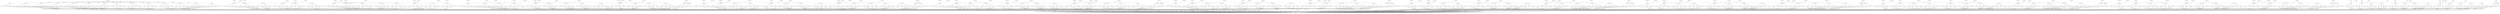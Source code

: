 digraph model {
	0 [ label = "0: {(c < 20), init}" ];
	1 [ label = "1: {(c < 20)}" ];
	2 [ label = "2: {(c < 20)}" ];
	3 [ label = "3: {(c < 20)}" ];
	4 [ label = "4: {(c < 20)}" ];
	5 [ label = "5: {(c < 20)}" ];
	6 [ label = "6: {(c < 20)}" ];
	7 [ label = "7: {(c < 20)}" ];
	8 [ label = "8: {(c < 20)}" ];
	9 [ label = "9: {(c < 20)}" ];
	10 [ label = "10: {(c < 20)}" ];
	11 [ label = "11: {(c < 20)}" ];
	12 [ label = "12: {(c < 20)}" ];
	13 [ label = "13: {(c < 20)}" ];
	14 [ label = "14: {(c < 20)}" ];
	15 [ label = "15: {(c < 20)}" ];
	16 [ label = "16: {(c < 20)}" ];
	17 [ label = "17: {(c < 20)}" ];
	18 [ label = "18: {(c < 20)}" ];
	19 [ label = "19: {(c < 20)}" ];
	20 [ label = "20: {(c < 20)}" ];
	21 [ label = "21: {(c < 20)}" ];
	22 [ label = "22: {(c < 20)}" ];
	23 [ label = "23: {(c < 20)}" ];
	24 [ label = "24: {(c < 20)}" ];
	25 [ label = "25: {(c < 20)}" ];
	26 [ label = "26: {(c < 20)}" ];
	27 [ label = "27: {(c < 20)}" ];
	28 [ label = "28: {(c < 20)}" ];
	29 [ label = "29: {(c < 20)}" ];
	30 [ label = "30: {(c < 20)}" ];
	31 [ label = "31: {(c < 20)}" ];
	32 [ label = "32: {(c < 20)}" ];
	33 [ label = "33: {(c < 20)}" ];
	34 [ label = "34: {(c < 20)}" ];
	35 [ label = "35: {(c < 20)}" ];
	36 [ label = "36: {(c < 20)}" ];
	37 [ label = "37: {(c < 20)}" ];
	38 [ label = "38: {(c < 20)}" ];
	39 [ label = "39: {(c < 20)}" ];
	40 [ label = "40: {(c < 20)}" ];
	41 [ label = "41: {(c < 20)}" ];
	42 [ label = "42: {(c < 20)}" ];
	43 [ label = "43: {(c < 20)}" ];
	44 [ label = "44: {(c < 20)}" ];
	45 [ label = "45: {(c < 20)}" ];
	46 [ label = "46: {(c < 20)}" ];
	47 [ label = "47: {(c < 20)}" ];
	48 [ label = "48: {(c < 20)}" ];
	49 [ label = "49: {(c < 20)}" ];
	50 [ label = "50: {(c < 20)}" ];
	51 [ label = "51: {(c < 20)}" ];
	52 [ label = "52: {(c < 20)}" ];
	53 [ label = "53: {(c < 20)}" ];
	54 [ label = "54: {(c < 20)}" ];
	55 [ label = "55: {(c < 20)}" ];
	56 [ label = "56: {(c < 20)}" ];
	57 [ label = "57: {(c < 20)}" ];
	58 [ label = "58: {(c < 20)}" ];
	59 [ label = "59: {(c < 20)}" ];
	60 [ label = "60: {(c < 20)}" ];
	61 [ label = "61: {(c < 20)}" ];
	62 [ label = "62: {(c < 20)}" ];
	63 [ label = "63: {(c < 20)}" ];
	64 [ label = "64: {(c < 20)}" ];
	65 [ label = "65: {(c < 20)}" ];
	66 [ label = "66: {(c < 20)}" ];
	67 [ label = "67: {(c < 20)}" ];
	68 [ label = "68: {(c < 20)}" ];
	69 [ label = "69: {(c < 20)}" ];
	70 [ label = "70: {(c < 20)}" ];
	71 [ label = "71: {(c < 20)}" ];
	72 [ label = "72: {(c < 20)}" ];
	73 [ label = "73: {(c < 20)}" ];
	74 [ label = "74: {(c < 20)}" ];
	75 [ label = "75: {(c < 20), bad}" ];
	76 [ label = "76: {(c < 20)}" ];
	77 [ label = "77: {(c < 20)}" ];
	78 [ label = "78: {(c < 20)}" ];
	79 [ label = "79: {(c < 20)}" ];
	80 [ label = "80: {(c < 20)}" ];
	81 [ label = "81: {(c < 20)}" ];
	82 [ label = "82: {(c < 20)}" ];
	83 [ label = "83: {(c < 20), counterexample_target
goal}" ];
	84 [ label = "84: {(c < 20)}" ];
	85 [ label = "85: {(c < 20)}" ];
	86 [ label = "86: {(c < 20)}" ];
	87 [ label = "87: {(c < 20)}" ];
	88 [ label = "88: {(c < 20)}" ];
	89 [ label = "89: {(c < 20)}" ];
	90 [ label = "90: {(c < 20)}" ];
	91 [ label = "91: {(c < 20)}" ];
	92 [ label = "92: {(c < 20)}" ];
	93 [ label = "93: {(c < 20)}" ];
	94 [ label = "94: {(c < 20)}" ];
	95 [ label = "95: {(c < 20)}" ];
	96 [ label = "96: {(c < 20)}" ];
	97 [ label = "97: {(c < 20)}" ];
	98 [ label = "98: {(c < 20)}" ];
	99 [ label = "99: {(c < 20)}" ];
	100 [ label = "100: {(c < 20)}" ];
	101 [ label = "101: {(c < 20)}" ];
	102 [ label = "102: {(c < 20)}" ];
	103 [ label = "103: {(c < 20), bad}" ];
	104 [ label = "104: {(c < 20)}" ];
	105 [ label = "105: {(c < 20)}" ];
	106 [ label = "106: {(c < 20)}" ];
	107 [ label = "107: {(c < 20)}" ];
	108 [ label = "108: {(c < 20)}" ];
	109 [ label = "109: {(c < 20)}" ];
	110 [ label = "110: {(c < 20)}" ];
	111 [ label = "111: {(c < 20)}" ];
	112 [ label = "112: {(c < 20)}" ];
	113 [ label = "113: {(c < 20)}" ];
	114 [ label = "114: {(c < 20)}" ];
	115 [ label = "115: {(c < 20)}" ];
	116 [ label = "116: {(c < 20)}" ];
	117 [ label = "117: {(c < 20)}" ];
	118 [ label = "118: {(c < 20)}" ];
	119 [ label = "119: {(c < 20)}" ];
	120 [ label = "120: {(c < 20)}" ];
	121 [ label = "121: {(c < 20)}" ];
	122 [ label = "122: {(c < 20)}" ];
	123 [ label = "123: {(c < 20)}" ];
	124 [ label = "124: {(c < 20)}" ];
	125 [ label = "125: {(c < 20)}" ];
	126 [ label = "126: {(c < 20)}" ];
	127 [ label = "127: {(c < 20)}" ];
	128 [ label = "128: {(c < 20)}" ];
	129 [ label = "129: {(c < 20)}" ];
	130 [ label = "130: {(c < 20)}" ];
	131 [ label = "131: {(c < 20)}" ];
	132 [ label = "132: {(c < 20)}" ];
	133 [ label = "133: {(c < 20)}" ];
	134 [ label = "134: {(c < 20)}" ];
	135 [ label = "135: {(c < 20)}" ];
	136 [ label = "136: {(c < 20)}" ];
	137 [ label = "137: {(c < 20)}" ];
	138 [ label = "138: {(c < 20)}" ];
	139 [ label = "139: {(c < 20)}" ];
	140 [ label = "140: {(c < 20)}" ];
	141 [ label = "141: {(c < 20)}" ];
	142 [ label = "142: {(c < 20)}" ];
	143 [ label = "143: {(c < 20)}" ];
	144 [ label = "144: {(c < 20)}" ];
	145 [ label = "145: {(c < 20)}" ];
	146 [ label = "146: {(c < 20)}" ];
	147 [ label = "147: {(c < 20)}" ];
	148 [ label = "148: {(c < 20)}" ];
	149 [ label = "149: {(c < 20)}" ];
	150 [ label = "150: {(c < 20)}" ];
	151 [ label = "151: {(c < 20)}" ];
	152 [ label = "152: {(c < 20)}" ];
	153 [ label = "153: {(c < 20)}" ];
	154 [ label = "154: {(c < 20)}" ];
	155 [ label = "155: {(c < 20)}" ];
	156 [ label = "156: {(c < 20)}" ];
	157 [ label = "157: {(c < 20)}" ];
	158 [ label = "158: {(c < 20)}" ];
	159 [ label = "159: {(c < 20)}" ];
	160 [ label = "160: {(c < 20)}" ];
	161 [ label = "161: {(c < 20)}" ];
	162 [ label = "162: {(c < 20)}" ];
	163 [ label = "163: {(c < 20)}" ];
	164 [ label = "164: {(c < 20)}" ];
	165 [ label = "165: {(c < 20)}" ];
	166 [ label = "166: {(c < 20)}" ];
	167 [ label = "167: {(c < 20)}" ];
	168 [ label = "168: {(c < 20)}" ];
	169 [ label = "169: {(c < 20)}" ];
	170 [ label = "170: {(c < 20)}" ];
	171 [ label = "171: {(c < 20)}" ];
	172 [ label = "172: {(c < 20)}" ];
	173 [ label = "173: {(c < 20)}" ];
	174 [ label = "174: {(c < 20)}" ];
	175 [ label = "175: {(c < 20)}" ];
	176 [ label = "176: {(c < 20), bad}" ];
	177 [ label = "177: {(c < 20)}" ];
	178 [ label = "178: {(c < 20)}" ];
	179 [ label = "179: {(c < 20)}" ];
	180 [ label = "180: {(c < 20)}" ];
	181 [ label = "181: {(c < 20), counterexample_target
goal}" ];
	182 [ label = "182: {(c < 20)}" ];
	183 [ label = "183: {(c < 20)}" ];
	184 [ label = "184: {(c < 20)}" ];
	185 [ label = "185: {(c < 20)}" ];
	186 [ label = "186: {(c < 20)}" ];
	187 [ label = "187: {(c < 20)}" ];
	188 [ label = "188: {(c < 20)}" ];
	189 [ label = "189: {(c < 20)}" ];
	190 [ label = "190: {(c < 20)}" ];
	191 [ label = "191: {(c < 20)}" ];
	192 [ label = "192: {(c < 20)}" ];
	193 [ label = "193: {(c < 20)}" ];
	194 [ label = "194: {(c < 20)}" ];
	195 [ label = "195: {(c < 20)}" ];
	196 [ label = "196: {(c < 20)}" ];
	197 [ label = "197: {(c < 20)}" ];
	198 [ label = "198: {(c < 20)}" ];
	199 [ label = "199: {(c < 20)}" ];
	200 [ label = "200: {(c < 20)}" ];
	201 [ label = "201: {(c < 20)}" ];
	202 [ label = "202: {(c < 20)}" ];
	203 [ label = "203: {(c < 20)}" ];
	204 [ label = "204: {(c < 20)}" ];
	205 [ label = "205: {(c < 20)}" ];
	206 [ label = "206: {(c < 20)}" ];
	207 [ label = "207: {(c < 20)}" ];
	208 [ label = "208: {(c < 20), bad}" ];
	209 [ label = "209: {(c < 20)}" ];
	210 [ label = "210: {(c < 20)}" ];
	211 [ label = "211: {(c < 20)}" ];
	212 [ label = "212: {(c < 20)}" ];
	213 [ label = "213: {(c < 20)}" ];
	214 [ label = "214: {(c < 20)}" ];
	215 [ label = "215: {(c < 20)}" ];
	216 [ label = "216: {(c < 20)}" ];
	217 [ label = "217: {(c < 20)}" ];
	218 [ label = "218: {(c < 20)}" ];
	219 [ label = "219: {(c < 20)}" ];
	220 [ label = "220: {(c < 20)}" ];
	221 [ label = "221: {(c < 20)}" ];
	222 [ label = "222: {(c < 20)}" ];
	223 [ label = "223: {(c < 20)}" ];
	224 [ label = "224: {(c < 20)}" ];
	225 [ label = "225: {(c < 20)}" ];
	226 [ label = "226: {(c < 20)}" ];
	227 [ label = "227: {(c < 20)}" ];
	228 [ label = "228: {(c < 20)}" ];
	229 [ label = "229: {(c < 20)}" ];
	230 [ label = "230: {(c < 20)}" ];
	231 [ label = "231: {(c < 20)}" ];
	232 [ label = "232: {(c < 20)}" ];
	233 [ label = "233: {(c < 20)}" ];
	234 [ label = "234: {(c < 20)}" ];
	235 [ label = "235: {(c < 20)}" ];
	236 [ label = "236: {(c < 20)}" ];
	237 [ label = "237: {(c < 20)}" ];
	238 [ label = "238: {(c < 20)}" ];
	239 [ label = "239: {(c < 20)}" ];
	240 [ label = "240: {(c < 20)}" ];
	241 [ label = "241: {(c < 20)}" ];
	242 [ label = "242: {(c < 20)}" ];
	243 [ label = "243: {(c < 20)}" ];
	244 [ label = "244: {(c < 20)}" ];
	245 [ label = "245: {(c < 20)}" ];
	246 [ label = "246: {(c < 20)}" ];
	247 [ label = "247: {(c < 20)}" ];
	248 [ label = "248: {(c < 20)}" ];
	249 [ label = "249: {(c < 20)}" ];
	250 [ label = "250: {(c < 20)}" ];
	251 [ label = "251: {(c < 20)}" ];
	252 [ label = "252: {(c < 20)}" ];
	253 [ label = "253: {(c < 20)}" ];
	254 [ label = "254: {(c < 20)}" ];
	255 [ label = "255: {(c < 20)}" ];
	256 [ label = "256: {(c < 20)}" ];
	257 [ label = "257: {(c < 20)}" ];
	258 [ label = "258: {(c < 20)}" ];
	259 [ label = "259: {(c < 20)}" ];
	260 [ label = "260: {(c < 20)}" ];
	261 [ label = "261: {(c < 20)}" ];
	262 [ label = "262: {(c < 20)}" ];
	263 [ label = "263: {(c < 20)}" ];
	264 [ label = "264: {(c < 20)}" ];
	265 [ label = "265: {(c < 20)}" ];
	266 [ label = "266: {(c < 20)}" ];
	267 [ label = "267: {(c < 20)}" ];
	268 [ label = "268: {(c < 20)}" ];
	269 [ label = "269: {(c < 20)}" ];
	270 [ label = "270: {(c < 20)}" ];
	271 [ label = "271: {(c < 20)}" ];
	272 [ label = "272: {(c < 20)}" ];
	273 [ label = "273: {(c < 20)}" ];
	274 [ label = "274: {(c < 20)}" ];
	275 [ label = "275: {(c < 20)}" ];
	276 [ label = "276: {(c < 20)}" ];
	277 [ label = "277: {(c < 20)}" ];
	278 [ label = "278: {(c < 20)}" ];
	279 [ label = "279: {(c < 20)}" ];
	280 [ label = "280: {(c < 20), bad}" ];
	281 [ label = "281: {(c < 20)}" ];
	282 [ label = "282: {(c < 20)}" ];
	283 [ label = "283: {(c < 20)}" ];
	284 [ label = "284: {(c < 20)}" ];
	285 [ label = "285: {(c < 20)}" ];
	286 [ label = "286: {(c < 20), counterexample_target
goal}" ];
	287 [ label = "287: {(c < 20)}" ];
	288 [ label = "288: {(c < 20)}" ];
	289 [ label = "289: {(c < 20)}" ];
	290 [ label = "290: {(c < 20)}" ];
	291 [ label = "291: {(c < 20)}" ];
	292 [ label = "292: {(c < 20)}" ];
	293 [ label = "293: {(c < 20)}" ];
	294 [ label = "294: {(c < 20)}" ];
	295 [ label = "295: {(c < 20)}" ];
	296 [ label = "296: {(c < 20)}" ];
	297 [ label = "297: {(c < 20)}" ];
	298 [ label = "298: {(c < 20)}" ];
	299 [ label = "299: {(c < 20)}" ];
	300 [ label = "300: {(c < 20)}" ];
	301 [ label = "301: {(c < 20)}" ];
	302 [ label = "302: {(c < 20)}" ];
	303 [ label = "303: {(c < 20)}" ];
	304 [ label = "304: {(c < 20)}" ];
	305 [ label = "305: {(c < 20)}" ];
	306 [ label = "306: {(c < 20)}" ];
	307 [ label = "307: {(c < 20)}" ];
	308 [ label = "308: {(c < 20)}" ];
	309 [ label = "309: {(c < 20)}" ];
	310 [ label = "310: {(c < 20)}" ];
	311 [ label = "311: {(c < 20), bad}" ];
	312 [ label = "312: {(c < 20)}" ];
	313 [ label = "313: {(c < 20)}" ];
	314 [ label = "314: {(c < 20)}" ];
	315 [ label = "315: {(c < 20)}" ];
	316 [ label = "316: {(c < 20)}" ];
	317 [ label = "317: {(c < 20)}" ];
	318 [ label = "318: {(c < 20)}" ];
	319 [ label = "319: {(c < 20)}" ];
	320 [ label = "320: {(c < 20)}" ];
	321 [ label = "321: {(c < 20)}" ];
	322 [ label = "322: {(c < 20)}" ];
	323 [ label = "323: {(c < 20)}" ];
	324 [ label = "324: {(c < 20)}" ];
	325 [ label = "325: {(c < 20)}" ];
	326 [ label = "326: {(c < 20)}" ];
	327 [ label = "327: {(c < 20)}" ];
	328 [ label = "328: {(c < 20)}" ];
	329 [ label = "329: {(c < 20)}" ];
	330 [ label = "330: {(c < 20)}" ];
	331 [ label = "331: {(c < 20)}" ];
	332 [ label = "332: {(c < 20)}" ];
	333 [ label = "333: {(c < 20)}" ];
	334 [ label = "334: {(c < 20)}" ];
	335 [ label = "335: {(c < 20)}" ];
	336 [ label = "336: {(c < 20)}" ];
	337 [ label = "337: {(c < 20)}" ];
	338 [ label = "338: {(c < 20)}" ];
	339 [ label = "339: {(c < 20)}" ];
	340 [ label = "340: {(c < 20)}" ];
	341 [ label = "341: {(c < 20)}" ];
	342 [ label = "342: {(c < 20)}" ];
	343 [ label = "343: {(c < 20)}" ];
	344 [ label = "344: {(c < 20)}" ];
	345 [ label = "345: {(c < 20)}" ];
	346 [ label = "346: {(c < 20)}" ];
	347 [ label = "347: {(c < 20)}" ];
	348 [ label = "348: {(c < 20)}" ];
	349 [ label = "349: {(c < 20)}" ];
	350 [ label = "350: {(c < 20)}" ];
	351 [ label = "351: {(c < 20)}" ];
	352 [ label = "352: {(c < 20)}" ];
	353 [ label = "353: {(c < 20)}" ];
	354 [ label = "354: {(c < 20)}" ];
	355 [ label = "355: {(c < 20)}" ];
	356 [ label = "356: {(c < 20)}" ];
	357 [ label = "357: {(c < 20)}" ];
	358 [ label = "358: {(c < 20)}" ];
	359 [ label = "359: {(c < 20)}" ];
	360 [ label = "360: {(c < 20)}" ];
	361 [ label = "361: {(c < 20)}" ];
	362 [ label = "362: {(c < 20)}" ];
	363 [ label = "363: {(c < 20)}" ];
	364 [ label = "364: {(c < 20)}" ];
	365 [ label = "365: {(c < 20)}" ];
	366 [ label = "366: {(c < 20)}" ];
	367 [ label = "367: {(c < 20)}" ];
	368 [ label = "368: {(c < 20)}" ];
	369 [ label = "369: {(c < 20)}" ];
	370 [ label = "370: {(c < 20)}" ];
	371 [ label = "371: {(c < 20)}" ];
	372 [ label = "372: {(c < 20)}" ];
	373 [ label = "373: {(c < 20)}" ];
	374 [ label = "374: {(c < 20)}" ];
	375 [ label = "375: {(c < 20)}" ];
	376 [ label = "376: {(c < 20)}" ];
	377 [ label = "377: {(c < 20)}" ];
	378 [ label = "378: {(c < 20)}" ];
	379 [ label = "379: {(c < 20)}" ];
	380 [ label = "380: {(c < 20)}" ];
	381 [ label = "381: {(c < 20)}" ];
	382 [ label = "382: {(c < 20), bad}" ];
	383 [ label = "383: {(c < 20)}" ];
	384 [ label = "384: {(c < 20)}" ];
	385 [ label = "385: {(c < 20)}" ];
	386 [ label = "386: {(c < 20)}" ];
	387 [ label = "387: {(c < 20)}" ];
	388 [ label = "388: {(c < 20)}" ];
	389 [ label = "389: {(c < 20), counterexample_target
goal}" ];
	390 [ label = "390: {(c < 20)}" ];
	391 [ label = "391: {(c < 20)}" ];
	392 [ label = "392: {(c < 20)}" ];
	393 [ label = "393: {(c < 20)}" ];
	394 [ label = "394: {(c < 20)}" ];
	395 [ label = "395: {(c < 20)}" ];
	396 [ label = "396: {(c < 20)}" ];
	397 [ label = "397: {(c < 20)}" ];
	398 [ label = "398: {(c < 20)}" ];
	399 [ label = "399: {(c < 20)}" ];
	400 [ label = "400: {(c < 20)}" ];
	401 [ label = "401: {(c < 20)}" ];
	402 [ label = "402: {(c < 20)}" ];
	403 [ label = "403: {(c < 20)}" ];
	404 [ label = "404: {(c < 20)}" ];
	405 [ label = "405: {(c < 20)}" ];
	406 [ label = "406: {(c < 20)}" ];
	407 [ label = "407: {(c < 20)}" ];
	408 [ label = "408: {(c < 20)}" ];
	409 [ label = "409: {(c < 20)}" ];
	410 [ label = "410: {(c < 20)}" ];
	411 [ label = "411: {(c < 20)}" ];
	412 [ label = "412: {(c < 20), bad}" ];
	413 [ label = "413: {(c < 20)}" ];
	414 [ label = "414: {(c < 20)}" ];
	415 [ label = "415: {(c < 20)}" ];
	416 [ label = "416: {(c < 20)}" ];
	417 [ label = "417: {(c < 20)}" ];
	418 [ label = "418: {(c < 20)}" ];
	419 [ label = "419: {(c < 20)}" ];
	420 [ label = "420: {(c < 20)}" ];
	421 [ label = "421: {(c < 20)}" ];
	422 [ label = "422: {(c < 20)}" ];
	423 [ label = "423: {(c < 20)}" ];
	424 [ label = "424: {(c < 20)}" ];
	425 [ label = "425: {(c < 20)}" ];
	426 [ label = "426: {(c < 20)}" ];
	427 [ label = "427: {(c < 20)}" ];
	428 [ label = "428: {(c < 20)}" ];
	429 [ label = "429: {(c < 20)}" ];
	430 [ label = "430: {(c < 20)}" ];
	431 [ label = "431: {(c < 20)}" ];
	432 [ label = "432: {(c < 20)}" ];
	433 [ label = "433: {(c < 20)}" ];
	434 [ label = "434: {(c < 20)}" ];
	435 [ label = "435: {(c < 20)}" ];
	436 [ label = "436: {(c < 20)}" ];
	437 [ label = "437: {(c < 20)}" ];
	438 [ label = "438: {(c < 20)}" ];
	439 [ label = "439: {(c < 20)}" ];
	440 [ label = "440: {(c < 20)}" ];
	441 [ label = "441: {(c < 20)}" ];
	442 [ label = "442: {(c < 20)}" ];
	443 [ label = "443: {(c < 20)}" ];
	444 [ label = "444: {(c < 20)}" ];
	445 [ label = "445: {(c < 20)}" ];
	446 [ label = "446: {(c < 20)}" ];
	447 [ label = "447: {(c < 20)}" ];
	448 [ label = "448: {(c < 20)}" ];
	449 [ label = "449: {(c < 20)}" ];
	450 [ label = "450: {(c < 20)}" ];
	451 [ label = "451: {(c < 20)}" ];
	452 [ label = "452: {(c < 20)}" ];
	453 [ label = "453: {(c < 20)}" ];
	454 [ label = "454: {(c < 20)}" ];
	455 [ label = "455: {(c < 20)}" ];
	456 [ label = "456: {(c < 20)}" ];
	457 [ label = "457: {(c < 20)}" ];
	458 [ label = "458: {(c < 20)}" ];
	459 [ label = "459: {(c < 20)}" ];
	460 [ label = "460: {(c < 20)}" ];
	461 [ label = "461: {(c < 20)}" ];
	462 [ label = "462: {(c < 20)}" ];
	463 [ label = "463: {(c < 20)}" ];
	464 [ label = "464: {(c < 20)}" ];
	465 [ label = "465: {(c < 20)}" ];
	466 [ label = "466: {(c < 20)}" ];
	467 [ label = "467: {(c < 20)}" ];
	468 [ label = "468: {(c < 20)}" ];
	469 [ label = "469: {(c < 20)}" ];
	470 [ label = "470: {(c < 20)}" ];
	471 [ label = "471: {(c < 20)}" ];
	472 [ label = "472: {(c < 20)}" ];
	473 [ label = "473: {(c < 20)}" ];
	474 [ label = "474: {(c < 20)}" ];
	475 [ label = "475: {(c < 20)}" ];
	476 [ label = "476: {(c < 20)}" ];
	477 [ label = "477: {(c < 20)}" ];
	478 [ label = "478: {(c < 20)}" ];
	479 [ label = "479: {(c < 20)}" ];
	480 [ label = "480: {(c < 20)}" ];
	481 [ label = "481: {(c < 20)}" ];
	482 [ label = "482: {(c < 20)}" ];
	483 [ label = "483: {(c < 20), bad}" ];
	484 [ label = "484: {(c < 20)}" ];
	485 [ label = "485: {(c < 20)}" ];
	486 [ label = "486: {(c < 20)}" ];
	487 [ label = "487: {(c < 20)}" ];
	488 [ label = "488: {(c < 20)}" ];
	489 [ label = "489: {(c < 20)}" ];
	490 [ label = "490: {(c < 20), counterexample_target
goal}" ];
	491 [ label = "491: {(c < 20)}" ];
	492 [ label = "492: {(c < 20)}" ];
	493 [ label = "493: {(c < 20)}" ];
	494 [ label = "494: {(c < 20)}" ];
	495 [ label = "495: {(c < 20)}" ];
	496 [ label = "496: {(c < 20)}" ];
	497 [ label = "497: {(c < 20)}" ];
	498 [ label = "498: {(c < 20)}" ];
	499 [ label = "499: {(c < 20)}" ];
	500 [ label = "500: {(c < 20)}" ];
	501 [ label = "501: {(c < 20)}" ];
	502 [ label = "502: {(c < 20)}" ];
	503 [ label = "503: {(c < 20)}" ];
	504 [ label = "504: {(c < 20)}" ];
	505 [ label = "505: {(c < 20)}" ];
	506 [ label = "506: {(c < 20)}" ];
	507 [ label = "507: {(c < 20)}" ];
	508 [ label = "508: {(c < 20)}" ];
	509 [ label = "509: {(c < 20)}" ];
	510 [ label = "510: {(c < 20)}" ];
	511 [ label = "511: {(c < 20)}" ];
	512 [ label = "512: {(c < 20)}" ];
	513 [ label = "513: {(c < 20), bad}" ];
	514 [ label = "514: {(c < 20)}" ];
	515 [ label = "515: {(c < 20)}" ];
	516 [ label = "516: {(c < 20)}" ];
	517 [ label = "517: {(c < 20)}" ];
	518 [ label = "518: {(c < 20)}" ];
	519 [ label = "519: {(c < 20)}" ];
	520 [ label = "520: {(c < 20)}" ];
	521 [ label = "521: {(c < 20)}" ];
	522 [ label = "522: {(c < 20)}" ];
	523 [ label = "523: {(c < 20)}" ];
	524 [ label = "524: {(c < 20)}" ];
	525 [ label = "525: {(c < 20)}" ];
	526 [ label = "526: {(c < 20)}" ];
	527 [ label = "527: {(c < 20)}" ];
	528 [ label = "528: {(c < 20)}" ];
	529 [ label = "529: {(c < 20)}" ];
	530 [ label = "530: {(c < 20)}" ];
	531 [ label = "531: {(c < 20)}" ];
	532 [ label = "532: {(c < 20)}" ];
	533 [ label = "533: {(c < 20)}" ];
	534 [ label = "534: {(c < 20)}" ];
	535 [ label = "535: {(c < 20)}" ];
	536 [ label = "536: {(c < 20)}" ];
	537 [ label = "537: {(c < 20)}" ];
	538 [ label = "538: {(c < 20)}" ];
	539 [ label = "539: {(c < 20)}" ];
	540 [ label = "540: {(c < 20)}" ];
	541 [ label = "541: {(c < 20)}" ];
	542 [ label = "542: {(c < 20)}" ];
	543 [ label = "543: {(c < 20)}" ];
	544 [ label = "544: {(c < 20)}" ];
	545 [ label = "545: {(c < 20)}" ];
	546 [ label = "546: {(c < 20)}" ];
	547 [ label = "547: {(c < 20)}" ];
	548 [ label = "548: {(c < 20)}" ];
	549 [ label = "549: {(c < 20)}" ];
	550 [ label = "550: {(c < 20)}" ];
	551 [ label = "551: {(c < 20)}" ];
	552 [ label = "552: {(c < 20)}" ];
	553 [ label = "553: {(c < 20)}" ];
	554 [ label = "554: {(c < 20)}" ];
	555 [ label = "555: {(c < 20)}" ];
	556 [ label = "556: {(c < 20)}" ];
	557 [ label = "557: {(c < 20)}" ];
	558 [ label = "558: {(c < 20)}" ];
	559 [ label = "559: {(c < 20)}" ];
	560 [ label = "560: {(c < 20)}" ];
	561 [ label = "561: {(c < 20)}" ];
	562 [ label = "562: {(c < 20)}" ];
	563 [ label = "563: {(c < 20)}" ];
	564 [ label = "564: {(c < 20)}" ];
	565 [ label = "565: {(c < 20)}" ];
	566 [ label = "566: {(c < 20)}" ];
	567 [ label = "567: {(c < 20)}" ];
	568 [ label = "568: {(c < 20)}" ];
	569 [ label = "569: {(c < 20)}" ];
	570 [ label = "570: {(c < 20)}" ];
	571 [ label = "571: {(c < 20)}" ];
	572 [ label = "572: {(c < 20)}" ];
	573 [ label = "573: {(c < 20)}" ];
	574 [ label = "574: {(c < 20)}" ];
	575 [ label = "575: {(c < 20)}" ];
	576 [ label = "576: {(c < 20)}" ];
	577 [ label = "577: {(c < 20)}" ];
	578 [ label = "578: {(c < 20)}" ];
	579 [ label = "579: {(c < 20)}" ];
	580 [ label = "580: {(c < 20)}" ];
	581 [ label = "581: {(c < 20)}" ];
	582 [ label = "582: {(c < 20)}" ];
	583 [ label = "583: {(c < 20)}" ];
	584 [ label = "584: {(c < 20), bad}" ];
	585 [ label = "585: {(c < 20)}" ];
	586 [ label = "586: {(c < 20)}" ];
	587 [ label = "587: {(c < 20)}" ];
	588 [ label = "588: {(c < 20)}" ];
	589 [ label = "589: {(c < 20)}" ];
	590 [ label = "590: {(c < 20)}" ];
	591 [ label = "591: {(c < 20), counterexample_target
goal}" ];
	592 [ label = "592: {(c < 20)}" ];
	593 [ label = "593: {(c < 20)}" ];
	594 [ label = "594: {(c < 20)}" ];
	595 [ label = "595: {(c < 20)}" ];
	596 [ label = "596: {(c < 20)}" ];
	597 [ label = "597: {(c < 20)}" ];
	598 [ label = "598: {(c < 20)}" ];
	599 [ label = "599: {(c < 20)}" ];
	600 [ label = "600: {(c < 20)}" ];
	601 [ label = "601: {(c < 20)}" ];
	602 [ label = "602: {(c < 20)}" ];
	603 [ label = "603: {(c < 20)}" ];
	604 [ label = "604: {(c < 20)}" ];
	605 [ label = "605: {(c < 20)}" ];
	606 [ label = "606: {(c < 20)}" ];
	607 [ label = "607: {(c < 20)}" ];
	608 [ label = "608: {(c < 20)}" ];
	609 [ label = "609: {(c < 20)}" ];
	610 [ label = "610: {(c < 20)}" ];
	611 [ label = "611: {(c < 20)}" ];
	612 [ label = "612: {(c < 20)}" ];
	613 [ label = "613: {(c < 20)}" ];
	614 [ label = "614: {(c < 20), bad}" ];
	615 [ label = "615: {(c < 20)}" ];
	616 [ label = "616: {(c < 20)}" ];
	617 [ label = "617: {(c < 20)}" ];
	618 [ label = "618: {(c < 20)}" ];
	619 [ label = "619: {(c < 20)}" ];
	620 [ label = "620: {(c < 20)}" ];
	621 [ label = "621: {(c < 20)}" ];
	622 [ label = "622: {(c < 20)}" ];
	623 [ label = "623: {(c < 20)}" ];
	624 [ label = "624: {(c < 20)}" ];
	625 [ label = "625: {(c < 20)}" ];
	626 [ label = "626: {(c < 20)}" ];
	627 [ label = "627: {(c < 20)}" ];
	628 [ label = "628: {(c < 20)}" ];
	629 [ label = "629: {(c < 20)}" ];
	630 [ label = "630: {(c < 20)}" ];
	631 [ label = "631: {(c < 20)}" ];
	632 [ label = "632: {(c < 20)}" ];
	633 [ label = "633: {(c < 20)}" ];
	634 [ label = "634: {(c < 20)}" ];
	635 [ label = "635: {(c < 20)}" ];
	636 [ label = "636: {(c < 20)}" ];
	637 [ label = "637: {(c < 20)}" ];
	638 [ label = "638: {(c < 20)}" ];
	639 [ label = "639: {(c < 20)}" ];
	640 [ label = "640: {(c < 20)}" ];
	641 [ label = "641: {(c < 20)}" ];
	642 [ label = "642: {(c < 20)}" ];
	643 [ label = "643: {(c < 20)}" ];
	644 [ label = "644: {(c < 20)}" ];
	645 [ label = "645: {(c < 20)}" ];
	646 [ label = "646: {(c < 20)}" ];
	647 [ label = "647: {(c < 20)}" ];
	648 [ label = "648: {(c < 20)}" ];
	649 [ label = "649: {(c < 20)}" ];
	650 [ label = "650: {(c < 20)}" ];
	651 [ label = "651: {(c < 20)}" ];
	652 [ label = "652: {(c < 20)}" ];
	653 [ label = "653: {(c < 20)}" ];
	654 [ label = "654: {(c < 20)}" ];
	655 [ label = "655: {(c < 20)}" ];
	656 [ label = "656: {(c < 20)}" ];
	657 [ label = "657: {(c < 20)}" ];
	658 [ label = "658: {(c < 20)}" ];
	659 [ label = "659: {(c < 20)}" ];
	660 [ label = "660: {(c < 20)}" ];
	661 [ label = "661: {(c < 20)}" ];
	662 [ label = "662: {(c < 20)}" ];
	663 [ label = "663: {(c < 20)}" ];
	664 [ label = "664: {(c < 20)}" ];
	665 [ label = "665: {(c < 20)}" ];
	666 [ label = "666: {(c < 20)}" ];
	667 [ label = "667: {(c < 20)}" ];
	668 [ label = "668: {(c < 20)}" ];
	669 [ label = "669: {(c < 20)}" ];
	670 [ label = "670: {(c < 20)}" ];
	671 [ label = "671: {(c < 20)}" ];
	672 [ label = "672: {(c < 20)}" ];
	673 [ label = "673: {(c < 20)}" ];
	674 [ label = "674: {(c < 20)}" ];
	675 [ label = "675: {(c < 20)}" ];
	676 [ label = "676: {(c < 20)}" ];
	677 [ label = "677: {(c < 20)}" ];
	678 [ label = "678: {(c < 20)}" ];
	679 [ label = "679: {(c < 20)}" ];
	680 [ label = "680: {(c < 20)}" ];
	681 [ label = "681: {(c < 20)}" ];
	682 [ label = "682: {(c < 20)}" ];
	683 [ label = "683: {(c < 20)}" ];
	684 [ label = "684: {(c < 20)}" ];
	685 [ label = "685: {(c < 20), bad}" ];
	686 [ label = "686: {(c < 20)}" ];
	687 [ label = "687: {(c < 20)}" ];
	688 [ label = "688: {(c < 20)}" ];
	689 [ label = "689: {(c < 20)}" ];
	690 [ label = "690: {(c < 20)}" ];
	691 [ label = "691: {(c < 20)}" ];
	692 [ label = "692: {(c < 20), counterexample_target
goal}" ];
	693 [ label = "693: {(c < 20)}" ];
	694 [ label = "694: {(c < 20)}" ];
	695 [ label = "695: {(c < 20)}" ];
	696 [ label = "696: {(c < 20)}" ];
	697 [ label = "697: {(c < 20)}" ];
	698 [ label = "698: {(c < 20)}" ];
	699 [ label = "699: {(c < 20)}" ];
	700 [ label = "700: {(c < 20)}" ];
	701 [ label = "701: {(c < 20)}" ];
	702 [ label = "702: {(c < 20)}" ];
	703 [ label = "703: {(c < 20)}" ];
	704 [ label = "704: {(c < 20)}" ];
	705 [ label = "705: {(c < 20)}" ];
	706 [ label = "706: {(c < 20)}" ];
	707 [ label = "707: {(c < 20)}" ];
	708 [ label = "708: {(c < 20)}" ];
	709 [ label = "709: {(c < 20)}" ];
	710 [ label = "710: {(c < 20)}" ];
	711 [ label = "711: {(c < 20)}" ];
	712 [ label = "712: {(c < 20)}" ];
	713 [ label = "713: {(c < 20)}" ];
	714 [ label = "714: {(c < 20)}" ];
	715 [ label = "715: {(c < 20), bad}" ];
	716 [ label = "716: {(c < 20)}" ];
	717 [ label = "717: {(c < 20)}" ];
	718 [ label = "718: {(c < 20)}" ];
	719 [ label = "719: {(c < 20)}" ];
	720 [ label = "720: {(c < 20)}" ];
	721 [ label = "721: {(c < 20)}" ];
	722 [ label = "722: {(c < 20)}" ];
	723 [ label = "723: {(c < 20)}" ];
	724 [ label = "724: {(c < 20)}" ];
	725 [ label = "725: {(c < 20)}" ];
	726 [ label = "726: {(c < 20)}" ];
	727 [ label = "727: {(c < 20)}" ];
	728 [ label = "728: {(c < 20)}" ];
	729 [ label = "729: {(c < 20)}" ];
	730 [ label = "730: {(c < 20)}" ];
	731 [ label = "731: {(c < 20)}" ];
	732 [ label = "732: {(c < 20)}" ];
	733 [ label = "733: {(c < 20)}" ];
	734 [ label = "734: {(c < 20)}" ];
	735 [ label = "735: {(c < 20)}" ];
	736 [ label = "736: {(c < 20)}" ];
	737 [ label = "737: {(c < 20)}" ];
	738 [ label = "738: {(c < 20)}" ];
	739 [ label = "739: {(c < 20)}" ];
	740 [ label = "740: {(c < 20)}" ];
	741 [ label = "741: {(c < 20)}" ];
	742 [ label = "742: {(c < 20)}" ];
	743 [ label = "743: {(c < 20)}" ];
	744 [ label = "744: {(c < 20)}" ];
	745 [ label = "745: {(c < 20)}" ];
	746 [ label = "746: {(c < 20)}" ];
	747 [ label = "747: {(c < 20)}" ];
	748 [ label = "748: {(c < 20)}" ];
	749 [ label = "749: {(c < 20)}" ];
	750 [ label = "750: {(c < 20)}" ];
	751 [ label = "751: {(c < 20)}" ];
	752 [ label = "752: {(c < 20)}" ];
	753 [ label = "753: {(c < 20)}" ];
	754 [ label = "754: {(c < 20)}" ];
	755 [ label = "755: {(c < 20)}" ];
	756 [ label = "756: {(c < 20)}" ];
	757 [ label = "757: {(c < 20)}" ];
	758 [ label = "758: {(c < 20)}" ];
	759 [ label = "759: {(c < 20)}" ];
	760 [ label = "760: {(c < 20)}" ];
	761 [ label = "761: {(c < 20)}" ];
	762 [ label = "762: {(c < 20)}" ];
	763 [ label = "763: {(c < 20)}" ];
	764 [ label = "764: {(c < 20)}" ];
	765 [ label = "765: {(c < 20)}" ];
	766 [ label = "766: {(c < 20)}" ];
	767 [ label = "767: {(c < 20)}" ];
	768 [ label = "768: {(c < 20)}" ];
	769 [ label = "769: {(c < 20)}" ];
	770 [ label = "770: {(c < 20)}" ];
	771 [ label = "771: {(c < 20)}" ];
	772 [ label = "772: {(c < 20)}" ];
	773 [ label = "773: {(c < 20)}" ];
	774 [ label = "774: {(c < 20)}" ];
	775 [ label = "775: {(c < 20)}" ];
	776 [ label = "776: {(c < 20)}" ];
	777 [ label = "777: {(c < 20)}" ];
	778 [ label = "778: {(c < 20)}" ];
	779 [ label = "779: {(c < 20)}" ];
	780 [ label = "780: {(c < 20)}" ];
	781 [ label = "781: {(c < 20)}" ];
	782 [ label = "782: {(c < 20)}" ];
	783 [ label = "783: {(c < 20)}" ];
	784 [ label = "784: {(c < 20)}" ];
	785 [ label = "785: {(c < 20)}" ];
	786 [ label = "786: {(c < 20), bad}" ];
	787 [ label = "787: {(c < 20)}" ];
	788 [ label = "788: {(c < 20)}" ];
	789 [ label = "789: {(c < 20)}" ];
	790 [ label = "790: {(c < 20)}" ];
	791 [ label = "791: {(c < 20)}" ];
	792 [ label = "792: {(c < 20)}" ];
	793 [ label = "793: {(c < 20), counterexample_target
goal}" ];
	794 [ label = "794: {(c < 20)}" ];
	795 [ label = "795: {(c < 20)}" ];
	796 [ label = "796: {(c < 20)}" ];
	797 [ label = "797: {(c < 20)}" ];
	798 [ label = "798: {(c < 20)}" ];
	799 [ label = "799: {(c < 20)}" ];
	800 [ label = "800: {(c < 20)}" ];
	801 [ label = "801: {(c < 20)}" ];
	802 [ label = "802: {(c < 20)}" ];
	803 [ label = "803: {(c < 20)}" ];
	804 [ label = "804: {(c < 20)}" ];
	805 [ label = "805: {(c < 20)}" ];
	806 [ label = "806: {(c < 20)}" ];
	807 [ label = "807: {(c < 20)}" ];
	808 [ label = "808: {(c < 20)}" ];
	809 [ label = "809: {(c < 20)}" ];
	810 [ label = "810: {(c < 20)}" ];
	811 [ label = "811: {(c < 20)}" ];
	812 [ label = "812: {(c < 20)}" ];
	813 [ label = "813: {(c < 20)}" ];
	814 [ label = "814: {(c < 20)}" ];
	815 [ label = "815: {(c < 20)}" ];
	816 [ label = "816: {(c < 20), bad}" ];
	817 [ label = "817: {(c < 20)}" ];
	818 [ label = "818: {(c < 20)}" ];
	819 [ label = "819: {(c < 20)}" ];
	820 [ label = "820: {(c < 20)}" ];
	821 [ label = "821: {(c < 20)}" ];
	822 [ label = "822: {(c < 20)}" ];
	823 [ label = "823: {(c < 20)}" ];
	824 [ label = "824: {(c < 20)}" ];
	825 [ label = "825: {(c < 20)}" ];
	826 [ label = "826: {(c < 20)}" ];
	827 [ label = "827: {(c < 20)}" ];
	828 [ label = "828: {(c < 20)}" ];
	829 [ label = "829: {(c < 20)}" ];
	830 [ label = "830: {(c < 20)}" ];
	831 [ label = "831: {(c < 20)}" ];
	832 [ label = "832: {(c < 20)}" ];
	833 [ label = "833: {(c < 20)}" ];
	834 [ label = "834: {(c < 20)}" ];
	835 [ label = "835: {(c < 20)}" ];
	836 [ label = "836: {(c < 20)}" ];
	837 [ label = "837: {(c < 20)}" ];
	838 [ label = "838: {(c < 20)}" ];
	839 [ label = "839: {(c < 20)}" ];
	840 [ label = "840: {(c < 20)}" ];
	841 [ label = "841: {(c < 20)}" ];
	842 [ label = "842: {(c < 20)}" ];
	843 [ label = "843: {(c < 20)}" ];
	844 [ label = "844: {(c < 20)}" ];
	845 [ label = "845: {(c < 20)}" ];
	846 [ label = "846: {(c < 20)}" ];
	847 [ label = "847: {(c < 20)}" ];
	848 [ label = "848: {(c < 20)}" ];
	849 [ label = "849: {(c < 20)}" ];
	850 [ label = "850: {(c < 20)}" ];
	851 [ label = "851: {(c < 20)}" ];
	852 [ label = "852: {(c < 20)}" ];
	853 [ label = "853: {(c < 20)}" ];
	854 [ label = "854: {(c < 20)}" ];
	855 [ label = "855: {(c < 20)}" ];
	856 [ label = "856: {(c < 20)}" ];
	857 [ label = "857: {(c < 20)}" ];
	858 [ label = "858: {(c < 20)}" ];
	859 [ label = "859: {(c < 20)}" ];
	860 [ label = "860: {(c < 20)}" ];
	861 [ label = "861: {(c < 20)}" ];
	862 [ label = "862: {(c < 20)}" ];
	863 [ label = "863: {(c < 20)}" ];
	864 [ label = "864: {(c < 20)}" ];
	865 [ label = "865: {(c < 20)}" ];
	866 [ label = "866: {(c < 20)}" ];
	867 [ label = "867: {(c < 20)}" ];
	868 [ label = "868: {(c < 20)}" ];
	869 [ label = "869: {(c < 20)}" ];
	870 [ label = "870: {(c < 20)}" ];
	871 [ label = "871: {(c < 20)}" ];
	872 [ label = "872: {(c < 20)}" ];
	873 [ label = "873: {(c < 20)}" ];
	874 [ label = "874: {(c < 20)}" ];
	875 [ label = "875: {(c < 20)}" ];
	876 [ label = "876: {(c < 20)}" ];
	877 [ label = "877: {(c < 20)}" ];
	878 [ label = "878: {(c < 20)}" ];
	879 [ label = "879: {(c < 20)}" ];
	880 [ label = "880: {(c < 20)}" ];
	881 [ label = "881: {(c < 20)}" ];
	882 [ label = "882: {(c < 20)}" ];
	883 [ label = "883: {(c < 20)}" ];
	884 [ label = "884: {(c < 20)}" ];
	885 [ label = "885: {(c < 20)}" ];
	886 [ label = "886: {(c < 20)}" ];
	887 [ label = "887: {(c < 20), bad}" ];
	888 [ label = "888: {(c < 20)}" ];
	889 [ label = "889: {(c < 20)}" ];
	890 [ label = "890: {(c < 20)}" ];
	891 [ label = "891: {(c < 20)}" ];
	892 [ label = "892: {(c < 20)}" ];
	893 [ label = "893: {(c < 20)}" ];
	894 [ label = "894: {(c < 20), counterexample_target
goal}" ];
	895 [ label = "895: {(c < 20)}" ];
	896 [ label = "896: {(c < 20)}" ];
	897 [ label = "897: {(c < 20)}" ];
	898 [ label = "898: {(c < 20)}" ];
	899 [ label = "899: {(c < 20)}" ];
	900 [ label = "900: {(c < 20)}" ];
	901 [ label = "901: {(c < 20)}" ];
	902 [ label = "902: {(c < 20)}" ];
	903 [ label = "903: {(c < 20)}" ];
	904 [ label = "904: {(c < 20)}" ];
	905 [ label = "905: {(c < 20)}" ];
	906 [ label = "906: {(c < 20)}" ];
	907 [ label = "907: {(c < 20)}" ];
	908 [ label = "908: {(c < 20)}" ];
	909 [ label = "909: {(c < 20)}" ];
	910 [ label = "910: {(c < 20)}" ];
	911 [ label = "911: {(c < 20)}" ];
	912 [ label = "912: {(c < 20)}" ];
	913 [ label = "913: {(c < 20)}" ];
	914 [ label = "914: {(c < 20)}" ];
	915 [ label = "915: {(c < 20)}" ];
	916 [ label = "916: {(c < 20)}" ];
	917 [ label = "917: {(c < 20), bad}" ];
	918 [ label = "918: {(c < 20)}" ];
	919 [ label = "919: {(c < 20)}" ];
	920 [ label = "920: {(c < 20)}" ];
	921 [ label = "921: {(c < 20)}" ];
	922 [ label = "922: {(c < 20)}" ];
	923 [ label = "923: {(c < 20)}" ];
	924 [ label = "924: {(c < 20)}" ];
	925 [ label = "925: {(c < 20)}" ];
	926 [ label = "926: {(c < 20)}" ];
	927 [ label = "927: {(c < 20)}" ];
	928 [ label = "928: {(c < 20)}" ];
	929 [ label = "929: {(c < 20)}" ];
	930 [ label = "930: {(c < 20)}" ];
	931 [ label = "931: {(c < 20)}" ];
	932 [ label = "932: {(c < 20)}" ];
	933 [ label = "933: {(c < 20)}" ];
	934 [ label = "934: {(c < 20)}" ];
	935 [ label = "935: {(c < 20)}" ];
	936 [ label = "936: {(c < 20)}" ];
	937 [ label = "937: {(c < 20)}" ];
	938 [ label = "938: {(c < 20)}" ];
	939 [ label = "939: {(c < 20)}" ];
	940 [ label = "940: {(c < 20)}" ];
	941 [ label = "941: {(c < 20)}" ];
	942 [ label = "942: {(c < 20)}" ];
	943 [ label = "943: {(c < 20)}" ];
	944 [ label = "944: {(c < 20)}" ];
	945 [ label = "945: {(c < 20)}" ];
	946 [ label = "946: {(c < 20)}" ];
	947 [ label = "947: {(c < 20)}" ];
	948 [ label = "948: {(c < 20)}" ];
	949 [ label = "949: {(c < 20)}" ];
	950 [ label = "950: {(c < 20)}" ];
	951 [ label = "951: {(c < 20)}" ];
	952 [ label = "952: {(c < 20)}" ];
	953 [ label = "953: {(c < 20)}" ];
	954 [ label = "954: {(c < 20)}" ];
	955 [ label = "955: {(c < 20)}" ];
	956 [ label = "956: {(c < 20)}" ];
	957 [ label = "957: {(c < 20)}" ];
	958 [ label = "958: {(c < 20)}" ];
	959 [ label = "959: {(c < 20)}" ];
	960 [ label = "960: {(c < 20)}" ];
	961 [ label = "961: {(c < 20)}" ];
	962 [ label = "962: {(c < 20)}" ];
	963 [ label = "963: {(c < 20)}" ];
	964 [ label = "964: {(c < 20)}" ];
	965 [ label = "965: {(c < 20)}" ];
	966 [ label = "966: {(c < 20)}" ];
	967 [ label = "967: {(c < 20)}" ];
	968 [ label = "968: {(c < 20)}" ];
	969 [ label = "969: {(c < 20)}" ];
	970 [ label = "970: {(c < 20)}" ];
	971 [ label = "971: {(c < 20)}" ];
	972 [ label = "972: {(c < 20)}" ];
	973 [ label = "973: {(c < 20)}" ];
	974 [ label = "974: {(c < 20)}" ];
	975 [ label = "975: {(c < 20)}" ];
	976 [ label = "976: {(c < 20)}" ];
	977 [ label = "977: {(c < 20)}" ];
	978 [ label = "978: {(c < 20)}" ];
	979 [ label = "979: {(c < 20)}" ];
	980 [ label = "980: {(c < 20)}" ];
	981 [ label = "981: {(c < 20)}" ];
	982 [ label = "982: {(c < 20)}" ];
	983 [ label = "983: {(c < 20)}" ];
	984 [ label = "984: {(c < 20)}" ];
	985 [ label = "985: {(c < 20)}" ];
	986 [ label = "986: {(c < 20)}" ];
	987 [ label = "987: {(c < 20)}" ];
	988 [ label = "988: {(c < 20), bad}" ];
	989 [ label = "989: {(c < 20)}" ];
	990 [ label = "990: {(c < 20)}" ];
	991 [ label = "991: {(c < 20)}" ];
	992 [ label = "992: {(c < 20)}" ];
	993 [ label = "993: {(c < 20)}" ];
	994 [ label = "994: {(c < 20)}" ];
	995 [ label = "995: {(c < 20), counterexample_target
goal}" ];
	996 [ label = "996: {}" ];
	997 [ label = "997: {}" ];
	998 [ label = "998: {}" ];
	999 [ label = "999: {}" ];
	1000 [ label = "1000: {}" ];
	1001 [ label = "1001: {}" ];
	1002 [ label = "1002: {}" ];
	1003 [ label = "1003: {}" ];
	1004 [ label = "1004: {}" ];
	1005 [ label = "1005: {}" ];
	1006 [ label = "1006: {}" ];
	1007 [ label = "1007: {}" ];
	1008 [ label = "1008: {}" ];
	1009 [ label = "1009: {}" ];
	1010 [ label = "1010: {}" ];
	1011 [ label = "1011: {}" ];
	1012 [ label = "1012: {}" ];
	1013 [ label = "1013: {}" ];
	1014 [ label = "1014: {}" ];
	1015 [ label = "1015: {}" ];
	1016 [ label = "1016: {}" ];
	1017 [ label = "1017: {}" ];
	1018 [ label = "1018: {}" ];
	1019 [ label = "1019: {}" ];
	1020 [ label = "1020: {}" ];
	1021 [ label = "1021: {}" ];
	1022 [ label = "1022: {}" ];
	1023 [ label = "1023: {}" ];
	1024 [ label = "1024: {}" ];
	1025 [ label = "1025: {}" ];
	1026 [ label = "1026: {}" ];
	1027 [ label = "1027: {}" ];
	1028 [ label = "1028: {}" ];
	1029 [ label = "1029: {}" ];
	1030 [ label = "1030: {}" ];
	1031 [ label = "1031: {}" ];
	1032 [ label = "1032: {}" ];
	1033 [ label = "1033: {}" ];
	1034 [ label = "1034: {}" ];
	1035 [ label = "1035: {}" ];
	1036 [ label = "1036: {}" ];
	1037 [ label = "1037: {}" ];
	1038 [ label = "1038: {}" ];
	1039 [ label = "1039: {}" ];
	1040 [ label = "1040: {}" ];
	1041 [ label = "1041: {}" ];
	1042 [ label = "1042: {}" ];
	1043 [ label = "1043: {}" ];
	1044 [ label = "1044: {}" ];
	1045 [ label = "1045: {}" ];
	1046 [ label = "1046: {}" ];
	1047 [ label = "1047: {}" ];
	1048 [ label = "1048: {}" ];
	1049 [ label = "1049: {}" ];
	1050 [ label = "1050: {}" ];
	1051 [ label = "1051: {}" ];
	1052 [ label = "1052: {}" ];
	1053 [ label = "1053: {}" ];
	1054 [ label = "1054: {}" ];
	1055 [ label = "1055: {}" ];
	1056 [ label = "1056: {}" ];
	1057 [ label = "1057: {}" ];
	1058 [ label = "1058: {}" ];
	1059 [ label = "1059: {}" ];
	1060 [ label = "1060: {}" ];
	1061 [ label = "1061: {}" ];
	1062 [ label = "1062: {}" ];
	1063 [ label = "1063: {}" ];
	1064 [ label = "1064: {}" ];
	1065 [ label = "1065: {}" ];
	1066 [ label = "1066: {}" ];
	1067 [ label = "1067: {}" ];
	1068 [ label = "1068: {}" ];
	1069 [ label = "1069: {}" ];
	1070 [ label = "1070: {}" ];
	1071 [ label = "1071: {}" ];
	1072 [ label = "1072: {}" ];
	1073 [ label = "1073: {}" ];
	1074 [ label = "1074: {}" ];
	1075 [ label = "1075: {}" ];
	1076 [ label = "1076: {}" ];
	1077 [ label = "1077: {}" ];
	1078 [ label = "1078: {}" ];
	1079 [ label = "1079: {}" ];
	1080 [ label = "1080: {}" ];
	1081 [ label = "1081: {}" ];
	1082 [ label = "1082: {bad}" ];
	1083 [ label = "1083: {bad}" ];
	1084 [ label = "1084: {}" ];
	1085 [ label = "1085: {}" ];
	1086 [ label = "1086: {}" ];
	1087 [ label = "1087: {}" ];
	1088 [ label = "1088: {}" ];
	1089 [ label = "1089: {}" ];
	1090 [ label = "1090: {}" ];
	1091 [ label = "1091: {}" ];
	1092 [ label = "1092: {}" ];
	1093 [ label = "1093: {}" ];
	1094 [ label = "1094: {}" ];
	1095 [ label = "1095: {}" ];
	1096 [ label = "1096: {goal}" ];
	1097 [ label = "1097: {}" ];
	1098 [ label = "1098: {counterexample_target}" ];
	"0c0" [shape = "point"];
	0 -> "0c0";
	"0c0" -> 1 [ label= "0.0714286" ];
	"0c0" -> 2 [ label= "0.0714286" ];
	"0c0" -> 3 [ label= "0.0714286" ];
	"0c0" -> 4 [ label= "0.0714286" ];
	"0c0" -> 5 [ label= "0.0714286" ];
	"0c0" -> 6 [ label= "0.0714286" ];
	"0c0" -> 7 [ label= "0.0714286" ];
	"0c0" -> 8 [ label= "0.0714286" ];
	"0c0" -> 9 [ label= "0.0714286" ];
	"0c0" -> 10 [ label= "0.0714286" ];
	"0c0" -> 11 [ label= "0.0714286" ];
	"0c0" -> 12 [ label= "0.0714286" ];
	"0c0" -> 13 [ label= "0.0714286" ];
	"0c0" -> 14 [ label= "0.0714286" ];
	"1c0" [shape = "point"];
	1 -> "1c0";
	"1c0" -> 15 [ label= "1" ];
	"1c1" [shape = "point"];
	1 -> "1c1";
	"1c1" -> 16 [ label= "1" ];
	"1c2" [shape = "point"];
	1 -> "1c2";
	"1c2" -> 17 [ label= "1" ];
	"1c3" [shape = "point"];
	1 -> "1c3";
	"1c3" -> 18 [ label= "1" ];
	"2c0" [shape = "point"];
	2 -> "2c0";
	"2c0" -> 19 [ label= "1" ];
	"2c1" [shape = "point"];
	2 -> "2c1";
	"2c1" -> 20 [ label= "1" ];
	"2c2" [shape = "point"];
	2 -> "2c2";
	"2c2" -> 21 [ label= "1" ];
	"2c3" [shape = "point"];
	2 -> "2c3";
	"2c3" -> 22 [ label= "1" ];
	"3c0" [shape = "point"];
	3 -> "3c0";
	"3c0" -> 23 [ label= "1" ];
	"3c1" [shape = "point"];
	3 -> "3c1";
	"3c1" -> 24 [ label= "1" ];
	"3c2" [shape = "point"];
	3 -> "3c2";
	"3c2" -> 25 [ label= "1" ];
	"3c3" [shape = "point"];
	3 -> "3c3";
	"3c3" -> 26 [ label= "1" ];
	"4c0" [shape = "point"];
	4 -> "4c0";
	"4c0" -> 27 [ label= "1" ];
	"4c1" [shape = "point"];
	4 -> "4c1";
	"4c1" -> 28 [ label= "1" ];
	"4c2" [shape = "point"];
	4 -> "4c2";
	"4c2" -> 29 [ label= "1" ];
	"4c3" [shape = "point"];
	4 -> "4c3";
	"4c3" -> 30 [ label= "1" ];
	"5c0" [shape = "point"];
	5 -> "5c0";
	"5c0" -> 31 [ label= "1" ];
	"5c1" [shape = "point"];
	5 -> "5c1";
	"5c1" -> 32 [ label= "1" ];
	"5c2" [shape = "point"];
	5 -> "5c2";
	"5c2" -> 33 [ label= "1" ];
	"5c3" [shape = "point"];
	5 -> "5c3";
	"5c3" -> 34 [ label= "1" ];
	"6c0" [shape = "point"];
	6 -> "6c0";
	"6c0" -> 35 [ label= "1" ];
	"6c1" [shape = "point"];
	6 -> "6c1";
	"6c1" -> 36 [ label= "1" ];
	"6c2" [shape = "point"];
	6 -> "6c2";
	"6c2" -> 37 [ label= "1" ];
	"6c3" [shape = "point"];
	6 -> "6c3";
	"6c3" -> 38 [ label= "1" ];
	"7c0" [shape = "point"];
	7 -> "7c0";
	"7c0" -> 39 [ label= "1" ];
	"7c1" [shape = "point"];
	7 -> "7c1";
	"7c1" -> 40 [ label= "1" ];
	"7c2" [shape = "point"];
	7 -> "7c2";
	"7c2" -> 41 [ label= "1" ];
	"7c3" [shape = "point"];
	7 -> "7c3";
	"7c3" -> 42 [ label= "1" ];
	"8c0" [shape = "point"];
	8 -> "8c0";
	"8c0" -> 43 [ label= "1" ];
	"8c1" [shape = "point"];
	8 -> "8c1";
	"8c1" -> 44 [ label= "1" ];
	"8c2" [shape = "point"];
	8 -> "8c2";
	"8c2" -> 45 [ label= "1" ];
	"8c3" [shape = "point"];
	8 -> "8c3";
	"8c3" -> 46 [ label= "1" ];
	"9c0" [shape = "point"];
	9 -> "9c0";
	"9c0" -> 47 [ label= "1" ];
	"9c1" [shape = "point"];
	9 -> "9c1";
	"9c1" -> 48 [ label= "1" ];
	"9c2" [shape = "point"];
	9 -> "9c2";
	"9c2" -> 49 [ label= "1" ];
	"9c3" [shape = "point"];
	9 -> "9c3";
	"9c3" -> 50 [ label= "1" ];
	"10c0" [shape = "point"];
	10 -> "10c0";
	"10c0" -> 51 [ label= "1" ];
	"10c1" [shape = "point"];
	10 -> "10c1";
	"10c1" -> 52 [ label= "1" ];
	"10c2" [shape = "point"];
	10 -> "10c2";
	"10c2" -> 53 [ label= "1" ];
	"10c3" [shape = "point"];
	10 -> "10c3";
	"10c3" -> 54 [ label= "1" ];
	"11c0" [shape = "point"];
	11 -> "11c0";
	"11c0" -> 55 [ label= "1" ];
	"11c1" [shape = "point"];
	11 -> "11c1";
	"11c1" -> 56 [ label= "1" ];
	"11c2" [shape = "point"];
	11 -> "11c2";
	"11c2" -> 57 [ label= "1" ];
	"11c3" [shape = "point"];
	11 -> "11c3";
	"11c3" -> 58 [ label= "1" ];
	"12c0" [shape = "point"];
	12 -> "12c0";
	"12c0" -> 59 [ label= "1" ];
	"12c1" [shape = "point"];
	12 -> "12c1";
	"12c1" -> 60 [ label= "1" ];
	"12c2" [shape = "point"];
	12 -> "12c2";
	"12c2" -> 61 [ label= "1" ];
	"12c3" [shape = "point"];
	12 -> "12c3";
	"12c3" -> 62 [ label= "1" ];
	"13c0" [shape = "point"];
	13 -> "13c0";
	"13c0" -> 63 [ label= "1" ];
	"13c1" [shape = "point"];
	13 -> "13c1";
	"13c1" -> 64 [ label= "1" ];
	"13c2" [shape = "point"];
	13 -> "13c2";
	"13c2" -> 65 [ label= "1" ];
	"13c3" [shape = "point"];
	13 -> "13c3";
	"13c3" -> 66 [ label= "1" ];
	"14c0" [shape = "point"];
	14 -> "14c0";
	"14c0" -> 67 [ label= "1" ];
	"14c1" [shape = "point"];
	14 -> "14c1";
	"14c1" -> 68 [ label= "1" ];
	"14c2" [shape = "point"];
	14 -> "14c2";
	"14c2" -> 69 [ label= "1" ];
	"14c3" [shape = "point"];
	14 -> "14c3";
	"14c3" -> 70 [ label= "1" ];
	"15c0" [shape = "point"];
	15 -> "15c0";
	"15c0" -> 71 [ label= "0.9" ];
	"15c0" -> 72 [ label= "0.1" ];
	"16c0" [shape = "point"];
	16 -> "16c0";
	"16c0" -> 72 [ label= "0.1" ];
	"16c0" -> 73 [ label= "0.9" ];
	"17c0" [shape = "point"];
	17 -> "17c0";
	"17c0" -> 72 [ label= "1" ];
	"18c0" [shape = "point"];
	18 -> "18c0";
	"18c0" -> 72 [ label= "1" ];
	"19c0" [shape = "point"];
	19 -> "19c0";
	"19c0" -> 71 [ label= "0.1" ];
	"19c0" -> 74 [ label= "0.9" ];
	"20c0" [shape = "point"];
	20 -> "20c0";
	"20c0" -> 71 [ label= "0.1" ];
	"20c0" -> 75 [ label= "0.9" ];
	"21c0" [shape = "point"];
	21 -> "21c0";
	"21c0" -> 71 [ label= "0.1" ];
	"21c0" -> 72 [ label= "0.9" ];
	"22c0" [shape = "point"];
	22 -> "22c0";
	"22c0" -> 71 [ label= "1" ];
	"23c0" [shape = "point"];
	23 -> "23c0";
	"23c0" -> 74 [ label= "0.1" ];
	"23c0" -> 76 [ label= "0.9" ];
	"24c0" [shape = "point"];
	24 -> "24c0";
	"24c0" -> 74 [ label= "0.1" ];
	"24c0" -> 77 [ label= "0.9" ];
	"25c0" [shape = "point"];
	25 -> "25c0";
	"25c0" -> 71 [ label= "0.9" ];
	"25c0" -> 74 [ label= "0.1" ];
	"26c0" [shape = "point"];
	26 -> "26c0";
	"26c0" -> 74 [ label= "1" ];
	"27c0" [shape = "point"];
	27 -> "27c0";
	"27c0" -> 76 [ label= "1" ];
	"28c0" [shape = "point"];
	28 -> "28c0";
	"28c0" -> 76 [ label= "0.1" ];
	"28c0" -> 78 [ label= "0.9" ];
	"29c0" [shape = "point"];
	29 -> "29c0";
	"29c0" -> 74 [ label= "0.9" ];
	"29c0" -> 76 [ label= "0.1" ];
	"30c0" [shape = "point"];
	30 -> "30c0";
	"30c0" -> 76 [ label= "1" ];
	"31c0" [shape = "point"];
	31 -> "31c0";
	"31c0" -> 73 [ label= "0.1" ];
	"31c0" -> 75 [ label= "0.9" ];
	"32c0" [shape = "point"];
	32 -> "32c0";
	"32c0" -> 73 [ label= "0.1" ];
	"32c0" -> 79 [ label= "0.9" ];
	"33c0" [shape = "point"];
	33 -> "33c0";
	"33c0" -> 73 [ label= "1" ];
	"34c0" [shape = "point"];
	34 -> "34c0";
	"34c0" -> 72 [ label= "0.9" ];
	"34c0" -> 73 [ label= "0.1" ];
	"35c0" [shape = "point"];
	35 -> "35c0";
	"35c0" -> 77 [ label= "0.1" ];
	"35c0" -> 78 [ label= "0.9" ];
	"36c0" [shape = "point"];
	36 -> "36c0";
	"36c0" -> 77 [ label= "0.1" ];
	"36c0" -> 80 [ label= "0.9" ];
	"37c0" [shape = "point"];
	37 -> "37c0";
	"37c0" -> 75 [ label= "0.9" ];
	"37c0" -> 77 [ label= "0.1" ];
	"38c0" [shape = "point"];
	38 -> "38c0";
	"38c0" -> 74 [ label= "0.9" ];
	"38c0" -> 77 [ label= "0.1" ];
	"39c0" [shape = "point"];
	39 -> "39c0";
	"39c0" -> 78 [ label= "1" ];
	"40c0" [shape = "point"];
	40 -> "40c0";
	"40c0" -> 78 [ label= "0.1" ];
	"40c0" -> 81 [ label= "0.9" ];
	"41c0" [shape = "point"];
	41 -> "41c0";
	"41c0" -> 77 [ label= "0.9" ];
	"41c0" -> 78 [ label= "0.1" ];
	"42c0" [shape = "point"];
	42 -> "42c0";
	"42c0" -> 76 [ label= "0.9" ];
	"42c0" -> 78 [ label= "0.1" ];
	"43c0" [shape = "point"];
	43 -> "43c0";
	"43c0" -> 79 [ label= "0.1" ];
	"43c0" -> 82 [ label= "0.9" ];
	"44c0" [shape = "point"];
	44 -> "44c0";
	"44c0" -> 79 [ label= "0.1" ];
	"44c0" -> 83 [ label= "0.9" ];
	"45c0" [shape = "point"];
	45 -> "45c0";
	"45c0" -> 79 [ label= "1" ];
	"46c0" [shape = "point"];
	46 -> "46c0";
	"46c0" -> 73 [ label= "0.9" ];
	"46c0" -> 79 [ label= "0.1" ];
	"47c0" [shape = "point"];
	47 -> "47c0";
	"47c0" -> 80 [ label= "0.9" ];
	"47c0" -> 82 [ label= "0.1" ];
	"48c0" [shape = "point"];
	48 -> "48c0";
	"48c0" -> 82 [ label= "0.1" ];
	"48c0" -> 84 [ label= "0.9" ];
	"49c0" [shape = "point"];
	49 -> "49c0";
	"49c0" -> 79 [ label= "0.9" ];
	"49c0" -> 82 [ label= "0.1" ];
	"50c0" [shape = "point"];
	50 -> "50c0";
	"50c0" -> 75 [ label= "0.9" ];
	"50c0" -> 82 [ label= "0.1" ];
	"51c0" [shape = "point"];
	51 -> "51c0";
	"51c0" -> 80 [ label= "0.1" ];
	"51c0" -> 81 [ label= "0.9" ];
	"52c0" [shape = "point"];
	52 -> "52c0";
	"52c0" -> 80 [ label= "0.1" ];
	"52c0" -> 85 [ label= "0.9" ];
	"53c0" [shape = "point"];
	53 -> "53c0";
	"53c0" -> 80 [ label= "0.1" ];
	"53c0" -> 82 [ label= "0.9" ];
	"54c0" [shape = "point"];
	54 -> "54c0";
	"54c0" -> 77 [ label= "0.9" ];
	"54c0" -> 80 [ label= "0.1" ];
	"55c0" [shape = "point"];
	55 -> "55c0";
	"55c0" -> 81 [ label= "1" ];
	"56c0" [shape = "point"];
	56 -> "56c0";
	"56c0" -> 81 [ label= "0.1" ];
	"56c0" -> 86 [ label= "0.9" ];
	"57c0" [shape = "point"];
	57 -> "57c0";
	"57c0" -> 80 [ label= "0.9" ];
	"57c0" -> 81 [ label= "0.1" ];
	"58c0" [shape = "point"];
	58 -> "58c0";
	"58c0" -> 78 [ label= "0.9" ];
	"58c0" -> 81 [ label= "0.1" ];
	"59c0" [shape = "point"];
	59 -> "59c0";
	"59c0" -> 84 [ label= "0.1" ];
	"59c0" -> 85 [ label= "0.9" ];
	"60c0" [shape = "point"];
	60 -> "60c0";
	"60c0" -> 84 [ label= "1" ];
	"61c0" [shape = "point"];
	61 -> "61c0";
	"61c0" -> 83 [ label= "0.9" ];
	"61c0" -> 84 [ label= "0.1" ];
	"62c0" [shape = "point"];
	62 -> "62c0";
	"62c0" -> 82 [ label= "0.9" ];
	"62c0" -> 84 [ label= "0.1" ];
	"63c0" [shape = "point"];
	63 -> "63c0";
	"63c0" -> 85 [ label= "0.1" ];
	"63c0" -> 86 [ label= "0.9" ];
	"64c0" [shape = "point"];
	64 -> "64c0";
	"64c0" -> 85 [ label= "1" ];
	"65c0" [shape = "point"];
	65 -> "65c0";
	"65c0" -> 84 [ label= "0.9" ];
	"65c0" -> 85 [ label= "0.1" ];
	"66c0" [shape = "point"];
	66 -> "66c0";
	"66c0" -> 80 [ label= "0.9" ];
	"66c0" -> 85 [ label= "0.1" ];
	"67c0" [shape = "point"];
	67 -> "67c0";
	"67c0" -> 86 [ label= "1" ];
	"68c0" [shape = "point"];
	68 -> "68c0";
	"68c0" -> 86 [ label= "1" ];
	"69c0" [shape = "point"];
	69 -> "69c0";
	"69c0" -> 85 [ label= "0.9" ];
	"69c0" -> 86 [ label= "0.1" ];
	"70c0" [shape = "point"];
	70 -> "70c0";
	"70c0" -> 81 [ label= "0.9" ];
	"70c0" -> 86 [ label= "0.1" ];
	"71c0" [shape = "point"];
	71 -> "71c0";
	"71c0" -> 1097 [ label= "6.07292e-13" ];
	"71c0" -> 1098 [ label= "1" ];
	"72c0" [shape = "point"];
	72 -> "72c0";
	"72c0" -> 1097 [ label= "1.25455e-14" ];
	"72c0" -> 1098 [ label= "1" ];
	"73c0" [shape = "point"];
	73 -> "73c0";
	"73c0" -> 1097 [ label= "1.11022e-16" ];
	"73c0" -> 1098 [ label= "1" ];
	"74c0" [shape = "point"];
	74 -> "74c0";
	"74c0" -> 1097 [ label= "2.0684e-11" ];
	"74c0" -> 1098 [ label= "1" ];
	"75c0" [shape = "point"];
	75 -> "75c0";
	"75c0" -> 75 [ label= "1" ];
	"76c0" [shape = "point"];
	76 -> "76c0";
	"76c0" -> 1097 [ label= "5.26616e-10" ];
	"76c0" -> 1098 [ label= "1" ];
	"77c0" [shape = "point"];
	77 -> "77c0";
	"77c0" -> 1097 [ label= "6.07292e-13" ];
	"77c0" -> 1098 [ label= "1" ];
	"78c0" [shape = "point"];
	78 -> "78c0";
	"78c0" -> 1097 [ label= "2.06839e-11" ];
	"78c0" -> 1098 [ label= "1" ];
	"79c0" [shape = "point"];
	79 -> "79c0";
	"79c0" -> 1097 [ label= "0" ];
	"79c0" -> 1098 [ label= "1" ];
	"80c0" [shape = "point"];
	80 -> "80c0";
	"80c0" -> 1097 [ label= "1.25455e-14" ];
	"80c0" -> 1098 [ label= "1" ];
	"81c0" [shape = "point"];
	81 -> "81c0";
	"81c0" -> 1097 [ label= "6.07292e-13" ];
	"81c0" -> 1098 [ label= "1" ];
	"82c0" [shape = "point"];
	82 -> "82c0";
	"82c0" -> 1097 [ label= "1.11022e-16" ];
	"82c0" -> 1098 [ label= "1" ];
	"83c0" [shape = "point"];
	83 -> "83c0";
	"83c0" -> 83 [ label= "1" ];
	"84c0" [shape = "point"];
	84 -> "84c0";
	"84c0" -> 1097 [ label= "0" ];
	"84c0" -> 1098 [ label= "1" ];
	"85c0" [shape = "point"];
	85 -> "85c0";
	"85c0" -> 1097 [ label= "1.11022e-16" ];
	"85c0" -> 1098 [ label= "1" ];
	"86c0" [shape = "point"];
	86 -> "86c0";
	"86c0" -> 1097 [ label= "1.25455e-14" ];
	"86c0" -> 1098 [ label= "1" ];
	"87c0" [shape = "point"];
	87 -> "87c0";
	"87c0" -> 101 [ label= "0.9" ];
	"87c0" -> 102 [ label= "0.1" ];
	"88c0" [shape = "point"];
	88 -> "88c0";
	"88c0" -> 102 [ label= "0.9" ];
	"88c0" -> 104 [ label= "0.1" ];
	"89c0" [shape = "point"];
	89 -> "89c0";
	"89c0" -> 103 [ label= "0.9" ];
	"89c0" -> 105 [ label= "0.1" ];
	"90c0" [shape = "point"];
	90 -> "90c0";
	"90c0" -> 101 [ label= "0.1" ];
	"90c0" -> 107 [ label= "0.9" ];
	"91c0" [shape = "point"];
	91 -> "91c0";
	"91c0" -> 107 [ label= "1" ];
	"92c0" [shape = "point"];
	92 -> "92c0";
	"92c0" -> 108 [ label= "0.1" ];
	"92c0" -> 109 [ label= "0.9" ];
	"93c0" [shape = "point"];
	93 -> "93c0";
	"93c0" -> 109 [ label= "1" ];
	"94c0" [shape = "point"];
	94 -> "94c0";
	"94c0" -> 106 [ label= "0.1" ];
	"94c0" -> 112 [ label= "0.9" ];
	"95c0" [shape = "point"];
	95 -> "95c0";
	"95c0" -> 110 [ label= "0.1" ];
	"95c0" -> 111 [ label= "0.9" ];
	"96c0" [shape = "point"];
	96 -> "96c0";
	"96c0" -> 111 [ label= "1" ];
	"97c0" [shape = "point"];
	97 -> "97c0";
	"97c0" -> 110 [ label= "0.9" ];
	"97c0" -> 112 [ label= "0.1" ];
	"98c0" [shape = "point"];
	98 -> "98c0";
	"98c0" -> 113 [ label= "0.9" ];
	"98c0" -> 115 [ label= "0.1" ];
	"99c0" [shape = "point"];
	99 -> "99c0";
	"99c0" -> 113 [ label= "0.1" ];
	"99c0" -> 114 [ label= "0.9" ];
	"100c0" [shape = "point"];
	100 -> "100c0";
	"100c0" -> 114 [ label= "1" ];
	"101c0" [shape = "point"];
	101 -> "101c0";
	"101c0" -> 116 [ label= "1" ];
	"101c1" [shape = "point"];
	101 -> "101c1";
	"101c1" -> 117 [ label= "1" ];
	"101c2" [shape = "point"];
	101 -> "101c2";
	"101c2" -> 118 [ label= "1" ];
	"101c3" [shape = "point"];
	101 -> "101c3";
	"101c3" -> 119 [ label= "1" ];
	"102c0" [shape = "point"];
	102 -> "102c0";
	"102c0" -> 120 [ label= "1" ];
	"102c1" [shape = "point"];
	102 -> "102c1";
	"102c1" -> 121 [ label= "1" ];
	"102c2" [shape = "point"];
	102 -> "102c2";
	"102c2" -> 122 [ label= "1" ];
	"102c3" [shape = "point"];
	102 -> "102c3";
	"102c3" -> 123 [ label= "1" ];
	"103c0" [shape = "point"];
	103 -> "103c0";
	"103c0" -> 103 [ label= "1" ];
	"104c0" [shape = "point"];
	104 -> "104c0";
	"104c0" -> 124 [ label= "1" ];
	"104c1" [shape = "point"];
	104 -> "104c1";
	"104c1" -> 125 [ label= "1" ];
	"104c2" [shape = "point"];
	104 -> "104c2";
	"104c2" -> 126 [ label= "1" ];
	"104c3" [shape = "point"];
	104 -> "104c3";
	"104c3" -> 127 [ label= "1" ];
	"105c0" [shape = "point"];
	105 -> "105c0";
	"105c0" -> 128 [ label= "1" ];
	"105c1" [shape = "point"];
	105 -> "105c1";
	"105c1" -> 129 [ label= "1" ];
	"105c2" [shape = "point"];
	105 -> "105c2";
	"105c2" -> 130 [ label= "1" ];
	"105c3" [shape = "point"];
	105 -> "105c3";
	"105c3" -> 131 [ label= "1" ];
	"106c0" [shape = "point"];
	106 -> "106c0";
	"106c0" -> 132 [ label= "1" ];
	"106c1" [shape = "point"];
	106 -> "106c1";
	"106c1" -> 133 [ label= "1" ];
	"106c2" [shape = "point"];
	106 -> "106c2";
	"106c2" -> 134 [ label= "1" ];
	"106c3" [shape = "point"];
	106 -> "106c3";
	"106c3" -> 135 [ label= "1" ];
	"107c0" [shape = "point"];
	107 -> "107c0";
	"107c0" -> 136 [ label= "1" ];
	"107c1" [shape = "point"];
	107 -> "107c1";
	"107c1" -> 137 [ label= "1" ];
	"107c2" [shape = "point"];
	107 -> "107c2";
	"107c2" -> 138 [ label= "1" ];
	"107c3" [shape = "point"];
	107 -> "107c3";
	"107c3" -> 139 [ label= "1" ];
	"108c0" [shape = "point"];
	108 -> "108c0";
	"108c0" -> 140 [ label= "1" ];
	"108c1" [shape = "point"];
	108 -> "108c1";
	"108c1" -> 141 [ label= "1" ];
	"108c2" [shape = "point"];
	108 -> "108c2";
	"108c2" -> 142 [ label= "1" ];
	"108c3" [shape = "point"];
	108 -> "108c3";
	"108c3" -> 143 [ label= "1" ];
	"109c0" [shape = "point"];
	109 -> "109c0";
	"109c0" -> 144 [ label= "1" ];
	"109c1" [shape = "point"];
	109 -> "109c1";
	"109c1" -> 145 [ label= "1" ];
	"109c2" [shape = "point"];
	109 -> "109c2";
	"109c2" -> 146 [ label= "1" ];
	"109c3" [shape = "point"];
	109 -> "109c3";
	"109c3" -> 147 [ label= "1" ];
	"110c0" [shape = "point"];
	110 -> "110c0";
	"110c0" -> 148 [ label= "1" ];
	"110c1" [shape = "point"];
	110 -> "110c1";
	"110c1" -> 149 [ label= "1" ];
	"110c2" [shape = "point"];
	110 -> "110c2";
	"110c2" -> 150 [ label= "1" ];
	"110c3" [shape = "point"];
	110 -> "110c3";
	"110c3" -> 151 [ label= "1" ];
	"111c0" [shape = "point"];
	111 -> "111c0";
	"111c0" -> 152 [ label= "1" ];
	"111c1" [shape = "point"];
	111 -> "111c1";
	"111c1" -> 153 [ label= "1" ];
	"111c2" [shape = "point"];
	111 -> "111c2";
	"111c2" -> 154 [ label= "1" ];
	"111c3" [shape = "point"];
	111 -> "111c3";
	"111c3" -> 155 [ label= "1" ];
	"112c0" [shape = "point"];
	112 -> "112c0";
	"112c0" -> 156 [ label= "1" ];
	"112c1" [shape = "point"];
	112 -> "112c1";
	"112c1" -> 157 [ label= "1" ];
	"112c2" [shape = "point"];
	112 -> "112c2";
	"112c2" -> 158 [ label= "1" ];
	"112c3" [shape = "point"];
	112 -> "112c3";
	"112c3" -> 159 [ label= "1" ];
	"113c0" [shape = "point"];
	113 -> "113c0";
	"113c0" -> 160 [ label= "1" ];
	"113c1" [shape = "point"];
	113 -> "113c1";
	"113c1" -> 161 [ label= "1" ];
	"113c2" [shape = "point"];
	113 -> "113c2";
	"113c2" -> 162 [ label= "1" ];
	"113c3" [shape = "point"];
	113 -> "113c3";
	"113c3" -> 163 [ label= "1" ];
	"114c0" [shape = "point"];
	114 -> "114c0";
	"114c0" -> 164 [ label= "1" ];
	"114c1" [shape = "point"];
	114 -> "114c1";
	"114c1" -> 165 [ label= "1" ];
	"114c2" [shape = "point"];
	114 -> "114c2";
	"114c2" -> 166 [ label= "1" ];
	"114c3" [shape = "point"];
	114 -> "114c3";
	"114c3" -> 167 [ label= "1" ];
	"115c0" [shape = "point"];
	115 -> "115c0";
	"115c0" -> 168 [ label= "1" ];
	"115c1" [shape = "point"];
	115 -> "115c1";
	"115c1" -> 169 [ label= "1" ];
	"115c2" [shape = "point"];
	115 -> "115c2";
	"115c2" -> 170 [ label= "1" ];
	"115c3" [shape = "point"];
	115 -> "115c3";
	"115c3" -> 171 [ label= "1" ];
	"116c0" [shape = "point"];
	116 -> "116c0";
	"116c0" -> 172 [ label= "0.9" ];
	"116c0" -> 173 [ label= "0.1" ];
	"117c0" [shape = "point"];
	117 -> "117c0";
	"117c0" -> 173 [ label= "0.1" ];
	"117c0" -> 174 [ label= "0.9" ];
	"118c0" [shape = "point"];
	118 -> "118c0";
	"118c0" -> 173 [ label= "0.1" ];
	"118c0" -> 175 [ label= "0.9" ];
	"119c0" [shape = "point"];
	119 -> "119c0";
	"119c0" -> 173 [ label= "1" ];
	"120c0" [shape = "point"];
	120 -> "120c0";
	"120c0" -> 173 [ label= "0.9" ];
	"120c0" -> 175 [ label= "0.1" ];
	"121c0" [shape = "point"];
	121 -> "121c0";
	"121c0" -> 175 [ label= "0.1" ];
	"121c0" -> 176 [ label= "0.9" ];
	"122c0" [shape = "point"];
	122 -> "122c0";
	"122c0" -> 175 [ label= "0.1" ];
	"122c0" -> 177 [ label= "0.9" ];
	"123c0" [shape = "point"];
	123 -> "123c0";
	"123c0" -> 175 [ label= "1" ];
	"124c0" [shape = "point"];
	124 -> "124c0";
	"124c0" -> 175 [ label= "0.9" ];
	"124c0" -> 177 [ label= "0.1" ];
	"125c0" [shape = "point"];
	125 -> "125c0";
	"125c0" -> 177 [ label= "0.1" ];
	"125c0" -> 178 [ label= "0.9" ];
	"126c0" [shape = "point"];
	126 -> "126c0";
	"126c0" -> 177 [ label= "1" ];
	"127c0" [shape = "point"];
	127 -> "127c0";
	"127c0" -> 177 [ label= "1" ];
	"128c0" [shape = "point"];
	128 -> "128c0";
	"128c0" -> 176 [ label= "0.9" ];
	"128c0" -> 178 [ label= "0.1" ];
	"129c0" [shape = "point"];
	129 -> "129c0";
	"129c0" -> 178 [ label= "0.1" ];
	"129c0" -> 179 [ label= "0.9" ];
	"130c0" [shape = "point"];
	130 -> "130c0";
	"130c0" -> 178 [ label= "1" ];
	"131c0" [shape = "point"];
	131 -> "131c0";
	"131c0" -> 177 [ label= "0.9" ];
	"131c0" -> 178 [ label= "0.1" ];
	"132c0" [shape = "point"];
	132 -> "132c0";
	"132c0" -> 179 [ label= "0.1" ];
	"132c0" -> 180 [ label= "0.9" ];
	"133c0" [shape = "point"];
	133 -> "133c0";
	"133c0" -> 179 [ label= "0.1" ];
	"133c0" -> 181 [ label= "0.9" ];
	"134c0" [shape = "point"];
	134 -> "134c0";
	"134c0" -> 179 [ label= "1" ];
	"135c0" [shape = "point"];
	135 -> "135c0";
	"135c0" -> 178 [ label= "0.9" ];
	"135c0" -> 179 [ label= "0.1" ];
	"136c0" [shape = "point"];
	136 -> "136c0";
	"136c0" -> 172 [ label= "1" ];
	"137c0" [shape = "point"];
	137 -> "137c0";
	"137c0" -> 172 [ label= "0.1" ];
	"137c0" -> 182 [ label= "0.9" ];
	"138c0" [shape = "point"];
	138 -> "138c0";
	"138c0" -> 172 [ label= "0.1" ];
	"138c0" -> 173 [ label= "0.9" ];
	"139c0" [shape = "point"];
	139 -> "139c0";
	"139c0" -> 172 [ label= "1" ];
	"140c0" [shape = "point"];
	140 -> "140c0";
	"140c0" -> 174 [ label= "0.1" ];
	"140c0" -> 182 [ label= "0.9" ];
	"141c0" [shape = "point"];
	141 -> "141c0";
	"141c0" -> 174 [ label= "0.1" ];
	"141c0" -> 183 [ label= "0.9" ];
	"142c0" [shape = "point"];
	142 -> "142c0";
	"142c0" -> 174 [ label= "0.1" ];
	"142c0" -> 176 [ label= "0.9" ];
	"143c0" [shape = "point"];
	143 -> "143c0";
	"143c0" -> 173 [ label= "0.9" ];
	"143c0" -> 174 [ label= "0.1" ];
	"144c0" [shape = "point"];
	144 -> "144c0";
	"144c0" -> 182 [ label= "1" ];
	"145c0" [shape = "point"];
	145 -> "145c0";
	"145c0" -> 182 [ label= "0.1" ];
	"145c0" -> 184 [ label= "0.9" ];
	"146c0" [shape = "point"];
	146 -> "146c0";
	"146c0" -> 174 [ label= "0.9" ];
	"146c0" -> 182 [ label= "0.1" ];
	"147c0" [shape = "point"];
	147 -> "147c0";
	"147c0" -> 172 [ label= "0.9" ];
	"147c0" -> 182 [ label= "0.1" ];
	"148c0" [shape = "point"];
	148 -> "148c0";
	"148c0" -> 183 [ label= "0.1" ];
	"148c0" -> 184 [ label= "0.9" ];
	"149c0" [shape = "point"];
	149 -> "149c0";
	"149c0" -> 183 [ label= "0.1" ];
	"149c0" -> 185 [ label= "0.9" ];
	"150c0" [shape = "point"];
	150 -> "150c0";
	"150c0" -> 180 [ label= "0.9" ];
	"150c0" -> 183 [ label= "0.1" ];
	"151c0" [shape = "point"];
	151 -> "151c0";
	"151c0" -> 174 [ label= "0.9" ];
	"151c0" -> 183 [ label= "0.1" ];
	"152c0" [shape = "point"];
	152 -> "152c0";
	"152c0" -> 184 [ label= "1" ];
	"153c0" [shape = "point"];
	153 -> "153c0";
	"153c0" -> 184 [ label= "0.1" ];
	"153c0" -> 186 [ label= "0.9" ];
	"154c0" [shape = "point"];
	154 -> "154c0";
	"154c0" -> 183 [ label= "0.9" ];
	"154c0" -> 184 [ label= "0.1" ];
	"155c0" [shape = "point"];
	155 -> "155c0";
	"155c0" -> 182 [ label= "0.9" ];
	"155c0" -> 184 [ label= "0.1" ];
	"156c0" [shape = "point"];
	156 -> "156c0";
	"156c0" -> 180 [ label= "0.1" ];
	"156c0" -> 183 [ label= "0.9" ];
	"157c0" [shape = "point"];
	157 -> "157c0";
	"157c0" -> 180 [ label= "0.1" ];
	"157c0" -> 187 [ label= "0.9" ];
	"158c0" [shape = "point"];
	158 -> "158c0";
	"158c0" -> 179 [ label= "0.9" ];
	"158c0" -> 180 [ label= "0.1" ];
	"159c0" [shape = "point"];
	159 -> "159c0";
	"159c0" -> 176 [ label= "0.9" ];
	"159c0" -> 180 [ label= "0.1" ];
	"160c0" [shape = "point"];
	160 -> "160c0";
	"160c0" -> 185 [ label= "0.1" ];
	"160c0" -> 186 [ label= "0.9" ];
	"161c0" [shape = "point"];
	161 -> "161c0";
	"161c0" -> 185 [ label= "1" ];
	"162c0" [shape = "point"];
	162 -> "162c0";
	"162c0" -> 185 [ label= "0.1" ];
	"162c0" -> 187 [ label= "0.9" ];
	"163c0" [shape = "point"];
	163 -> "163c0";
	"163c0" -> 183 [ label= "0.9" ];
	"163c0" -> 185 [ label= "0.1" ];
	"164c0" [shape = "point"];
	164 -> "164c0";
	"164c0" -> 186 [ label= "1" ];
	"165c0" [shape = "point"];
	165 -> "165c0";
	"165c0" -> 186 [ label= "1" ];
	"166c0" [shape = "point"];
	166 -> "166c0";
	"166c0" -> 185 [ label= "0.9" ];
	"166c0" -> 186 [ label= "0.1" ];
	"167c0" [shape = "point"];
	167 -> "167c0";
	"167c0" -> 184 [ label= "0.9" ];
	"167c0" -> 186 [ label= "0.1" ];
	"168c0" [shape = "point"];
	168 -> "168c0";
	"168c0" -> 185 [ label= "0.9" ];
	"168c0" -> 187 [ label= "0.1" ];
	"169c0" [shape = "point"];
	169 -> "169c0";
	"169c0" -> 187 [ label= "1" ];
	"170c0" [shape = "point"];
	170 -> "170c0";
	"170c0" -> 181 [ label= "0.9" ];
	"170c0" -> 187 [ label= "0.1" ];
	"171c0" [shape = "point"];
	171 -> "171c0";
	"171c0" -> 180 [ label= "0.9" ];
	"171c0" -> 187 [ label= "0.1" ];
	"172c0" [shape = "point"];
	172 -> "172c0";
	"172c0" -> 1097 [ label= "2.70285e-08" ];
	"172c0" -> 1098 [ label= "1" ];
	"173c0" [shape = "point"];
	173 -> "173c0";
	"173c0" -> 1097 [ label= "1.23591e-09" ];
	"173c0" -> 1098 [ label= "1" ];
	"174c0" [shape = "point"];
	174 -> "174c0";
	"174c0" -> 1097 [ label= "4.18103e-11" ];
	"174c0" -> 1098 [ label= "1" ];
	"175c0" [shape = "point"];
	175 -> "175c0";
	"175c0" -> 1097 [ label= "4.18103e-11" ];
	"175c0" -> 1098 [ label= "1" ];
	"176c0" [shape = "point"];
	176 -> "176c0";
	"176c0" -> 176 [ label= "1" ];
	"177c0" [shape = "point"];
	177 -> "177c0";
	"177c0" -> 1097 [ label= "9.86433e-13" ];
	"177c0" -> 1098 [ label= "1" ];
	"178c0" [shape = "point"];
	178 -> "178c0";
	"178c0" -> 1097 [ label= "1.44329e-14" ];
	"178c0" -> 1098 [ label= "1" ];
	"179c0" [shape = "point"];
	179 -> "179c0";
	"179c0" -> 1097 [ label= "1.11022e-16" ];
	"179c0" -> 1098 [ label= "1" ];
	"180c0" [shape = "point"];
	180 -> "180c0";
	"180c0" -> 1097 [ label= "1.44329e-14" ];
	"180c0" -> 1098 [ label= "1" ];
	"181c0" [shape = "point"];
	181 -> "181c0";
	"181c0" -> 181 [ label= "1" ];
	"182c0" [shape = "point"];
	182 -> "182c0";
	"182c0" -> 1097 [ label= "1.23591e-09" ];
	"182c0" -> 1098 [ label= "1" ];
	"183c0" [shape = "point"];
	183 -> "183c0";
	"183c0" -> 1097 [ label= "9.86433e-13" ];
	"183c0" -> 1098 [ label= "1" ];
	"184c0" [shape = "point"];
	184 -> "184c0";
	"184c0" -> 1097 [ label= "4.18103e-11" ];
	"184c0" -> 1098 [ label= "1" ];
	"185c0" [shape = "point"];
	185 -> "185c0";
	"185c0" -> 1097 [ label= "1.44329e-14" ];
	"185c0" -> 1098 [ label= "1" ];
	"186c0" [shape = "point"];
	186 -> "186c0";
	"186c0" -> 1097 [ label= "9.86544e-13" ];
	"186c0" -> 1098 [ label= "1" ];
	"187c0" [shape = "point"];
	187 -> "187c0";
	"187c0" -> 1097 [ label= "1.11022e-16" ];
	"187c0" -> 1098 [ label= "1" ];
	"188c0" [shape = "point"];
	188 -> "188c0";
	"188c0" -> 202 [ label= "1" ];
	"189c0" [shape = "point"];
	189 -> "189c0";
	"189c0" -> 202 [ label= "0.9" ];
	"189c0" -> 204 [ label= "0.1" ];
	"190c0" [shape = "point"];
	190 -> "190c0";
	"190c0" -> 203 [ label= "0.9" ];
	"190c0" -> 205 [ label= "0.1" ];
	"191c0" [shape = "point"];
	191 -> "191c0";
	"191c0" -> 204 [ label= "0.9" ];
	"191c0" -> 206 [ label= "0.1" ];
	"192c0" [shape = "point"];
	192 -> "192c0";
	"192c0" -> 206 [ label= "0.9" ];
	"192c0" -> 209 [ label= "0.1" ];
	"193c0" [shape = "point"];
	193 -> "193c0";
	"193c0" -> 208 [ label= "0.9" ];
	"193c0" -> 210 [ label= "0.1" ];
	"194c0" [shape = "point"];
	194 -> "194c0";
	"194c0" -> 211 [ label= "0.1" ];
	"194c0" -> 212 [ label= "0.9" ];
	"195c0" [shape = "point"];
	195 -> "195c0";
	"195c0" -> 207 [ label= "0.9" ];
	"195c0" -> 212 [ label= "0.1" ];
	"196c0" [shape = "point"];
	196 -> "196c0";
	"196c0" -> 203 [ label= "1" ];
	"197c0" [shape = "point"];
	197 -> "197c0";
	"197c0" -> 207 [ label= "0.1" ];
	"197c0" -> 214 [ label= "0.9" ];
	"198c0" [shape = "point"];
	198 -> "198c0";
	"198c0" -> 214 [ label= "1" ];
	"199c0" [shape = "point"];
	199 -> "199c0";
	"199c0" -> 215 [ label= "0.1" ];
	"199c0" -> 216 [ label= "0.9" ];
	"200c0" [shape = "point"];
	200 -> "200c0";
	"200c0" -> 216 [ label= "1" ];
	"201c0" [shape = "point"];
	201 -> "201c0";
	"201c0" -> 213 [ label= "0.1" ];
	"201c0" -> 215 [ label= "0.9" ];
	"202c0" [shape = "point"];
	202 -> "202c0";
	"202c0" -> 217 [ label= "1" ];
	"202c1" [shape = "point"];
	202 -> "202c1";
	"202c1" -> 218 [ label= "1" ];
	"202c2" [shape = "point"];
	202 -> "202c2";
	"202c2" -> 219 [ label= "1" ];
	"202c3" [shape = "point"];
	202 -> "202c3";
	"202c3" -> 220 [ label= "1" ];
	"203c0" [shape = "point"];
	203 -> "203c0";
	"203c0" -> 221 [ label= "1" ];
	"203c1" [shape = "point"];
	203 -> "203c1";
	"203c1" -> 222 [ label= "1" ];
	"203c2" [shape = "point"];
	203 -> "203c2";
	"203c2" -> 223 [ label= "1" ];
	"203c3" [shape = "point"];
	203 -> "203c3";
	"203c3" -> 224 [ label= "1" ];
	"204c0" [shape = "point"];
	204 -> "204c0";
	"204c0" -> 225 [ label= "1" ];
	"204c1" [shape = "point"];
	204 -> "204c1";
	"204c1" -> 226 [ label= "1" ];
	"204c2" [shape = "point"];
	204 -> "204c2";
	"204c2" -> 227 [ label= "1" ];
	"204c3" [shape = "point"];
	204 -> "204c3";
	"204c3" -> 228 [ label= "1" ];
	"205c0" [shape = "point"];
	205 -> "205c0";
	"205c0" -> 229 [ label= "1" ];
	"205c1" [shape = "point"];
	205 -> "205c1";
	"205c1" -> 230 [ label= "1" ];
	"205c2" [shape = "point"];
	205 -> "205c2";
	"205c2" -> 231 [ label= "1" ];
	"205c3" [shape = "point"];
	205 -> "205c3";
	"205c3" -> 232 [ label= "1" ];
	"206c0" [shape = "point"];
	206 -> "206c0";
	"206c0" -> 233 [ label= "1" ];
	"206c1" [shape = "point"];
	206 -> "206c1";
	"206c1" -> 234 [ label= "1" ];
	"206c2" [shape = "point"];
	206 -> "206c2";
	"206c2" -> 235 [ label= "1" ];
	"206c3" [shape = "point"];
	206 -> "206c3";
	"206c3" -> 236 [ label= "1" ];
	"207c0" [shape = "point"];
	207 -> "207c0";
	"207c0" -> 237 [ label= "1" ];
	"207c1" [shape = "point"];
	207 -> "207c1";
	"207c1" -> 238 [ label= "1" ];
	"207c2" [shape = "point"];
	207 -> "207c2";
	"207c2" -> 239 [ label= "1" ];
	"207c3" [shape = "point"];
	207 -> "207c3";
	"207c3" -> 240 [ label= "1" ];
	"208c0" [shape = "point"];
	208 -> "208c0";
	"208c0" -> 208 [ label= "1" ];
	"209c0" [shape = "point"];
	209 -> "209c0";
	"209c0" -> 241 [ label= "1" ];
	"209c1" [shape = "point"];
	209 -> "209c1";
	"209c1" -> 242 [ label= "1" ];
	"209c2" [shape = "point"];
	209 -> "209c2";
	"209c2" -> 243 [ label= "1" ];
	"209c3" [shape = "point"];
	209 -> "209c3";
	"209c3" -> 244 [ label= "1" ];
	"210c0" [shape = "point"];
	210 -> "210c0";
	"210c0" -> 245 [ label= "1" ];
	"210c1" [shape = "point"];
	210 -> "210c1";
	"210c1" -> 246 [ label= "1" ];
	"210c2" [shape = "point"];
	210 -> "210c2";
	"210c2" -> 247 [ label= "1" ];
	"210c3" [shape = "point"];
	210 -> "210c3";
	"210c3" -> 248 [ label= "1" ];
	"211c0" [shape = "point"];
	211 -> "211c0";
	"211c0" -> 249 [ label= "1" ];
	"211c1" [shape = "point"];
	211 -> "211c1";
	"211c1" -> 250 [ label= "1" ];
	"211c2" [shape = "point"];
	211 -> "211c2";
	"211c2" -> 251 [ label= "1" ];
	"211c3" [shape = "point"];
	211 -> "211c3";
	"211c3" -> 252 [ label= "1" ];
	"212c0" [shape = "point"];
	212 -> "212c0";
	"212c0" -> 253 [ label= "1" ];
	"212c1" [shape = "point"];
	212 -> "212c1";
	"212c1" -> 254 [ label= "1" ];
	"212c2" [shape = "point"];
	212 -> "212c2";
	"212c2" -> 255 [ label= "1" ];
	"212c3" [shape = "point"];
	212 -> "212c3";
	"212c3" -> 256 [ label= "1" ];
	"213c0" [shape = "point"];
	213 -> "213c0";
	"213c0" -> 257 [ label= "1" ];
	"213c1" [shape = "point"];
	213 -> "213c1";
	"213c1" -> 258 [ label= "1" ];
	"213c2" [shape = "point"];
	213 -> "213c2";
	"213c2" -> 259 [ label= "1" ];
	"213c3" [shape = "point"];
	213 -> "213c3";
	"213c3" -> 260 [ label= "1" ];
	"214c0" [shape = "point"];
	214 -> "214c0";
	"214c0" -> 261 [ label= "1" ];
	"214c1" [shape = "point"];
	214 -> "214c1";
	"214c1" -> 262 [ label= "1" ];
	"214c2" [shape = "point"];
	214 -> "214c2";
	"214c2" -> 263 [ label= "1" ];
	"214c3" [shape = "point"];
	214 -> "214c3";
	"214c3" -> 264 [ label= "1" ];
	"215c0" [shape = "point"];
	215 -> "215c0";
	"215c0" -> 265 [ label= "1" ];
	"215c1" [shape = "point"];
	215 -> "215c1";
	"215c1" -> 266 [ label= "1" ];
	"215c2" [shape = "point"];
	215 -> "215c2";
	"215c2" -> 267 [ label= "1" ];
	"215c3" [shape = "point"];
	215 -> "215c3";
	"215c3" -> 268 [ label= "1" ];
	"216c0" [shape = "point"];
	216 -> "216c0";
	"216c0" -> 269 [ label= "1" ];
	"216c1" [shape = "point"];
	216 -> "216c1";
	"216c1" -> 270 [ label= "1" ];
	"216c2" [shape = "point"];
	216 -> "216c2";
	"216c2" -> 271 [ label= "1" ];
	"216c3" [shape = "point"];
	216 -> "216c3";
	"216c3" -> 272 [ label= "1" ];
	"217c0" [shape = "point"];
	217 -> "217c0";
	"217c0" -> 273 [ label= "1" ];
	"218c0" [shape = "point"];
	218 -> "218c0";
	"218c0" -> 273 [ label= "0.1" ];
	"218c0" -> 274 [ label= "0.9" ];
	"219c0" [shape = "point"];
	219 -> "219c0";
	"219c0" -> 273 [ label= "0.1" ];
	"219c0" -> 275 [ label= "0.9" ];
	"220c0" [shape = "point"];
	220 -> "220c0";
	"220c0" -> 273 [ label= "1" ];
	"221c0" [shape = "point"];
	221 -> "221c0";
	"221c0" -> 274 [ label= "1" ];
	"222c0" [shape = "point"];
	222 -> "222c0";
	"222c0" -> 274 [ label= "0.1" ];
	"222c0" -> 276 [ label= "0.9" ];
	"223c0" [shape = "point"];
	223 -> "223c0";
	"223c0" -> 274 [ label= "0.1" ];
	"223c0" -> 277 [ label= "0.9" ];
	"224c0" [shape = "point"];
	224 -> "224c0";
	"224c0" -> 273 [ label= "0.9" ];
	"224c0" -> 274 [ label= "0.1" ];
	"225c0" [shape = "point"];
	225 -> "225c0";
	"225c0" -> 273 [ label= "0.9" ];
	"225c0" -> 275 [ label= "0.1" ];
	"226c0" [shape = "point"];
	226 -> "226c0";
	"226c0" -> 275 [ label= "0.1" ];
	"226c0" -> 277 [ label= "0.9" ];
	"227c0" [shape = "point"];
	227 -> "227c0";
	"227c0" -> 275 [ label= "0.1" ];
	"227c0" -> 278 [ label= "0.9" ];
	"228c0" [shape = "point"];
	228 -> "228c0";
	"228c0" -> 275 [ label= "1" ];
	"229c0" [shape = "point"];
	229 -> "229c0";
	"229c0" -> 274 [ label= "0.9" ];
	"229c0" -> 277 [ label= "0.1" ];
	"230c0" [shape = "point"];
	230 -> "230c0";
	"230c0" -> 277 [ label= "0.1" ];
	"230c0" -> 279 [ label= "0.9" ];
	"231c0" [shape = "point"];
	231 -> "231c0";
	"231c0" -> 277 [ label= "0.1" ];
	"231c0" -> 280 [ label= "0.9" ];
	"232c0" [shape = "point"];
	232 -> "232c0";
	"232c0" -> 275 [ label= "0.9" ];
	"232c0" -> 277 [ label= "0.1" ];
	"233c0" [shape = "point"];
	233 -> "233c0";
	"233c0" -> 275 [ label= "0.9" ];
	"233c0" -> 278 [ label= "0.1" ];
	"234c0" [shape = "point"];
	234 -> "234c0";
	"234c0" -> 278 [ label= "0.1" ];
	"234c0" -> 280 [ label= "0.9" ];
	"235c0" [shape = "point"];
	235 -> "235c0";
	"235c0" -> 278 [ label= "0.1" ];
	"235c0" -> 281 [ label= "0.9" ];
	"236c0" [shape = "point"];
	236 -> "236c0";
	"236c0" -> 278 [ label= "1" ];
	"237c0" [shape = "point"];
	237 -> "237c0";
	"237c0" -> 276 [ label= "0.9" ];
	"237c0" -> 279 [ label= "0.1" ];
	"238c0" [shape = "point"];
	238 -> "238c0";
	"238c0" -> 279 [ label= "0.1" ];
	"238c0" -> 282 [ label= "0.9" ];
	"239c0" [shape = "point"];
	239 -> "239c0";
	"239c0" -> 279 [ label= "0.1" ];
	"239c0" -> 283 [ label= "0.9" ];
	"240c0" [shape = "point"];
	240 -> "240c0";
	"240c0" -> 277 [ label= "0.9" ];
	"240c0" -> 279 [ label= "0.1" ];
	"241c0" [shape = "point"];
	241 -> "241c0";
	"241c0" -> 278 [ label= "0.9" ];
	"241c0" -> 281 [ label= "0.1" ];
	"242c0" [shape = "point"];
	242 -> "242c0";
	"242c0" -> 281 [ label= "0.1" ];
	"242c0" -> 284 [ label= "0.9" ];
	"243c0" [shape = "point"];
	243 -> "243c0";
	"243c0" -> 281 [ label= "1" ];
	"244c0" [shape = "point"];
	244 -> "244c0";
	"244c0" -> 281 [ label= "1" ];
	"245c0" [shape = "point"];
	245 -> "245c0";
	"245c0" -> 280 [ label= "0.9" ];
	"245c0" -> 284 [ label= "0.1" ];
	"246c0" [shape = "point"];
	246 -> "246c0";
	"246c0" -> 284 [ label= "0.1" ];
	"246c0" -> 285 [ label= "0.9" ];
	"247c0" [shape = "point"];
	247 -> "247c0";
	"247c0" -> 284 [ label= "1" ];
	"248c0" [shape = "point"];
	248 -> "248c0";
	"248c0" -> 281 [ label= "0.9" ];
	"248c0" -> 284 [ label= "0.1" ];
	"249c0" [shape = "point"];
	249 -> "249c0";
	"249c0" -> 283 [ label= "0.9" ];
	"249c0" -> 285 [ label= "0.1" ];
	"250c0" [shape = "point"];
	250 -> "250c0";
	"250c0" -> 285 [ label= "0.1" ];
	"250c0" -> 286 [ label= "0.9" ];
	"251c0" [shape = "point"];
	251 -> "251c0";
	"251c0" -> 285 [ label= "1" ];
	"252c0" [shape = "point"];
	252 -> "252c0";
	"252c0" -> 284 [ label= "0.9" ];
	"252c0" -> 285 [ label= "0.1" ];
	"253c0" [shape = "point"];
	253 -> "253c0";
	"253c0" -> 279 [ label= "0.9" ];
	"253c0" -> 283 [ label= "0.1" ];
	"254c0" [shape = "point"];
	254 -> "254c0";
	"254c0" -> 283 [ label= "0.1" ];
	"254c0" -> 287 [ label= "0.9" ];
	"255c0" [shape = "point"];
	255 -> "255c0";
	"255c0" -> 283 [ label= "0.1" ];
	"255c0" -> 285 [ label= "0.9" ];
	"256c0" [shape = "point"];
	256 -> "256c0";
	"256c0" -> 280 [ label= "0.9" ];
	"256c0" -> 283 [ label= "0.1" ];
	"257c0" [shape = "point"];
	257 -> "257c0";
	"257c0" -> 282 [ label= "0.9" ];
	"257c0" -> 287 [ label= "0.1" ];
	"258c0" [shape = "point"];
	258 -> "258c0";
	"258c0" -> 287 [ label= "1" ];
	"259c0" [shape = "point"];
	259 -> "259c0";
	"259c0" -> 286 [ label= "0.9" ];
	"259c0" -> 287 [ label= "0.1" ];
	"260c0" [shape = "point"];
	260 -> "260c0";
	"260c0" -> 283 [ label= "0.9" ];
	"260c0" -> 287 [ label= "0.1" ];
	"261c0" [shape = "point"];
	261 -> "261c0";
	"261c0" -> 276 [ label= "1" ];
	"262c0" [shape = "point"];
	262 -> "262c0";
	"262c0" -> 276 [ label= "0.1" ];
	"262c0" -> 288 [ label= "0.9" ];
	"263c0" [shape = "point"];
	263 -> "263c0";
	"263c0" -> 276 [ label= "0.1" ];
	"263c0" -> 279 [ label= "0.9" ];
	"264c0" [shape = "point"];
	264 -> "264c0";
	"264c0" -> 274 [ label= "0.9" ];
	"264c0" -> 276 [ label= "0.1" ];
	"265c0" [shape = "point"];
	265 -> "265c0";
	"265c0" -> 282 [ label= "0.1" ];
	"265c0" -> 288 [ label= "0.9" ];
	"266c0" [shape = "point"];
	266 -> "266c0";
	"266c0" -> 282 [ label= "1" ];
	"267c0" [shape = "point"];
	267 -> "267c0";
	"267c0" -> 282 [ label= "0.1" ];
	"267c0" -> 287 [ label= "0.9" ];
	"268c0" [shape = "point"];
	268 -> "268c0";
	"268c0" -> 279 [ label= "0.9" ];
	"268c0" -> 282 [ label= "0.1" ];
	"269c0" [shape = "point"];
	269 -> "269c0";
	"269c0" -> 288 [ label= "1" ];
	"270c0" [shape = "point"];
	270 -> "270c0";
	"270c0" -> 288 [ label= "1" ];
	"271c0" [shape = "point"];
	271 -> "271c0";
	"271c0" -> 282 [ label= "0.9" ];
	"271c0" -> 288 [ label= "0.1" ];
	"272c0" [shape = "point"];
	272 -> "272c0";
	"272c0" -> 276 [ label= "0.9" ];
	"272c0" -> 288 [ label= "0.1" ];
	"273c0" [shape = "point"];
	273 -> "273c0";
	"273c0" -> 1097 [ label= "1.25057e-06" ];
	"273c0" -> 1098 [ label= "0.999999" ];
	"274c0" [shape = "point"];
	274 -> "274c0";
	"274c0" -> 1097 [ label= "6.84041e-08" ];
	"274c0" -> 1098 [ label= "1" ];
	"275c0" [shape = "point"];
	275 -> "275c0";
	"275c0" -> 1097 [ label= "6.84041e-08" ];
	"275c0" -> 1098 [ label= "1" ];
	"276c0" [shape = "point"];
	276 -> "276c0";
	"276c0" -> 1097 [ label= "2.72854e-09" ];
	"276c0" -> 1098 [ label= "1" ];
	"277c0" [shape = "point"];
	277 -> "277c0";
	"277c0" -> 1097 [ label= "2.72854e-09" ];
	"277c0" -> 1098 [ label= "1" ];
	"278c0" [shape = "point"];
	278 -> "278c0";
	"278c0" -> 1097 [ label= "2.72854e-09" ];
	"278c0" -> 1098 [ label= "1" ];
	"279c0" [shape = "point"];
	279 -> "279c0";
	"279c0" -> 1097 [ label= "7.49799e-11" ];
	"279c0" -> 1098 [ label= "1" ];
	"280c0" [shape = "point"];
	280 -> "280c0";
	"280c0" -> 280 [ label= "1" ];
	"281c0" [shape = "point"];
	281 -> "281c0";
	"281c0" -> 1097 [ label= "7.49799e-11" ];
	"281c0" -> 1098 [ label= "1" ];
	"282c0" [shape = "point"];
	282 -> "282c0";
	"282c0" -> 1097 [ label= "1.26987e-12" ];
	"282c0" -> 1098 [ label= "1" ];
	"283c0" [shape = "point"];
	283 -> "283c0";
	"283c0" -> 1097 [ label= "1.26987e-12" ];
	"283c0" -> 1098 [ label= "1" ];
	"284c0" [shape = "point"];
	284 -> "284c0";
	"284c0" -> 1097 [ label= "1.26987e-12" ];
	"284c0" -> 1098 [ label= "1" ];
	"285c0" [shape = "point"];
	285 -> "285c0";
	"285c0" -> 1097 [ label= "9.99201e-15" ];
	"285c0" -> 1098 [ label= "1" ];
	"286c0" [shape = "point"];
	286 -> "286c0";
	"286c0" -> 286 [ label= "1" ];
	"287c0" [shape = "point"];
	287 -> "287c0";
	"287c0" -> 1097 [ label= "9.99201e-15" ];
	"287c0" -> 1098 [ label= "1" ];
	"288c0" [shape = "point"];
	288 -> "288c0";
	"288c0" -> 1097 [ label= "7.49799e-11" ];
	"288c0" -> 1098 [ label= "1" ];
	"289c0" [shape = "point"];
	289 -> "289c0";
	"289c0" -> 303 [ label= "1" ];
	"290c0" [shape = "point"];
	290 -> "290c0";
	"290c0" -> 304 [ label= "1" ];
	"291c0" [shape = "point"];
	291 -> "291c0";
	"291c0" -> 303 [ label= "0.9" ];
	"291c0" -> 305 [ label= "0.1" ];
	"292c0" [shape = "point"];
	292 -> "292c0";
	"292c0" -> 306 [ label= "1" ];
	"293c0" [shape = "point"];
	293 -> "293c0";
	"293c0" -> 304 [ label= "0.9" ];
	"293c0" -> 307 [ label= "0.1" ];
	"294c0" [shape = "point"];
	294 -> "294c0";
	"294c0" -> 305 [ label= "0.9" ];
	"294c0" -> 308 [ label= "0.1" ];
	"295c0" [shape = "point"];
	295 -> "295c0";
	"295c0" -> 306 [ label= "0.9" ];
	"295c0" -> 310 [ label= "0.1" ];
	"296c0" [shape = "point"];
	296 -> "296c0";
	"296c0" -> 308 [ label= "0.9" ];
	"296c0" -> 312 [ label= "0.1" ];
	"297c0" [shape = "point"];
	297 -> "297c0";
	"297c0" -> 309 [ label= "0.9" ];
	"297c0" -> 313 [ label= "0.1" ];
	"298c0" [shape = "point"];
	298 -> "298c0";
	"298c0" -> 310 [ label= "0.9" ];
	"298c0" -> 314 [ label= "0.1" ];
	"299c0" [shape = "point"];
	299 -> "299c0";
	"299c0" -> 311 [ label= "0.9" ];
	"299c0" -> 315 [ label= "0.1" ];
	"300c0" [shape = "point"];
	300 -> "300c0";
	"300c0" -> 314 [ label= "0.9" ];
	"300c0" -> 317 [ label= "0.1" ];
	"301c0" [shape = "point"];
	301 -> "301c0";
	"301c0" -> 313 [ label= "0.9" ];
	"301c0" -> 316 [ label= "0.1" ];
	"302c0" [shape = "point"];
	302 -> "302c0";
	"302c0" -> 309 [ label= "1" ];
	"303c0" [shape = "point"];
	303 -> "303c0";
	"303c0" -> 318 [ label= "1" ];
	"303c1" [shape = "point"];
	303 -> "303c1";
	"303c1" -> 319 [ label= "1" ];
	"303c2" [shape = "point"];
	303 -> "303c2";
	"303c2" -> 320 [ label= "1" ];
	"303c3" [shape = "point"];
	303 -> "303c3";
	"303c3" -> 321 [ label= "1" ];
	"304c0" [shape = "point"];
	304 -> "304c0";
	"304c0" -> 322 [ label= "1" ];
	"304c1" [shape = "point"];
	304 -> "304c1";
	"304c1" -> 323 [ label= "1" ];
	"304c2" [shape = "point"];
	304 -> "304c2";
	"304c2" -> 324 [ label= "1" ];
	"304c3" [shape = "point"];
	304 -> "304c3";
	"304c3" -> 325 [ label= "1" ];
	"305c0" [shape = "point"];
	305 -> "305c0";
	"305c0" -> 326 [ label= "1" ];
	"305c1" [shape = "point"];
	305 -> "305c1";
	"305c1" -> 327 [ label= "1" ];
	"305c2" [shape = "point"];
	305 -> "305c2";
	"305c2" -> 328 [ label= "1" ];
	"305c3" [shape = "point"];
	305 -> "305c3";
	"305c3" -> 329 [ label= "1" ];
	"306c0" [shape = "point"];
	306 -> "306c0";
	"306c0" -> 330 [ label= "1" ];
	"306c1" [shape = "point"];
	306 -> "306c1";
	"306c1" -> 331 [ label= "1" ];
	"306c2" [shape = "point"];
	306 -> "306c2";
	"306c2" -> 332 [ label= "1" ];
	"306c3" [shape = "point"];
	306 -> "306c3";
	"306c3" -> 333 [ label= "1" ];
	"307c0" [shape = "point"];
	307 -> "307c0";
	"307c0" -> 334 [ label= "1" ];
	"307c1" [shape = "point"];
	307 -> "307c1";
	"307c1" -> 335 [ label= "1" ];
	"307c2" [shape = "point"];
	307 -> "307c2";
	"307c2" -> 336 [ label= "1" ];
	"307c3" [shape = "point"];
	307 -> "307c3";
	"307c3" -> 337 [ label= "1" ];
	"308c0" [shape = "point"];
	308 -> "308c0";
	"308c0" -> 338 [ label= "1" ];
	"308c1" [shape = "point"];
	308 -> "308c1";
	"308c1" -> 339 [ label= "1" ];
	"308c2" [shape = "point"];
	308 -> "308c2";
	"308c2" -> 340 [ label= "1" ];
	"308c3" [shape = "point"];
	308 -> "308c3";
	"308c3" -> 341 [ label= "1" ];
	"309c0" [shape = "point"];
	309 -> "309c0";
	"309c0" -> 342 [ label= "1" ];
	"309c1" [shape = "point"];
	309 -> "309c1";
	"309c1" -> 343 [ label= "1" ];
	"309c2" [shape = "point"];
	309 -> "309c2";
	"309c2" -> 344 [ label= "1" ];
	"309c3" [shape = "point"];
	309 -> "309c3";
	"309c3" -> 345 [ label= "1" ];
	"310c0" [shape = "point"];
	310 -> "310c0";
	"310c0" -> 346 [ label= "1" ];
	"310c1" [shape = "point"];
	310 -> "310c1";
	"310c1" -> 347 [ label= "1" ];
	"310c2" [shape = "point"];
	310 -> "310c2";
	"310c2" -> 348 [ label= "1" ];
	"310c3" [shape = "point"];
	310 -> "310c3";
	"310c3" -> 349 [ label= "1" ];
	"311c0" [shape = "point"];
	311 -> "311c0";
	"311c0" -> 311 [ label= "1" ];
	"312c0" [shape = "point"];
	312 -> "312c0";
	"312c0" -> 350 [ label= "1" ];
	"312c1" [shape = "point"];
	312 -> "312c1";
	"312c1" -> 351 [ label= "1" ];
	"312c2" [shape = "point"];
	312 -> "312c2";
	"312c2" -> 352 [ label= "1" ];
	"312c3" [shape = "point"];
	312 -> "312c3";
	"312c3" -> 353 [ label= "1" ];
	"313c0" [shape = "point"];
	313 -> "313c0";
	"313c0" -> 354 [ label= "1" ];
	"313c1" [shape = "point"];
	313 -> "313c1";
	"313c1" -> 355 [ label= "1" ];
	"313c2" [shape = "point"];
	313 -> "313c2";
	"313c2" -> 356 [ label= "1" ];
	"313c3" [shape = "point"];
	313 -> "313c3";
	"313c3" -> 357 [ label= "1" ];
	"314c0" [shape = "point"];
	314 -> "314c0";
	"314c0" -> 358 [ label= "1" ];
	"314c1" [shape = "point"];
	314 -> "314c1";
	"314c1" -> 359 [ label= "1" ];
	"314c2" [shape = "point"];
	314 -> "314c2";
	"314c2" -> 360 [ label= "1" ];
	"314c3" [shape = "point"];
	314 -> "314c3";
	"314c3" -> 361 [ label= "1" ];
	"315c0" [shape = "point"];
	315 -> "315c0";
	"315c0" -> 362 [ label= "1" ];
	"315c1" [shape = "point"];
	315 -> "315c1";
	"315c1" -> 363 [ label= "1" ];
	"315c2" [shape = "point"];
	315 -> "315c2";
	"315c2" -> 364 [ label= "1" ];
	"315c3" [shape = "point"];
	315 -> "315c3";
	"315c3" -> 365 [ label= "1" ];
	"316c0" [shape = "point"];
	316 -> "316c0";
	"316c0" -> 366 [ label= "1" ];
	"316c1" [shape = "point"];
	316 -> "316c1";
	"316c1" -> 367 [ label= "1" ];
	"316c2" [shape = "point"];
	316 -> "316c2";
	"316c2" -> 368 [ label= "1" ];
	"316c3" [shape = "point"];
	316 -> "316c3";
	"316c3" -> 369 [ label= "1" ];
	"317c0" [shape = "point"];
	317 -> "317c0";
	"317c0" -> 370 [ label= "1" ];
	"317c1" [shape = "point"];
	317 -> "317c1";
	"317c1" -> 371 [ label= "1" ];
	"317c2" [shape = "point"];
	317 -> "317c2";
	"317c2" -> 372 [ label= "1" ];
	"317c3" [shape = "point"];
	317 -> "317c3";
	"317c3" -> 373 [ label= "1" ];
	"318c0" [shape = "point"];
	318 -> "318c0";
	"318c0" -> 374 [ label= "1" ];
	"319c0" [shape = "point"];
	319 -> "319c0";
	"319c0" -> 374 [ label= "0.1" ];
	"319c0" -> 375 [ label= "0.9" ];
	"320c0" [shape = "point"];
	320 -> "320c0";
	"320c0" -> 374 [ label= "0.1" ];
	"320c0" -> 376 [ label= "0.9" ];
	"321c0" [shape = "point"];
	321 -> "321c0";
	"321c0" -> 374 [ label= "1" ];
	"322c0" [shape = "point"];
	322 -> "322c0";
	"322c0" -> 375 [ label= "1" ];
	"323c0" [shape = "point"];
	323 -> "323c0";
	"323c0" -> 375 [ label= "0.1" ];
	"323c0" -> 377 [ label= "0.9" ];
	"324c0" [shape = "point"];
	324 -> "324c0";
	"324c0" -> 375 [ label= "0.1" ];
	"324c0" -> 378 [ label= "0.9" ];
	"325c0" [shape = "point"];
	325 -> "325c0";
	"325c0" -> 374 [ label= "0.9" ];
	"325c0" -> 375 [ label= "0.1" ];
	"326c0" [shape = "point"];
	326 -> "326c0";
	"326c0" -> 374 [ label= "0.9" ];
	"326c0" -> 376 [ label= "0.1" ];
	"327c0" [shape = "point"];
	327 -> "327c0";
	"327c0" -> 376 [ label= "0.1" ];
	"327c0" -> 378 [ label= "0.9" ];
	"328c0" [shape = "point"];
	328 -> "328c0";
	"328c0" -> 376 [ label= "0.1" ];
	"328c0" -> 379 [ label= "0.9" ];
	"329c0" [shape = "point"];
	329 -> "329c0";
	"329c0" -> 376 [ label= "1" ];
	"330c0" [shape = "point"];
	330 -> "330c0";
	"330c0" -> 377 [ label= "1" ];
	"331c0" [shape = "point"];
	331 -> "331c0";
	"331c0" -> 377 [ label= "0.1" ];
	"331c0" -> 380 [ label= "0.9" ];
	"332c0" [shape = "point"];
	332 -> "332c0";
	"332c0" -> 377 [ label= "0.1" ];
	"332c0" -> 381 [ label= "0.9" ];
	"333c0" [shape = "point"];
	333 -> "333c0";
	"333c0" -> 375 [ label= "0.9" ];
	"333c0" -> 377 [ label= "0.1" ];
	"334c0" [shape = "point"];
	334 -> "334c0";
	"334c0" -> 375 [ label= "0.9" ];
	"334c0" -> 378 [ label= "0.1" ];
	"335c0" [shape = "point"];
	335 -> "335c0";
	"335c0" -> 378 [ label= "0.1" ];
	"335c0" -> 381 [ label= "0.9" ];
	"336c0" [shape = "point"];
	336 -> "336c0";
	"336c0" -> 378 [ label= "0.1" ];
	"336c0" -> 382 [ label= "0.9" ];
	"337c0" [shape = "point"];
	337 -> "337c0";
	"337c0" -> 376 [ label= "0.9" ];
	"337c0" -> 378 [ label= "0.1" ];
	"338c0" [shape = "point"];
	338 -> "338c0";
	"338c0" -> 376 [ label= "0.9" ];
	"338c0" -> 379 [ label= "0.1" ];
	"339c0" [shape = "point"];
	339 -> "339c0";
	"339c0" -> 379 [ label= "0.1" ];
	"339c0" -> 382 [ label= "0.9" ];
	"340c0" [shape = "point"];
	340 -> "340c0";
	"340c0" -> 379 [ label= "0.1" ];
	"340c0" -> 383 [ label= "0.9" ];
	"341c0" [shape = "point"];
	341 -> "341c0";
	"341c0" -> 379 [ label= "1" ];
	"342c0" [shape = "point"];
	342 -> "342c0";
	"342c0" -> 380 [ label= "1" ];
	"343c0" [shape = "point"];
	343 -> "343c0";
	"343c0" -> 380 [ label= "1" ];
	"344c0" [shape = "point"];
	344 -> "344c0";
	"344c0" -> 380 [ label= "0.1" ];
	"344c0" -> 384 [ label= "0.9" ];
	"345c0" [shape = "point"];
	345 -> "345c0";
	"345c0" -> 377 [ label= "0.9" ];
	"345c0" -> 380 [ label= "0.1" ];
	"346c0" [shape = "point"];
	346 -> "346c0";
	"346c0" -> 377 [ label= "0.9" ];
	"346c0" -> 381 [ label= "0.1" ];
	"347c0" [shape = "point"];
	347 -> "347c0";
	"347c0" -> 381 [ label= "0.1" ];
	"347c0" -> 384 [ label= "0.9" ];
	"348c0" [shape = "point"];
	348 -> "348c0";
	"348c0" -> 381 [ label= "0.1" ];
	"348c0" -> 385 [ label= "0.9" ];
	"349c0" [shape = "point"];
	349 -> "349c0";
	"349c0" -> 378 [ label= "0.9" ];
	"349c0" -> 381 [ label= "0.1" ];
	"350c0" [shape = "point"];
	350 -> "350c0";
	"350c0" -> 379 [ label= "0.9" ];
	"350c0" -> 383 [ label= "0.1" ];
	"351c0" [shape = "point"];
	351 -> "351c0";
	"351c0" -> 383 [ label= "0.1" ];
	"351c0" -> 386 [ label= "0.9" ];
	"352c0" [shape = "point"];
	352 -> "352c0";
	"352c0" -> 383 [ label= "1" ];
	"353c0" [shape = "point"];
	353 -> "353c0";
	"353c0" -> 383 [ label= "1" ];
	"354c0" [shape = "point"];
	354 -> "354c0";
	"354c0" -> 380 [ label= "0.9" ];
	"354c0" -> 384 [ label= "0.1" ];
	"355c0" [shape = "point"];
	355 -> "355c0";
	"355c0" -> 384 [ label= "1" ];
	"356c0" [shape = "point"];
	356 -> "356c0";
	"356c0" -> 384 [ label= "0.1" ];
	"356c0" -> 387 [ label= "0.9" ];
	"357c0" [shape = "point"];
	357 -> "357c0";
	"357c0" -> 381 [ label= "0.9" ];
	"357c0" -> 384 [ label= "0.1" ];
	"358c0" [shape = "point"];
	358 -> "358c0";
	"358c0" -> 381 [ label= "0.9" ];
	"358c0" -> 385 [ label= "0.1" ];
	"359c0" [shape = "point"];
	359 -> "359c0";
	"359c0" -> 385 [ label= "0.1" ];
	"359c0" -> 387 [ label= "0.9" ];
	"360c0" [shape = "point"];
	360 -> "360c0";
	"360c0" -> 385 [ label= "0.1" ];
	"360c0" -> 388 [ label= "0.9" ];
	"361c0" [shape = "point"];
	361 -> "361c0";
	"361c0" -> 382 [ label= "0.9" ];
	"361c0" -> 385 [ label= "0.1" ];
	"362c0" [shape = "point"];
	362 -> "362c0";
	"362c0" -> 382 [ label= "0.9" ];
	"362c0" -> 386 [ label= "0.1" ];
	"363c0" [shape = "point"];
	363 -> "363c0";
	"363c0" -> 386 [ label= "0.1" ];
	"363c0" -> 388 [ label= "0.9" ];
	"364c0" [shape = "point"];
	364 -> "364c0";
	"364c0" -> 386 [ label= "1" ];
	"365c0" [shape = "point"];
	365 -> "365c0";
	"365c0" -> 383 [ label= "0.9" ];
	"365c0" -> 386 [ label= "0.1" ];
	"366c0" [shape = "point"];
	366 -> "366c0";
	"366c0" -> 384 [ label= "0.9" ];
	"366c0" -> 387 [ label= "0.1" ];
	"367c0" [shape = "point"];
	367 -> "367c0";
	"367c0" -> 387 [ label= "1" ];
	"368c0" [shape = "point"];
	368 -> "368c0";
	"368c0" -> 387 [ label= "0.1" ];
	"368c0" -> 389 [ label= "0.9" ];
	"369c0" [shape = "point"];
	369 -> "369c0";
	"369c0" -> 385 [ label= "0.9" ];
	"369c0" -> 387 [ label= "0.1" ];
	"370c0" [shape = "point"];
	370 -> "370c0";
	"370c0" -> 385 [ label= "0.9" ];
	"370c0" -> 388 [ label= "0.1" ];
	"371c0" [shape = "point"];
	371 -> "371c0";
	"371c0" -> 388 [ label= "0.1" ];
	"371c0" -> 389 [ label= "0.9" ];
	"372c0" [shape = "point"];
	372 -> "372c0";
	"372c0" -> 388 [ label= "1" ];
	"373c0" [shape = "point"];
	373 -> "373c0";
	"373c0" -> 386 [ label= "0.9" ];
	"373c0" -> 388 [ label= "0.1" ];
	"374c0" [shape = "point"];
	374 -> "374c0";
	"374c0" -> 1097 [ label= "5.01803e-05" ];
	"374c0" -> 1098 [ label= "0.99995" ];
	"375c0" [shape = "point"];
	375 -> "375c0";
	"375c0" -> 1097 [ label= "3.41353e-06" ];
	"375c0" -> 1098 [ label= "0.999997" ];
	"376c0" [shape = "point"];
	376 -> "376c0";
	"376c0" -> 1097 [ label= "3.41353e-06" ];
	"376c0" -> 1098 [ label= "0.999997" ];
	"377c0" [shape = "point"];
	377 -> "377c0";
	"377c0" -> 1097 [ label= "1.65835e-07" ];
	"377c0" -> 1098 [ label= "1" ];
	"378c0" [shape = "point"];
	378 -> "378c0";
	"378c0" -> 1097 [ label= "1.65835e-07" ];
	"378c0" -> 1098 [ label= "1" ];
	"379c0" [shape = "point"];
	379 -> "379c0";
	"379c0" -> 1097 [ label= "1.65835e-07" ];
	"379c0" -> 1098 [ label= "1" ];
	"380c0" [shape = "point"];
	380 -> "380c0";
	"380c0" -> 1097 [ label= "5.455e-09" ];
	"380c0" -> 1098 [ label= "1" ];
	"381c0" [shape = "point"];
	381 -> "381c0";
	"381c0" -> 1097 [ label= "5.455e-09" ];
	"381c0" -> 1098 [ label= "1" ];
	"382c0" [shape = "point"];
	382 -> "382c0";
	"382c0" -> 382 [ label= "1" ];
	"383c0" [shape = "point"];
	383 -> "383c0";
	"383c0" -> 1097 [ label= "5.455e-09" ];
	"383c0" -> 1098 [ label= "1" ];
	"384c0" [shape = "point"];
	384 -> "384c0";
	"384c0" -> 1097 [ label= "1.09e-10" ];
	"384c0" -> 1098 [ label= "1" ];
	"385c0" [shape = "point"];
	385 -> "385c0";
	"385c0" -> 1097 [ label= "1.09e-10" ];
	"385c0" -> 1098 [ label= "1" ];
	"386c0" [shape = "point"];
	386 -> "386c0";
	"386c0" -> 1097 [ label= "1.09e-10" ];
	"386c0" -> 1098 [ label= "1" ];
	"387c0" [shape = "point"];
	387 -> "387c0";
	"387c0" -> 1097 [ label= "9.99978e-13" ];
	"387c0" -> 1098 [ label= "1" ];
	"388c0" [shape = "point"];
	388 -> "388c0";
	"388c0" -> 1097 [ label= "9.99978e-13" ];
	"388c0" -> 1098 [ label= "1" ];
	"389c0" [shape = "point"];
	389 -> "389c0";
	"389c0" -> 389 [ label= "1" ];
	"390c0" [shape = "point"];
	390 -> "390c0";
	"390c0" -> 404 [ label= "1" ];
	"391c0" [shape = "point"];
	391 -> "391c0";
	"391c0" -> 405 [ label= "1" ];
	"392c0" [shape = "point"];
	392 -> "392c0";
	"392c0" -> 404 [ label= "0.9" ];
	"392c0" -> 406 [ label= "0.1" ];
	"393c0" [shape = "point"];
	393 -> "393c0";
	"393c0" -> 407 [ label= "1" ];
	"394c0" [shape = "point"];
	394 -> "394c0";
	"394c0" -> 405 [ label= "0.9" ];
	"394c0" -> 408 [ label= "0.1" ];
	"395c0" [shape = "point"];
	395 -> "395c0";
	"395c0" -> 406 [ label= "0.9" ];
	"395c0" -> 409 [ label= "0.1" ];
	"396c0" [shape = "point"];
	396 -> "396c0";
	"396c0" -> 410 [ label= "1" ];
	"397c0" [shape = "point"];
	397 -> "397c0";
	"397c0" -> 407 [ label= "0.9" ];
	"397c0" -> 411 [ label= "0.1" ];
	"398c0" [shape = "point"];
	398 -> "398c0";
	"398c0" -> 409 [ label= "0.9" ];
	"398c0" -> 413 [ label= "0.1" ];
	"399c0" [shape = "point"];
	399 -> "399c0";
	"399c0" -> 410 [ label= "0.9" ];
	"399c0" -> 414 [ label= "0.1" ];
	"400c0" [shape = "point"];
	400 -> "400c0";
	"400c0" -> 411 [ label= "0.9" ];
	"400c0" -> 415 [ label= "0.1" ];
	"401c0" [shape = "point"];
	401 -> "401c0";
	"401c0" -> 412 [ label= "0.9" ];
	"401c0" -> 416 [ label= "0.1" ];
	"402c0" [shape = "point"];
	402 -> "402c0";
	"402c0" -> 414 [ label= "0.9" ];
	"402c0" -> 417 [ label= "0.1" ];
	"403c0" [shape = "point"];
	403 -> "403c0";
	"403c0" -> 415 [ label= "0.9" ];
	"403c0" -> 418 [ label= "0.1" ];
	"404c0" [shape = "point"];
	404 -> "404c0";
	"404c0" -> 419 [ label= "1" ];
	"404c1" [shape = "point"];
	404 -> "404c1";
	"404c1" -> 420 [ label= "1" ];
	"404c2" [shape = "point"];
	404 -> "404c2";
	"404c2" -> 421 [ label= "1" ];
	"404c3" [shape = "point"];
	404 -> "404c3";
	"404c3" -> 422 [ label= "1" ];
	"405c0" [shape = "point"];
	405 -> "405c0";
	"405c0" -> 423 [ label= "1" ];
	"405c1" [shape = "point"];
	405 -> "405c1";
	"405c1" -> 424 [ label= "1" ];
	"405c2" [shape = "point"];
	405 -> "405c2";
	"405c2" -> 425 [ label= "1" ];
	"405c3" [shape = "point"];
	405 -> "405c3";
	"405c3" -> 426 [ label= "1" ];
	"406c0" [shape = "point"];
	406 -> "406c0";
	"406c0" -> 427 [ label= "1" ];
	"406c1" [shape = "point"];
	406 -> "406c1";
	"406c1" -> 428 [ label= "1" ];
	"406c2" [shape = "point"];
	406 -> "406c2";
	"406c2" -> 429 [ label= "1" ];
	"406c3" [shape = "point"];
	406 -> "406c3";
	"406c3" -> 430 [ label= "1" ];
	"407c0" [shape = "point"];
	407 -> "407c0";
	"407c0" -> 431 [ label= "1" ];
	"407c1" [shape = "point"];
	407 -> "407c1";
	"407c1" -> 432 [ label= "1" ];
	"407c2" [shape = "point"];
	407 -> "407c2";
	"407c2" -> 433 [ label= "1" ];
	"407c3" [shape = "point"];
	407 -> "407c3";
	"407c3" -> 434 [ label= "1" ];
	"408c0" [shape = "point"];
	408 -> "408c0";
	"408c0" -> 435 [ label= "1" ];
	"408c1" [shape = "point"];
	408 -> "408c1";
	"408c1" -> 436 [ label= "1" ];
	"408c2" [shape = "point"];
	408 -> "408c2";
	"408c2" -> 437 [ label= "1" ];
	"408c3" [shape = "point"];
	408 -> "408c3";
	"408c3" -> 438 [ label= "1" ];
	"409c0" [shape = "point"];
	409 -> "409c0";
	"409c0" -> 439 [ label= "1" ];
	"409c1" [shape = "point"];
	409 -> "409c1";
	"409c1" -> 440 [ label= "1" ];
	"409c2" [shape = "point"];
	409 -> "409c2";
	"409c2" -> 441 [ label= "1" ];
	"409c3" [shape = "point"];
	409 -> "409c3";
	"409c3" -> 442 [ label= "1" ];
	"410c0" [shape = "point"];
	410 -> "410c0";
	"410c0" -> 443 [ label= "1" ];
	"410c1" [shape = "point"];
	410 -> "410c1";
	"410c1" -> 444 [ label= "1" ];
	"410c2" [shape = "point"];
	410 -> "410c2";
	"410c2" -> 445 [ label= "1" ];
	"410c3" [shape = "point"];
	410 -> "410c3";
	"410c3" -> 446 [ label= "1" ];
	"411c0" [shape = "point"];
	411 -> "411c0";
	"411c0" -> 447 [ label= "1" ];
	"411c1" [shape = "point"];
	411 -> "411c1";
	"411c1" -> 448 [ label= "1" ];
	"411c2" [shape = "point"];
	411 -> "411c2";
	"411c2" -> 449 [ label= "1" ];
	"411c3" [shape = "point"];
	411 -> "411c3";
	"411c3" -> 450 [ label= "1" ];
	"412c0" [shape = "point"];
	412 -> "412c0";
	"412c0" -> 412 [ label= "1" ];
	"413c0" [shape = "point"];
	413 -> "413c0";
	"413c0" -> 451 [ label= "1" ];
	"413c1" [shape = "point"];
	413 -> "413c1";
	"413c1" -> 452 [ label= "1" ];
	"413c2" [shape = "point"];
	413 -> "413c2";
	"413c2" -> 453 [ label= "1" ];
	"413c3" [shape = "point"];
	413 -> "413c3";
	"413c3" -> 454 [ label= "1" ];
	"414c0" [shape = "point"];
	414 -> "414c0";
	"414c0" -> 455 [ label= "1" ];
	"414c1" [shape = "point"];
	414 -> "414c1";
	"414c1" -> 456 [ label= "1" ];
	"414c2" [shape = "point"];
	414 -> "414c2";
	"414c2" -> 457 [ label= "1" ];
	"414c3" [shape = "point"];
	414 -> "414c3";
	"414c3" -> 458 [ label= "1" ];
	"415c0" [shape = "point"];
	415 -> "415c0";
	"415c0" -> 459 [ label= "1" ];
	"415c1" [shape = "point"];
	415 -> "415c1";
	"415c1" -> 460 [ label= "1" ];
	"415c2" [shape = "point"];
	415 -> "415c2";
	"415c2" -> 461 [ label= "1" ];
	"415c3" [shape = "point"];
	415 -> "415c3";
	"415c3" -> 462 [ label= "1" ];
	"416c0" [shape = "point"];
	416 -> "416c0";
	"416c0" -> 463 [ label= "1" ];
	"416c1" [shape = "point"];
	416 -> "416c1";
	"416c1" -> 464 [ label= "1" ];
	"416c2" [shape = "point"];
	416 -> "416c2";
	"416c2" -> 465 [ label= "1" ];
	"416c3" [shape = "point"];
	416 -> "416c3";
	"416c3" -> 466 [ label= "1" ];
	"417c0" [shape = "point"];
	417 -> "417c0";
	"417c0" -> 467 [ label= "1" ];
	"417c1" [shape = "point"];
	417 -> "417c1";
	"417c1" -> 468 [ label= "1" ];
	"417c2" [shape = "point"];
	417 -> "417c2";
	"417c2" -> 469 [ label= "1" ];
	"417c3" [shape = "point"];
	417 -> "417c3";
	"417c3" -> 470 [ label= "1" ];
	"418c0" [shape = "point"];
	418 -> "418c0";
	"418c0" -> 471 [ label= "1" ];
	"418c1" [shape = "point"];
	418 -> "418c1";
	"418c1" -> 472 [ label= "1" ];
	"418c2" [shape = "point"];
	418 -> "418c2";
	"418c2" -> 473 [ label= "1" ];
	"418c3" [shape = "point"];
	418 -> "418c3";
	"418c3" -> 474 [ label= "1" ];
	"419c0" [shape = "point"];
	419 -> "419c0";
	"419c0" -> 475 [ label= "1" ];
	"420c0" [shape = "point"];
	420 -> "420c0";
	"420c0" -> 475 [ label= "0.1" ];
	"420c0" -> 476 [ label= "0.9" ];
	"421c0" [shape = "point"];
	421 -> "421c0";
	"421c0" -> 475 [ label= "0.1" ];
	"421c0" -> 477 [ label= "0.9" ];
	"422c0" [shape = "point"];
	422 -> "422c0";
	"422c0" -> 475 [ label= "1" ];
	"423c0" [shape = "point"];
	423 -> "423c0";
	"423c0" -> 476 [ label= "1" ];
	"424c0" [shape = "point"];
	424 -> "424c0";
	"424c0" -> 476 [ label= "0.1" ];
	"424c0" -> 478 [ label= "0.9" ];
	"425c0" [shape = "point"];
	425 -> "425c0";
	"425c0" -> 476 [ label= "0.1" ];
	"425c0" -> 479 [ label= "0.9" ];
	"426c0" [shape = "point"];
	426 -> "426c0";
	"426c0" -> 475 [ label= "0.9" ];
	"426c0" -> 476 [ label= "0.1" ];
	"427c0" [shape = "point"];
	427 -> "427c0";
	"427c0" -> 475 [ label= "0.9" ];
	"427c0" -> 477 [ label= "0.1" ];
	"428c0" [shape = "point"];
	428 -> "428c0";
	"428c0" -> 477 [ label= "0.1" ];
	"428c0" -> 479 [ label= "0.9" ];
	"429c0" [shape = "point"];
	429 -> "429c0";
	"429c0" -> 477 [ label= "0.1" ];
	"429c0" -> 480 [ label= "0.9" ];
	"430c0" [shape = "point"];
	430 -> "430c0";
	"430c0" -> 477 [ label= "1" ];
	"431c0" [shape = "point"];
	431 -> "431c0";
	"431c0" -> 478 [ label= "1" ];
	"432c0" [shape = "point"];
	432 -> "432c0";
	"432c0" -> 478 [ label= "0.1" ];
	"432c0" -> 481 [ label= "0.9" ];
	"433c0" [shape = "point"];
	433 -> "433c0";
	"433c0" -> 478 [ label= "0.1" ];
	"433c0" -> 482 [ label= "0.9" ];
	"434c0" [shape = "point"];
	434 -> "434c0";
	"434c0" -> 476 [ label= "0.9" ];
	"434c0" -> 478 [ label= "0.1" ];
	"435c0" [shape = "point"];
	435 -> "435c0";
	"435c0" -> 476 [ label= "0.9" ];
	"435c0" -> 479 [ label= "0.1" ];
	"436c0" [shape = "point"];
	436 -> "436c0";
	"436c0" -> 479 [ label= "0.1" ];
	"436c0" -> 482 [ label= "0.9" ];
	"437c0" [shape = "point"];
	437 -> "437c0";
	"437c0" -> 479 [ label= "0.1" ];
	"437c0" -> 483 [ label= "0.9" ];
	"438c0" [shape = "point"];
	438 -> "438c0";
	"438c0" -> 477 [ label= "0.9" ];
	"438c0" -> 479 [ label= "0.1" ];
	"439c0" [shape = "point"];
	439 -> "439c0";
	"439c0" -> 477 [ label= "0.9" ];
	"439c0" -> 480 [ label= "0.1" ];
	"440c0" [shape = "point"];
	440 -> "440c0";
	"440c0" -> 480 [ label= "0.1" ];
	"440c0" -> 483 [ label= "0.9" ];
	"441c0" [shape = "point"];
	441 -> "441c0";
	"441c0" -> 480 [ label= "0.1" ];
	"441c0" -> 484 [ label= "0.9" ];
	"442c0" [shape = "point"];
	442 -> "442c0";
	"442c0" -> 480 [ label= "1" ];
	"443c0" [shape = "point"];
	443 -> "443c0";
	"443c0" -> 481 [ label= "1" ];
	"444c0" [shape = "point"];
	444 -> "444c0";
	"444c0" -> 481 [ label= "1" ];
	"445c0" [shape = "point"];
	445 -> "445c0";
	"445c0" -> 481 [ label= "0.1" ];
	"445c0" -> 485 [ label= "0.9" ];
	"446c0" [shape = "point"];
	446 -> "446c0";
	"446c0" -> 478 [ label= "0.9" ];
	"446c0" -> 481 [ label= "0.1" ];
	"447c0" [shape = "point"];
	447 -> "447c0";
	"447c0" -> 478 [ label= "0.9" ];
	"447c0" -> 482 [ label= "0.1" ];
	"448c0" [shape = "point"];
	448 -> "448c0";
	"448c0" -> 482 [ label= "0.1" ];
	"448c0" -> 485 [ label= "0.9" ];
	"449c0" [shape = "point"];
	449 -> "449c0";
	"449c0" -> 482 [ label= "0.1" ];
	"449c0" -> 486 [ label= "0.9" ];
	"450c0" [shape = "point"];
	450 -> "450c0";
	"450c0" -> 479 [ label= "0.9" ];
	"450c0" -> 482 [ label= "0.1" ];
	"451c0" [shape = "point"];
	451 -> "451c0";
	"451c0" -> 480 [ label= "0.9" ];
	"451c0" -> 484 [ label= "0.1" ];
	"452c0" [shape = "point"];
	452 -> "452c0";
	"452c0" -> 484 [ label= "0.1" ];
	"452c0" -> 487 [ label= "0.9" ];
	"453c0" [shape = "point"];
	453 -> "453c0";
	"453c0" -> 484 [ label= "1" ];
	"454c0" [shape = "point"];
	454 -> "454c0";
	"454c0" -> 484 [ label= "1" ];
	"455c0" [shape = "point"];
	455 -> "455c0";
	"455c0" -> 481 [ label= "0.9" ];
	"455c0" -> 485 [ label= "0.1" ];
	"456c0" [shape = "point"];
	456 -> "456c0";
	"456c0" -> 485 [ label= "1" ];
	"457c0" [shape = "point"];
	457 -> "457c0";
	"457c0" -> 485 [ label= "0.1" ];
	"457c0" -> 488 [ label= "0.9" ];
	"458c0" [shape = "point"];
	458 -> "458c0";
	"458c0" -> 482 [ label= "0.9" ];
	"458c0" -> 485 [ label= "0.1" ];
	"459c0" [shape = "point"];
	459 -> "459c0";
	"459c0" -> 482 [ label= "0.9" ];
	"459c0" -> 486 [ label= "0.1" ];
	"460c0" [shape = "point"];
	460 -> "460c0";
	"460c0" -> 486 [ label= "0.1" ];
	"460c0" -> 488 [ label= "0.9" ];
	"461c0" [shape = "point"];
	461 -> "461c0";
	"461c0" -> 486 [ label= "0.1" ];
	"461c0" -> 489 [ label= "0.9" ];
	"462c0" [shape = "point"];
	462 -> "462c0";
	"462c0" -> 483 [ label= "0.9" ];
	"462c0" -> 486 [ label= "0.1" ];
	"463c0" [shape = "point"];
	463 -> "463c0";
	"463c0" -> 483 [ label= "0.9" ];
	"463c0" -> 487 [ label= "0.1" ];
	"464c0" [shape = "point"];
	464 -> "464c0";
	"464c0" -> 487 [ label= "0.1" ];
	"464c0" -> 489 [ label= "0.9" ];
	"465c0" [shape = "point"];
	465 -> "465c0";
	"465c0" -> 487 [ label= "1" ];
	"466c0" [shape = "point"];
	466 -> "466c0";
	"466c0" -> 484 [ label= "0.9" ];
	"466c0" -> 487 [ label= "0.1" ];
	"467c0" [shape = "point"];
	467 -> "467c0";
	"467c0" -> 485 [ label= "0.9" ];
	"467c0" -> 488 [ label= "0.1" ];
	"468c0" [shape = "point"];
	468 -> "468c0";
	"468c0" -> 488 [ label= "1" ];
	"469c0" [shape = "point"];
	469 -> "469c0";
	"469c0" -> 488 [ label= "0.1" ];
	"469c0" -> 490 [ label= "0.9" ];
	"470c0" [shape = "point"];
	470 -> "470c0";
	"470c0" -> 486 [ label= "0.9" ];
	"470c0" -> 488 [ label= "0.1" ];
	"471c0" [shape = "point"];
	471 -> "471c0";
	"471c0" -> 486 [ label= "0.9" ];
	"471c0" -> 489 [ label= "0.1" ];
	"472c0" [shape = "point"];
	472 -> "472c0";
	"472c0" -> 489 [ label= "0.1" ];
	"472c0" -> 490 [ label= "0.9" ];
	"473c0" [shape = "point"];
	473 -> "473c0";
	"473c0" -> 489 [ label= "1" ];
	"474c0" [shape = "point"];
	474 -> "474c0";
	"474c0" -> 487 [ label= "0.9" ];
	"474c0" -> 489 [ label= "0.1" ];
	"475c0" [shape = "point"];
	475 -> "475c0";
	"475c0" -> 1097 [ label= "0.00163494" ];
	"475c0" -> 1098 [ label= "0.998365" ];
	"476c0" [shape = "point"];
	476 -> "476c0";
	"476c0" -> 1097 [ label= "0.000146903" ];
	"476c0" -> 1098 [ label= "0.999853" ];
	"477c0" [shape = "point"];
	477 -> "477c0";
	"477c0" -> 1097 [ label= "0.000146903" ];
	"477c0" -> 1098 [ label= "0.999853" ];
	"478c0" [shape = "point"];
	478 -> "478c0";
	"478c0" -> 1097 [ label= "9.1216e-06" ];
	"478c0" -> 1098 [ label= "0.999991" ];
	"479c0" [shape = "point"];
	479 -> "479c0";
	"479c0" -> 1097 [ label= "9.1216e-06" ];
	"479c0" -> 1098 [ label= "0.999991" ];
	"480c0" [shape = "point"];
	480 -> "480c0";
	"480c0" -> 1097 [ label= "9.1216e-06" ];
	"480c0" -> 1098 [ label= "0.999991" ];
	"481c0" [shape = "point"];
	481 -> "481c0";
	"481c0" -> 1097 [ label= "3.736e-07" ];
	"481c0" -> 1098 [ label= "1" ];
	"482c0" [shape = "point"];
	482 -> "482c0";
	"482c0" -> 1097 [ label= "3.736e-07" ];
	"482c0" -> 1098 [ label= "1" ];
	"483c0" [shape = "point"];
	483 -> "483c0";
	"483c0" -> 483 [ label= "1" ];
	"484c0" [shape = "point"];
	484 -> "484c0";
	"484c0" -> 1097 [ label= "3.736e-07" ];
	"484c0" -> 1098 [ label= "1" ];
	"485c0" [shape = "point"];
	485 -> "485c0";
	"485c0" -> 1097 [ label= "9.1e-09" ];
	"485c0" -> 1098 [ label= "1" ];
	"486c0" [shape = "point"];
	486 -> "486c0";
	"486c0" -> 1097 [ label= "9.1e-09" ];
	"486c0" -> 1098 [ label= "1" ];
	"487c0" [shape = "point"];
	487 -> "487c0";
	"487c0" -> 1097 [ label= "9.1e-09" ];
	"487c0" -> 1098 [ label= "1" ];
	"488c0" [shape = "point"];
	488 -> "488c0";
	"488c0" -> 1097 [ label= "1e-10" ];
	"488c0" -> 1098 [ label= "1" ];
	"489c0" [shape = "point"];
	489 -> "489c0";
	"489c0" -> 1097 [ label= "1e-10" ];
	"489c0" -> 1098 [ label= "1" ];
	"490c0" [shape = "point"];
	490 -> "490c0";
	"490c0" -> 490 [ label= "1" ];
	"491c0" [shape = "point"];
	491 -> "491c0";
	"491c0" -> 505 [ label= "1" ];
	"492c0" [shape = "point"];
	492 -> "492c0";
	"492c0" -> 506 [ label= "1" ];
	"493c0" [shape = "point"];
	493 -> "493c0";
	"493c0" -> 505 [ label= "0.9" ];
	"493c0" -> 507 [ label= "0.1" ];
	"494c0" [shape = "point"];
	494 -> "494c0";
	"494c0" -> 508 [ label= "1" ];
	"495c0" [shape = "point"];
	495 -> "495c0";
	"495c0" -> 506 [ label= "0.9" ];
	"495c0" -> 509 [ label= "0.1" ];
	"496c0" [shape = "point"];
	496 -> "496c0";
	"496c0" -> 507 [ label= "0.9" ];
	"496c0" -> 510 [ label= "0.1" ];
	"497c0" [shape = "point"];
	497 -> "497c0";
	"497c0" -> 511 [ label= "1" ];
	"498c0" [shape = "point"];
	498 -> "498c0";
	"498c0" -> 508 [ label= "0.9" ];
	"498c0" -> 512 [ label= "0.1" ];
	"499c0" [shape = "point"];
	499 -> "499c0";
	"499c0" -> 510 [ label= "0.9" ];
	"499c0" -> 514 [ label= "0.1" ];
	"500c0" [shape = "point"];
	500 -> "500c0";
	"500c0" -> 511 [ label= "0.9" ];
	"500c0" -> 515 [ label= "0.1" ];
	"501c0" [shape = "point"];
	501 -> "501c0";
	"501c0" -> 512 [ label= "0.9" ];
	"501c0" -> 516 [ label= "0.1" ];
	"502c0" [shape = "point"];
	502 -> "502c0";
	"502c0" -> 513 [ label= "0.9" ];
	"502c0" -> 517 [ label= "0.1" ];
	"503c0" [shape = "point"];
	503 -> "503c0";
	"503c0" -> 515 [ label= "0.9" ];
	"503c0" -> 518 [ label= "0.1" ];
	"504c0" [shape = "point"];
	504 -> "504c0";
	"504c0" -> 516 [ label= "0.9" ];
	"504c0" -> 519 [ label= "0.1" ];
	"505c0" [shape = "point"];
	505 -> "505c0";
	"505c0" -> 520 [ label= "1" ];
	"505c1" [shape = "point"];
	505 -> "505c1";
	"505c1" -> 521 [ label= "1" ];
	"505c2" [shape = "point"];
	505 -> "505c2";
	"505c2" -> 522 [ label= "1" ];
	"505c3" [shape = "point"];
	505 -> "505c3";
	"505c3" -> 523 [ label= "1" ];
	"506c0" [shape = "point"];
	506 -> "506c0";
	"506c0" -> 524 [ label= "1" ];
	"506c1" [shape = "point"];
	506 -> "506c1";
	"506c1" -> 525 [ label= "1" ];
	"506c2" [shape = "point"];
	506 -> "506c2";
	"506c2" -> 526 [ label= "1" ];
	"506c3" [shape = "point"];
	506 -> "506c3";
	"506c3" -> 527 [ label= "1" ];
	"507c0" [shape = "point"];
	507 -> "507c0";
	"507c0" -> 528 [ label= "1" ];
	"507c1" [shape = "point"];
	507 -> "507c1";
	"507c1" -> 529 [ label= "1" ];
	"507c2" [shape = "point"];
	507 -> "507c2";
	"507c2" -> 530 [ label= "1" ];
	"507c3" [shape = "point"];
	507 -> "507c3";
	"507c3" -> 531 [ label= "1" ];
	"508c0" [shape = "point"];
	508 -> "508c0";
	"508c0" -> 532 [ label= "1" ];
	"508c1" [shape = "point"];
	508 -> "508c1";
	"508c1" -> 533 [ label= "1" ];
	"508c2" [shape = "point"];
	508 -> "508c2";
	"508c2" -> 534 [ label= "1" ];
	"508c3" [shape = "point"];
	508 -> "508c3";
	"508c3" -> 535 [ label= "1" ];
	"509c0" [shape = "point"];
	509 -> "509c0";
	"509c0" -> 536 [ label= "1" ];
	"509c1" [shape = "point"];
	509 -> "509c1";
	"509c1" -> 537 [ label= "1" ];
	"509c2" [shape = "point"];
	509 -> "509c2";
	"509c2" -> 538 [ label= "1" ];
	"509c3" [shape = "point"];
	509 -> "509c3";
	"509c3" -> 539 [ label= "1" ];
	"510c0" [shape = "point"];
	510 -> "510c0";
	"510c0" -> 540 [ label= "1" ];
	"510c1" [shape = "point"];
	510 -> "510c1";
	"510c1" -> 541 [ label= "1" ];
	"510c2" [shape = "point"];
	510 -> "510c2";
	"510c2" -> 542 [ label= "1" ];
	"510c3" [shape = "point"];
	510 -> "510c3";
	"510c3" -> 543 [ label= "1" ];
	"511c0" [shape = "point"];
	511 -> "511c0";
	"511c0" -> 544 [ label= "1" ];
	"511c1" [shape = "point"];
	511 -> "511c1";
	"511c1" -> 545 [ label= "1" ];
	"511c2" [shape = "point"];
	511 -> "511c2";
	"511c2" -> 546 [ label= "1" ];
	"511c3" [shape = "point"];
	511 -> "511c3";
	"511c3" -> 547 [ label= "1" ];
	"512c0" [shape = "point"];
	512 -> "512c0";
	"512c0" -> 548 [ label= "1" ];
	"512c1" [shape = "point"];
	512 -> "512c1";
	"512c1" -> 549 [ label= "1" ];
	"512c2" [shape = "point"];
	512 -> "512c2";
	"512c2" -> 550 [ label= "1" ];
	"512c3" [shape = "point"];
	512 -> "512c3";
	"512c3" -> 551 [ label= "1" ];
	"513c0" [shape = "point"];
	513 -> "513c0";
	"513c0" -> 513 [ label= "1" ];
	"514c0" [shape = "point"];
	514 -> "514c0";
	"514c0" -> 552 [ label= "1" ];
	"514c1" [shape = "point"];
	514 -> "514c1";
	"514c1" -> 553 [ label= "1" ];
	"514c2" [shape = "point"];
	514 -> "514c2";
	"514c2" -> 554 [ label= "1" ];
	"514c3" [shape = "point"];
	514 -> "514c3";
	"514c3" -> 555 [ label= "1" ];
	"515c0" [shape = "point"];
	515 -> "515c0";
	"515c0" -> 556 [ label= "1" ];
	"515c1" [shape = "point"];
	515 -> "515c1";
	"515c1" -> 557 [ label= "1" ];
	"515c2" [shape = "point"];
	515 -> "515c2";
	"515c2" -> 558 [ label= "1" ];
	"515c3" [shape = "point"];
	515 -> "515c3";
	"515c3" -> 559 [ label= "1" ];
	"516c0" [shape = "point"];
	516 -> "516c0";
	"516c0" -> 560 [ label= "1" ];
	"516c1" [shape = "point"];
	516 -> "516c1";
	"516c1" -> 561 [ label= "1" ];
	"516c2" [shape = "point"];
	516 -> "516c2";
	"516c2" -> 562 [ label= "1" ];
	"516c3" [shape = "point"];
	516 -> "516c3";
	"516c3" -> 563 [ label= "1" ];
	"517c0" [shape = "point"];
	517 -> "517c0";
	"517c0" -> 564 [ label= "1" ];
	"517c1" [shape = "point"];
	517 -> "517c1";
	"517c1" -> 565 [ label= "1" ];
	"517c2" [shape = "point"];
	517 -> "517c2";
	"517c2" -> 566 [ label= "1" ];
	"517c3" [shape = "point"];
	517 -> "517c3";
	"517c3" -> 567 [ label= "1" ];
	"518c0" [shape = "point"];
	518 -> "518c0";
	"518c0" -> 568 [ label= "1" ];
	"518c1" [shape = "point"];
	518 -> "518c1";
	"518c1" -> 569 [ label= "1" ];
	"518c2" [shape = "point"];
	518 -> "518c2";
	"518c2" -> 570 [ label= "1" ];
	"518c3" [shape = "point"];
	518 -> "518c3";
	"518c3" -> 571 [ label= "1" ];
	"519c0" [shape = "point"];
	519 -> "519c0";
	"519c0" -> 572 [ label= "1" ];
	"519c1" [shape = "point"];
	519 -> "519c1";
	"519c1" -> 573 [ label= "1" ];
	"519c2" [shape = "point"];
	519 -> "519c2";
	"519c2" -> 574 [ label= "1" ];
	"519c3" [shape = "point"];
	519 -> "519c3";
	"519c3" -> 575 [ label= "1" ];
	"520c0" [shape = "point"];
	520 -> "520c0";
	"520c0" -> 576 [ label= "1" ];
	"521c0" [shape = "point"];
	521 -> "521c0";
	"521c0" -> 576 [ label= "0.1" ];
	"521c0" -> 577 [ label= "0.9" ];
	"522c0" [shape = "point"];
	522 -> "522c0";
	"522c0" -> 576 [ label= "0.1" ];
	"522c0" -> 578 [ label= "0.9" ];
	"523c0" [shape = "point"];
	523 -> "523c0";
	"523c0" -> 576 [ label= "1" ];
	"524c0" [shape = "point"];
	524 -> "524c0";
	"524c0" -> 577 [ label= "1" ];
	"525c0" [shape = "point"];
	525 -> "525c0";
	"525c0" -> 577 [ label= "0.1" ];
	"525c0" -> 579 [ label= "0.9" ];
	"526c0" [shape = "point"];
	526 -> "526c0";
	"526c0" -> 577 [ label= "0.1" ];
	"526c0" -> 580 [ label= "0.9" ];
	"527c0" [shape = "point"];
	527 -> "527c0";
	"527c0" -> 576 [ label= "0.9" ];
	"527c0" -> 577 [ label= "0.1" ];
	"528c0" [shape = "point"];
	528 -> "528c0";
	"528c0" -> 576 [ label= "0.9" ];
	"528c0" -> 578 [ label= "0.1" ];
	"529c0" [shape = "point"];
	529 -> "529c0";
	"529c0" -> 578 [ label= "0.1" ];
	"529c0" -> 580 [ label= "0.9" ];
	"530c0" [shape = "point"];
	530 -> "530c0";
	"530c0" -> 578 [ label= "0.1" ];
	"530c0" -> 581 [ label= "0.9" ];
	"531c0" [shape = "point"];
	531 -> "531c0";
	"531c0" -> 578 [ label= "1" ];
	"532c0" [shape = "point"];
	532 -> "532c0";
	"532c0" -> 579 [ label= "1" ];
	"533c0" [shape = "point"];
	533 -> "533c0";
	"533c0" -> 579 [ label= "0.1" ];
	"533c0" -> 582 [ label= "0.9" ];
	"534c0" [shape = "point"];
	534 -> "534c0";
	"534c0" -> 579 [ label= "0.1" ];
	"534c0" -> 583 [ label= "0.9" ];
	"535c0" [shape = "point"];
	535 -> "535c0";
	"535c0" -> 577 [ label= "0.9" ];
	"535c0" -> 579 [ label= "0.1" ];
	"536c0" [shape = "point"];
	536 -> "536c0";
	"536c0" -> 577 [ label= "0.9" ];
	"536c0" -> 580 [ label= "0.1" ];
	"537c0" [shape = "point"];
	537 -> "537c0";
	"537c0" -> 580 [ label= "0.1" ];
	"537c0" -> 583 [ label= "0.9" ];
	"538c0" [shape = "point"];
	538 -> "538c0";
	"538c0" -> 580 [ label= "0.1" ];
	"538c0" -> 584 [ label= "0.9" ];
	"539c0" [shape = "point"];
	539 -> "539c0";
	"539c0" -> 578 [ label= "0.9" ];
	"539c0" -> 580 [ label= "0.1" ];
	"540c0" [shape = "point"];
	540 -> "540c0";
	"540c0" -> 578 [ label= "0.9" ];
	"540c0" -> 581 [ label= "0.1" ];
	"541c0" [shape = "point"];
	541 -> "541c0";
	"541c0" -> 581 [ label= "0.1" ];
	"541c0" -> 584 [ label= "0.9" ];
	"542c0" [shape = "point"];
	542 -> "542c0";
	"542c0" -> 581 [ label= "0.1" ];
	"542c0" -> 585 [ label= "0.9" ];
	"543c0" [shape = "point"];
	543 -> "543c0";
	"543c0" -> 581 [ label= "1" ];
	"544c0" [shape = "point"];
	544 -> "544c0";
	"544c0" -> 582 [ label= "1" ];
	"545c0" [shape = "point"];
	545 -> "545c0";
	"545c0" -> 582 [ label= "1" ];
	"546c0" [shape = "point"];
	546 -> "546c0";
	"546c0" -> 582 [ label= "0.1" ];
	"546c0" -> 586 [ label= "0.9" ];
	"547c0" [shape = "point"];
	547 -> "547c0";
	"547c0" -> 579 [ label= "0.9" ];
	"547c0" -> 582 [ label= "0.1" ];
	"548c0" [shape = "point"];
	548 -> "548c0";
	"548c0" -> 579 [ label= "0.9" ];
	"548c0" -> 583 [ label= "0.1" ];
	"549c0" [shape = "point"];
	549 -> "549c0";
	"549c0" -> 583 [ label= "0.1" ];
	"549c0" -> 586 [ label= "0.9" ];
	"550c0" [shape = "point"];
	550 -> "550c0";
	"550c0" -> 583 [ label= "0.1" ];
	"550c0" -> 587 [ label= "0.9" ];
	"551c0" [shape = "point"];
	551 -> "551c0";
	"551c0" -> 580 [ label= "0.9" ];
	"551c0" -> 583 [ label= "0.1" ];
	"552c0" [shape = "point"];
	552 -> "552c0";
	"552c0" -> 581 [ label= "0.9" ];
	"552c0" -> 585 [ label= "0.1" ];
	"553c0" [shape = "point"];
	553 -> "553c0";
	"553c0" -> 585 [ label= "0.1" ];
	"553c0" -> 588 [ label= "0.9" ];
	"554c0" [shape = "point"];
	554 -> "554c0";
	"554c0" -> 585 [ label= "1" ];
	"555c0" [shape = "point"];
	555 -> "555c0";
	"555c0" -> 585 [ label= "1" ];
	"556c0" [shape = "point"];
	556 -> "556c0";
	"556c0" -> 582 [ label= "0.9" ];
	"556c0" -> 586 [ label= "0.1" ];
	"557c0" [shape = "point"];
	557 -> "557c0";
	"557c0" -> 586 [ label= "1" ];
	"558c0" [shape = "point"];
	558 -> "558c0";
	"558c0" -> 586 [ label= "0.1" ];
	"558c0" -> 589 [ label= "0.9" ];
	"559c0" [shape = "point"];
	559 -> "559c0";
	"559c0" -> 583 [ label= "0.9" ];
	"559c0" -> 586 [ label= "0.1" ];
	"560c0" [shape = "point"];
	560 -> "560c0";
	"560c0" -> 583 [ label= "0.9" ];
	"560c0" -> 587 [ label= "0.1" ];
	"561c0" [shape = "point"];
	561 -> "561c0";
	"561c0" -> 587 [ label= "0.1" ];
	"561c0" -> 589 [ label= "0.9" ];
	"562c0" [shape = "point"];
	562 -> "562c0";
	"562c0" -> 587 [ label= "0.1" ];
	"562c0" -> 590 [ label= "0.9" ];
	"563c0" [shape = "point"];
	563 -> "563c0";
	"563c0" -> 584 [ label= "0.9" ];
	"563c0" -> 587 [ label= "0.1" ];
	"564c0" [shape = "point"];
	564 -> "564c0";
	"564c0" -> 584 [ label= "0.9" ];
	"564c0" -> 588 [ label= "0.1" ];
	"565c0" [shape = "point"];
	565 -> "565c0";
	"565c0" -> 588 [ label= "0.1" ];
	"565c0" -> 590 [ label= "0.9" ];
	"566c0" [shape = "point"];
	566 -> "566c0";
	"566c0" -> 588 [ label= "1" ];
	"567c0" [shape = "point"];
	567 -> "567c0";
	"567c0" -> 585 [ label= "0.9" ];
	"567c0" -> 588 [ label= "0.1" ];
	"568c0" [shape = "point"];
	568 -> "568c0";
	"568c0" -> 586 [ label= "0.9" ];
	"568c0" -> 589 [ label= "0.1" ];
	"569c0" [shape = "point"];
	569 -> "569c0";
	"569c0" -> 589 [ label= "1" ];
	"570c0" [shape = "point"];
	570 -> "570c0";
	"570c0" -> 589 [ label= "0.1" ];
	"570c0" -> 591 [ label= "0.9" ];
	"571c0" [shape = "point"];
	571 -> "571c0";
	"571c0" -> 587 [ label= "0.9" ];
	"571c0" -> 589 [ label= "0.1" ];
	"572c0" [shape = "point"];
	572 -> "572c0";
	"572c0" -> 587 [ label= "0.9" ];
	"572c0" -> 590 [ label= "0.1" ];
	"573c0" [shape = "point"];
	573 -> "573c0";
	"573c0" -> 590 [ label= "0.1" ];
	"573c0" -> 591 [ label= "0.9" ];
	"574c0" [shape = "point"];
	574 -> "574c0";
	"574c0" -> 590 [ label= "1" ];
	"575c0" [shape = "point"];
	575 -> "575c0";
	"575c0" -> 588 [ label= "0.9" ];
	"575c0" -> 590 [ label= "0.1" ];
	"576c0" [shape = "point"];
	576 -> "576c0";
	"576c0" -> 1097 [ label= "0.0380918" ];
	"576c0" -> 1098 [ label= "0.961908" ];
	"577c0" [shape = "point"];
	577 -> "577c0";
	"577c0" -> 1097 [ label= "0.00502435" ];
	"577c0" -> 1098 [ label= "0.994976" ];
	"578c0" [shape = "point"];
	578 -> "578c0";
	"578c0" -> 1097 [ label= "0.00502435" ];
	"578c0" -> 1098 [ label= "0.994976" ];
	"579c0" [shape = "point"];
	579 -> "579c0";
	"579c0" -> 1097 [ label= "0.00043165" ];
	"579c0" -> 1098 [ label= "0.999568" ];
	"580c0" [shape = "point"];
	580 -> "580c0";
	"580c0" -> 1097 [ label= "0.00043165" ];
	"580c0" -> 1098 [ label= "0.999568" ];
	"581c0" [shape = "point"];
	581 -> "581c0";
	"581c0" -> 1097 [ label= "0.00043165" ];
	"581c0" -> 1098 [ label= "0.999568" ];
	"582c0" [shape = "point"];
	582 -> "582c0";
	"582c0" -> 1097 [ label= "2.341e-05" ];
	"582c0" -> 1098 [ label= "0.999977" ];
	"583c0" [shape = "point"];
	583 -> "583c0";
	"583c0" -> 1097 [ label= "2.341e-05" ];
	"583c0" -> 1098 [ label= "0.999977" ];
	"584c0" [shape = "point"];
	584 -> "584c0";
	"584c0" -> 584 [ label= "1" ];
	"585c0" [shape = "point"];
	585 -> "585c0";
	"585c0" -> 1097 [ label= "2.341e-05" ];
	"585c0" -> 1098 [ label= "0.999977" ];
	"586c0" [shape = "point"];
	586 -> "586c0";
	"586c0" -> 1097 [ label= "7.3e-07" ];
	"586c0" -> 1098 [ label= "0.999999" ];
	"587c0" [shape = "point"];
	587 -> "587c0";
	"587c0" -> 1097 [ label= "7.3e-07" ];
	"587c0" -> 1098 [ label= "0.999999" ];
	"588c0" [shape = "point"];
	588 -> "588c0";
	"588c0" -> 1097 [ label= "7.3e-07" ];
	"588c0" -> 1098 [ label= "0.999999" ];
	"589c0" [shape = "point"];
	589 -> "589c0";
	"589c0" -> 1097 [ label= "1e-08" ];
	"589c0" -> 1098 [ label= "1" ];
	"590c0" [shape = "point"];
	590 -> "590c0";
	"590c0" -> 1097 [ label= "1e-08" ];
	"590c0" -> 1098 [ label= "1" ];
	"591c0" [shape = "point"];
	591 -> "591c0";
	"591c0" -> 591 [ label= "1" ];
	"592c0" [shape = "point"];
	592 -> "592c0";
	"592c0" -> 606 [ label= "1" ];
	"593c0" [shape = "point"];
	593 -> "593c0";
	"593c0" -> 607 [ label= "1" ];
	"594c0" [shape = "point"];
	594 -> "594c0";
	"594c0" -> 606 [ label= "0.9" ];
	"594c0" -> 608 [ label= "0.1" ];
	"595c0" [shape = "point"];
	595 -> "595c0";
	"595c0" -> 609 [ label= "1" ];
	"596c0" [shape = "point"];
	596 -> "596c0";
	"596c0" -> 607 [ label= "0.9" ];
	"596c0" -> 610 [ label= "0.1" ];
	"597c0" [shape = "point"];
	597 -> "597c0";
	"597c0" -> 608 [ label= "0.9" ];
	"597c0" -> 611 [ label= "0.1" ];
	"598c0" [shape = "point"];
	598 -> "598c0";
	"598c0" -> 612 [ label= "1" ];
	"599c0" [shape = "point"];
	599 -> "599c0";
	"599c0" -> 609 [ label= "0.9" ];
	"599c0" -> 613 [ label= "0.1" ];
	"600c0" [shape = "point"];
	600 -> "600c0";
	"600c0" -> 611 [ label= "0.9" ];
	"600c0" -> 615 [ label= "0.1" ];
	"601c0" [shape = "point"];
	601 -> "601c0";
	"601c0" -> 612 [ label= "0.9" ];
	"601c0" -> 616 [ label= "0.1" ];
	"602c0" [shape = "point"];
	602 -> "602c0";
	"602c0" -> 613 [ label= "0.9" ];
	"602c0" -> 617 [ label= "0.1" ];
	"603c0" [shape = "point"];
	603 -> "603c0";
	"603c0" -> 614 [ label= "0.9" ];
	"603c0" -> 618 [ label= "0.1" ];
	"604c0" [shape = "point"];
	604 -> "604c0";
	"604c0" -> 616 [ label= "0.9" ];
	"604c0" -> 619 [ label= "0.1" ];
	"605c0" [shape = "point"];
	605 -> "605c0";
	"605c0" -> 617 [ label= "0.9" ];
	"605c0" -> 620 [ label= "0.1" ];
	"606c0" [shape = "point"];
	606 -> "606c0";
	"606c0" -> 621 [ label= "1" ];
	"606c1" [shape = "point"];
	606 -> "606c1";
	"606c1" -> 622 [ label= "1" ];
	"606c2" [shape = "point"];
	606 -> "606c2";
	"606c2" -> 623 [ label= "1" ];
	"606c3" [shape = "point"];
	606 -> "606c3";
	"606c3" -> 624 [ label= "1" ];
	"607c0" [shape = "point"];
	607 -> "607c0";
	"607c0" -> 625 [ label= "1" ];
	"607c1" [shape = "point"];
	607 -> "607c1";
	"607c1" -> 626 [ label= "1" ];
	"607c2" [shape = "point"];
	607 -> "607c2";
	"607c2" -> 627 [ label= "1" ];
	"607c3" [shape = "point"];
	607 -> "607c3";
	"607c3" -> 628 [ label= "1" ];
	"608c0" [shape = "point"];
	608 -> "608c0";
	"608c0" -> 629 [ label= "1" ];
	"608c1" [shape = "point"];
	608 -> "608c1";
	"608c1" -> 630 [ label= "1" ];
	"608c2" [shape = "point"];
	608 -> "608c2";
	"608c2" -> 631 [ label= "1" ];
	"608c3" [shape = "point"];
	608 -> "608c3";
	"608c3" -> 632 [ label= "1" ];
	"609c0" [shape = "point"];
	609 -> "609c0";
	"609c0" -> 633 [ label= "1" ];
	"609c1" [shape = "point"];
	609 -> "609c1";
	"609c1" -> 634 [ label= "1" ];
	"609c2" [shape = "point"];
	609 -> "609c2";
	"609c2" -> 635 [ label= "1" ];
	"609c3" [shape = "point"];
	609 -> "609c3";
	"609c3" -> 636 [ label= "1" ];
	"610c0" [shape = "point"];
	610 -> "610c0";
	"610c0" -> 637 [ label= "1" ];
	"610c1" [shape = "point"];
	610 -> "610c1";
	"610c1" -> 638 [ label= "1" ];
	"610c2" [shape = "point"];
	610 -> "610c2";
	"610c2" -> 639 [ label= "1" ];
	"610c3" [shape = "point"];
	610 -> "610c3";
	"610c3" -> 640 [ label= "1" ];
	"611c0" [shape = "point"];
	611 -> "611c0";
	"611c0" -> 641 [ label= "1" ];
	"611c1" [shape = "point"];
	611 -> "611c1";
	"611c1" -> 642 [ label= "1" ];
	"611c2" [shape = "point"];
	611 -> "611c2";
	"611c2" -> 643 [ label= "1" ];
	"611c3" [shape = "point"];
	611 -> "611c3";
	"611c3" -> 644 [ label= "1" ];
	"612c0" [shape = "point"];
	612 -> "612c0";
	"612c0" -> 645 [ label= "1" ];
	"612c1" [shape = "point"];
	612 -> "612c1";
	"612c1" -> 646 [ label= "1" ];
	"612c2" [shape = "point"];
	612 -> "612c2";
	"612c2" -> 647 [ label= "1" ];
	"612c3" [shape = "point"];
	612 -> "612c3";
	"612c3" -> 648 [ label= "1" ];
	"613c0" [shape = "point"];
	613 -> "613c0";
	"613c0" -> 649 [ label= "1" ];
	"613c1" [shape = "point"];
	613 -> "613c1";
	"613c1" -> 650 [ label= "1" ];
	"613c2" [shape = "point"];
	613 -> "613c2";
	"613c2" -> 651 [ label= "1" ];
	"613c3" [shape = "point"];
	613 -> "613c3";
	"613c3" -> 652 [ label= "1" ];
	"614c0" [shape = "point"];
	614 -> "614c0";
	"614c0" -> 614 [ label= "1" ];
	"615c0" [shape = "point"];
	615 -> "615c0";
	"615c0" -> 653 [ label= "1" ];
	"615c1" [shape = "point"];
	615 -> "615c1";
	"615c1" -> 654 [ label= "1" ];
	"615c2" [shape = "point"];
	615 -> "615c2";
	"615c2" -> 655 [ label= "1" ];
	"615c3" [shape = "point"];
	615 -> "615c3";
	"615c3" -> 656 [ label= "1" ];
	"616c0" [shape = "point"];
	616 -> "616c0";
	"616c0" -> 657 [ label= "1" ];
	"616c1" [shape = "point"];
	616 -> "616c1";
	"616c1" -> 658 [ label= "1" ];
	"616c2" [shape = "point"];
	616 -> "616c2";
	"616c2" -> 659 [ label= "1" ];
	"616c3" [shape = "point"];
	616 -> "616c3";
	"616c3" -> 660 [ label= "1" ];
	"617c0" [shape = "point"];
	617 -> "617c0";
	"617c0" -> 661 [ label= "1" ];
	"617c1" [shape = "point"];
	617 -> "617c1";
	"617c1" -> 662 [ label= "1" ];
	"617c2" [shape = "point"];
	617 -> "617c2";
	"617c2" -> 663 [ label= "1" ];
	"617c3" [shape = "point"];
	617 -> "617c3";
	"617c3" -> 664 [ label= "1" ];
	"618c0" [shape = "point"];
	618 -> "618c0";
	"618c0" -> 665 [ label= "1" ];
	"618c1" [shape = "point"];
	618 -> "618c1";
	"618c1" -> 666 [ label= "1" ];
	"618c2" [shape = "point"];
	618 -> "618c2";
	"618c2" -> 667 [ label= "1" ];
	"618c3" [shape = "point"];
	618 -> "618c3";
	"618c3" -> 668 [ label= "1" ];
	"619c0" [shape = "point"];
	619 -> "619c0";
	"619c0" -> 669 [ label= "1" ];
	"619c1" [shape = "point"];
	619 -> "619c1";
	"619c1" -> 670 [ label= "1" ];
	"619c2" [shape = "point"];
	619 -> "619c2";
	"619c2" -> 671 [ label= "1" ];
	"619c3" [shape = "point"];
	619 -> "619c3";
	"619c3" -> 672 [ label= "1" ];
	"620c0" [shape = "point"];
	620 -> "620c0";
	"620c0" -> 673 [ label= "1" ];
	"620c1" [shape = "point"];
	620 -> "620c1";
	"620c1" -> 674 [ label= "1" ];
	"620c2" [shape = "point"];
	620 -> "620c2";
	"620c2" -> 675 [ label= "1" ];
	"620c3" [shape = "point"];
	620 -> "620c3";
	"620c3" -> 676 [ label= "1" ];
	"621c0" [shape = "point"];
	621 -> "621c0";
	"621c0" -> 677 [ label= "1" ];
	"622c0" [shape = "point"];
	622 -> "622c0";
	"622c0" -> 677 [ label= "0.1" ];
	"622c0" -> 678 [ label= "0.9" ];
	"623c0" [shape = "point"];
	623 -> "623c0";
	"623c0" -> 677 [ label= "0.1" ];
	"623c0" -> 679 [ label= "0.9" ];
	"624c0" [shape = "point"];
	624 -> "624c0";
	"624c0" -> 677 [ label= "1" ];
	"625c0" [shape = "point"];
	625 -> "625c0";
	"625c0" -> 678 [ label= "1" ];
	"626c0" [shape = "point"];
	626 -> "626c0";
	"626c0" -> 678 [ label= "0.1" ];
	"626c0" -> 680 [ label= "0.9" ];
	"627c0" [shape = "point"];
	627 -> "627c0";
	"627c0" -> 678 [ label= "0.1" ];
	"627c0" -> 681 [ label= "0.9" ];
	"628c0" [shape = "point"];
	628 -> "628c0";
	"628c0" -> 677 [ label= "0.9" ];
	"628c0" -> 678 [ label= "0.1" ];
	"629c0" [shape = "point"];
	629 -> "629c0";
	"629c0" -> 677 [ label= "0.9" ];
	"629c0" -> 679 [ label= "0.1" ];
	"630c0" [shape = "point"];
	630 -> "630c0";
	"630c0" -> 679 [ label= "0.1" ];
	"630c0" -> 681 [ label= "0.9" ];
	"631c0" [shape = "point"];
	631 -> "631c0";
	"631c0" -> 679 [ label= "0.1" ];
	"631c0" -> 682 [ label= "0.9" ];
	"632c0" [shape = "point"];
	632 -> "632c0";
	"632c0" -> 679 [ label= "1" ];
	"633c0" [shape = "point"];
	633 -> "633c0";
	"633c0" -> 680 [ label= "1" ];
	"634c0" [shape = "point"];
	634 -> "634c0";
	"634c0" -> 680 [ label= "0.1" ];
	"634c0" -> 683 [ label= "0.9" ];
	"635c0" [shape = "point"];
	635 -> "635c0";
	"635c0" -> 680 [ label= "0.1" ];
	"635c0" -> 684 [ label= "0.9" ];
	"636c0" [shape = "point"];
	636 -> "636c0";
	"636c0" -> 678 [ label= "0.9" ];
	"636c0" -> 680 [ label= "0.1" ];
	"637c0" [shape = "point"];
	637 -> "637c0";
	"637c0" -> 678 [ label= "0.9" ];
	"637c0" -> 681 [ label= "0.1" ];
	"638c0" [shape = "point"];
	638 -> "638c0";
	"638c0" -> 681 [ label= "0.1" ];
	"638c0" -> 684 [ label= "0.9" ];
	"639c0" [shape = "point"];
	639 -> "639c0";
	"639c0" -> 681 [ label= "0.1" ];
	"639c0" -> 685 [ label= "0.9" ];
	"640c0" [shape = "point"];
	640 -> "640c0";
	"640c0" -> 679 [ label= "0.9" ];
	"640c0" -> 681 [ label= "0.1" ];
	"641c0" [shape = "point"];
	641 -> "641c0";
	"641c0" -> 679 [ label= "0.9" ];
	"641c0" -> 682 [ label= "0.1" ];
	"642c0" [shape = "point"];
	642 -> "642c0";
	"642c0" -> 682 [ label= "0.1" ];
	"642c0" -> 685 [ label= "0.9" ];
	"643c0" [shape = "point"];
	643 -> "643c0";
	"643c0" -> 682 [ label= "0.1" ];
	"643c0" -> 686 [ label= "0.9" ];
	"644c0" [shape = "point"];
	644 -> "644c0";
	"644c0" -> 682 [ label= "1" ];
	"645c0" [shape = "point"];
	645 -> "645c0";
	"645c0" -> 683 [ label= "1" ];
	"646c0" [shape = "point"];
	646 -> "646c0";
	"646c0" -> 683 [ label= "1" ];
	"647c0" [shape = "point"];
	647 -> "647c0";
	"647c0" -> 683 [ label= "0.1" ];
	"647c0" -> 687 [ label= "0.9" ];
	"648c0" [shape = "point"];
	648 -> "648c0";
	"648c0" -> 680 [ label= "0.9" ];
	"648c0" -> 683 [ label= "0.1" ];
	"649c0" [shape = "point"];
	649 -> "649c0";
	"649c0" -> 680 [ label= "0.9" ];
	"649c0" -> 684 [ label= "0.1" ];
	"650c0" [shape = "point"];
	650 -> "650c0";
	"650c0" -> 684 [ label= "0.1" ];
	"650c0" -> 687 [ label= "0.9" ];
	"651c0" [shape = "point"];
	651 -> "651c0";
	"651c0" -> 684 [ label= "0.1" ];
	"651c0" -> 688 [ label= "0.9" ];
	"652c0" [shape = "point"];
	652 -> "652c0";
	"652c0" -> 681 [ label= "0.9" ];
	"652c0" -> 684 [ label= "0.1" ];
	"653c0" [shape = "point"];
	653 -> "653c0";
	"653c0" -> 682 [ label= "0.9" ];
	"653c0" -> 686 [ label= "0.1" ];
	"654c0" [shape = "point"];
	654 -> "654c0";
	"654c0" -> 686 [ label= "0.1" ];
	"654c0" -> 689 [ label= "0.9" ];
	"655c0" [shape = "point"];
	655 -> "655c0";
	"655c0" -> 686 [ label= "1" ];
	"656c0" [shape = "point"];
	656 -> "656c0";
	"656c0" -> 686 [ label= "1" ];
	"657c0" [shape = "point"];
	657 -> "657c0";
	"657c0" -> 683 [ label= "0.9" ];
	"657c0" -> 687 [ label= "0.1" ];
	"658c0" [shape = "point"];
	658 -> "658c0";
	"658c0" -> 687 [ label= "1" ];
	"659c0" [shape = "point"];
	659 -> "659c0";
	"659c0" -> 687 [ label= "0.1" ];
	"659c0" -> 690 [ label= "0.9" ];
	"660c0" [shape = "point"];
	660 -> "660c0";
	"660c0" -> 684 [ label= "0.9" ];
	"660c0" -> 687 [ label= "0.1" ];
	"661c0" [shape = "point"];
	661 -> "661c0";
	"661c0" -> 684 [ label= "0.9" ];
	"661c0" -> 688 [ label= "0.1" ];
	"662c0" [shape = "point"];
	662 -> "662c0";
	"662c0" -> 688 [ label= "0.1" ];
	"662c0" -> 690 [ label= "0.9" ];
	"663c0" [shape = "point"];
	663 -> "663c0";
	"663c0" -> 688 [ label= "0.1" ];
	"663c0" -> 691 [ label= "0.9" ];
	"664c0" [shape = "point"];
	664 -> "664c0";
	"664c0" -> 685 [ label= "0.9" ];
	"664c0" -> 688 [ label= "0.1" ];
	"665c0" [shape = "point"];
	665 -> "665c0";
	"665c0" -> 685 [ label= "0.9" ];
	"665c0" -> 689 [ label= "0.1" ];
	"666c0" [shape = "point"];
	666 -> "666c0";
	"666c0" -> 689 [ label= "0.1" ];
	"666c0" -> 691 [ label= "0.9" ];
	"667c0" [shape = "point"];
	667 -> "667c0";
	"667c0" -> 689 [ label= "1" ];
	"668c0" [shape = "point"];
	668 -> "668c0";
	"668c0" -> 686 [ label= "0.9" ];
	"668c0" -> 689 [ label= "0.1" ];
	"669c0" [shape = "point"];
	669 -> "669c0";
	"669c0" -> 687 [ label= "0.9" ];
	"669c0" -> 690 [ label= "0.1" ];
	"670c0" [shape = "point"];
	670 -> "670c0";
	"670c0" -> 690 [ label= "1" ];
	"671c0" [shape = "point"];
	671 -> "671c0";
	"671c0" -> 690 [ label= "0.1" ];
	"671c0" -> 692 [ label= "0.9" ];
	"672c0" [shape = "point"];
	672 -> "672c0";
	"672c0" -> 688 [ label= "0.9" ];
	"672c0" -> 690 [ label= "0.1" ];
	"673c0" [shape = "point"];
	673 -> "673c0";
	"673c0" -> 688 [ label= "0.9" ];
	"673c0" -> 691 [ label= "0.1" ];
	"674c0" [shape = "point"];
	674 -> "674c0";
	"674c0" -> 691 [ label= "0.1" ];
	"674c0" -> 692 [ label= "0.9" ];
	"675c0" [shape = "point"];
	675 -> "675c0";
	"675c0" -> 691 [ label= "1" ];
	"676c0" [shape = "point"];
	676 -> "676c0";
	"676c0" -> 689 [ label= "0.9" ];
	"676c0" -> 691 [ label= "0.1" ];
	"677c0" [shape = "point"];
	677 -> "677c0";
	"677c0" -> 1097 [ label= "0.468559" ];
	"677c0" -> 1098 [ label= "0.531441" ];
	"678c0" [shape = "point"];
	678 -> "678c0";
	"678c0" -> 1097 [ label= "0.114265" ];
	"678c0" -> 1098 [ label= "0.885735" ];
	"679c0" [shape = "point"];
	679 -> "679c0";
	"679c0" -> 1097 [ label= "0.114265" ];
	"679c0" -> 1098 [ label= "0.885735" ];
	"680c0" [shape = "point"];
	680 -> "680c0";
	"680c0" -> 1097 [ label= "0.01585" ];
	"680c0" -> 1098 [ label= "0.98415" ];
	"681c0" [shape = "point"];
	681 -> "681c0";
	"681c0" -> 1097 [ label= "0.01585" ];
	"681c0" -> 1098 [ label= "0.98415" ];
	"682c0" [shape = "point"];
	682 -> "682c0";
	"682c0" -> 1097 [ label= "0.01585" ];
	"682c0" -> 1098 [ label= "0.98415" ];
	"683c0" [shape = "point"];
	683 -> "683c0";
	"683c0" -> 1097 [ label= "0.00127" ];
	"683c0" -> 1098 [ label= "0.99873" ];
	"684c0" [shape = "point"];
	684 -> "684c0";
	"684c0" -> 1097 [ label= "0.00127" ];
	"684c0" -> 1098 [ label= "0.99873" ];
	"685c0" [shape = "point"];
	685 -> "685c0";
	"685c0" -> 685 [ label= "1" ];
	"686c0" [shape = "point"];
	686 -> "686c0";
	"686c0" -> 1097 [ label= "0.00127" ];
	"686c0" -> 1098 [ label= "0.99873" ];
	"687c0" [shape = "point"];
	687 -> "687c0";
	"687c0" -> 1097 [ label= "5.5e-05" ];
	"687c0" -> 1098 [ label= "0.999945" ];
	"688c0" [shape = "point"];
	688 -> "688c0";
	"688c0" -> 1097 [ label= "5.5e-05" ];
	"688c0" -> 1098 [ label= "0.999945" ];
	"689c0" [shape = "point"];
	689 -> "689c0";
	"689c0" -> 1097 [ label= "5.5e-05" ];
	"689c0" -> 1098 [ label= "0.999945" ];
	"690c0" [shape = "point"];
	690 -> "690c0";
	"690c0" -> 1097 [ label= "1e-06" ];
	"690c0" -> 1098 [ label= "0.999999" ];
	"691c0" [shape = "point"];
	691 -> "691c0";
	"691c0" -> 1097 [ label= "1e-06" ];
	"691c0" -> 1098 [ label= "0.999999" ];
	"692c0" [shape = "point"];
	692 -> "692c0";
	"692c0" -> 692 [ label= "1" ];
	"693c0" [shape = "point"];
	693 -> "693c0";
	"693c0" -> 707 [ label= "1" ];
	"694c0" [shape = "point"];
	694 -> "694c0";
	"694c0" -> 708 [ label= "1" ];
	"695c0" [shape = "point"];
	695 -> "695c0";
	"695c0" -> 707 [ label= "0.9" ];
	"695c0" -> 709 [ label= "0.1" ];
	"696c0" [shape = "point"];
	696 -> "696c0";
	"696c0" -> 710 [ label= "1" ];
	"697c0" [shape = "point"];
	697 -> "697c0";
	"697c0" -> 708 [ label= "0.9" ];
	"697c0" -> 711 [ label= "0.1" ];
	"698c0" [shape = "point"];
	698 -> "698c0";
	"698c0" -> 709 [ label= "0.9" ];
	"698c0" -> 712 [ label= "0.1" ];
	"699c0" [shape = "point"];
	699 -> "699c0";
	"699c0" -> 713 [ label= "1" ];
	"700c0" [shape = "point"];
	700 -> "700c0";
	"700c0" -> 710 [ label= "0.9" ];
	"700c0" -> 714 [ label= "0.1" ];
	"701c0" [shape = "point"];
	701 -> "701c0";
	"701c0" -> 712 [ label= "0.9" ];
	"701c0" -> 716 [ label= "0.1" ];
	"702c0" [shape = "point"];
	702 -> "702c0";
	"702c0" -> 713 [ label= "0.9" ];
	"702c0" -> 717 [ label= "0.1" ];
	"703c0" [shape = "point"];
	703 -> "703c0";
	"703c0" -> 714 [ label= "0.9" ];
	"703c0" -> 718 [ label= "0.1" ];
	"704c0" [shape = "point"];
	704 -> "704c0";
	"704c0" -> 715 [ label= "0.9" ];
	"704c0" -> 719 [ label= "0.1" ];
	"705c0" [shape = "point"];
	705 -> "705c0";
	"705c0" -> 717 [ label= "0.9" ];
	"705c0" -> 720 [ label= "0.1" ];
	"706c0" [shape = "point"];
	706 -> "706c0";
	"706c0" -> 718 [ label= "0.9" ];
	"706c0" -> 721 [ label= "0.1" ];
	"707c0" [shape = "point"];
	707 -> "707c0";
	"707c0" -> 722 [ label= "1" ];
	"707c1" [shape = "point"];
	707 -> "707c1";
	"707c1" -> 723 [ label= "1" ];
	"707c2" [shape = "point"];
	707 -> "707c2";
	"707c2" -> 724 [ label= "1" ];
	"707c3" [shape = "point"];
	707 -> "707c3";
	"707c3" -> 725 [ label= "1" ];
	"708c0" [shape = "point"];
	708 -> "708c0";
	"708c0" -> 726 [ label= "1" ];
	"708c1" [shape = "point"];
	708 -> "708c1";
	"708c1" -> 727 [ label= "1" ];
	"708c2" [shape = "point"];
	708 -> "708c2";
	"708c2" -> 728 [ label= "1" ];
	"708c3" [shape = "point"];
	708 -> "708c3";
	"708c3" -> 729 [ label= "1" ];
	"709c0" [shape = "point"];
	709 -> "709c0";
	"709c0" -> 730 [ label= "1" ];
	"709c1" [shape = "point"];
	709 -> "709c1";
	"709c1" -> 731 [ label= "1" ];
	"709c2" [shape = "point"];
	709 -> "709c2";
	"709c2" -> 732 [ label= "1" ];
	"709c3" [shape = "point"];
	709 -> "709c3";
	"709c3" -> 733 [ label= "1" ];
	"710c0" [shape = "point"];
	710 -> "710c0";
	"710c0" -> 734 [ label= "1" ];
	"710c1" [shape = "point"];
	710 -> "710c1";
	"710c1" -> 735 [ label= "1" ];
	"710c2" [shape = "point"];
	710 -> "710c2";
	"710c2" -> 736 [ label= "1" ];
	"710c3" [shape = "point"];
	710 -> "710c3";
	"710c3" -> 737 [ label= "1" ];
	"711c0" [shape = "point"];
	711 -> "711c0";
	"711c0" -> 738 [ label= "1" ];
	"711c1" [shape = "point"];
	711 -> "711c1";
	"711c1" -> 739 [ label= "1" ];
	"711c2" [shape = "point"];
	711 -> "711c2";
	"711c2" -> 740 [ label= "1" ];
	"711c3" [shape = "point"];
	711 -> "711c3";
	"711c3" -> 741 [ label= "1" ];
	"712c0" [shape = "point"];
	712 -> "712c0";
	"712c0" -> 742 [ label= "1" ];
	"712c1" [shape = "point"];
	712 -> "712c1";
	"712c1" -> 743 [ label= "1" ];
	"712c2" [shape = "point"];
	712 -> "712c2";
	"712c2" -> 744 [ label= "1" ];
	"712c3" [shape = "point"];
	712 -> "712c3";
	"712c3" -> 745 [ label= "1" ];
	"713c0" [shape = "point"];
	713 -> "713c0";
	"713c0" -> 746 [ label= "1" ];
	"713c1" [shape = "point"];
	713 -> "713c1";
	"713c1" -> 747 [ label= "1" ];
	"713c2" [shape = "point"];
	713 -> "713c2";
	"713c2" -> 748 [ label= "1" ];
	"713c3" [shape = "point"];
	713 -> "713c3";
	"713c3" -> 749 [ label= "1" ];
	"714c0" [shape = "point"];
	714 -> "714c0";
	"714c0" -> 750 [ label= "1" ];
	"714c1" [shape = "point"];
	714 -> "714c1";
	"714c1" -> 751 [ label= "1" ];
	"714c2" [shape = "point"];
	714 -> "714c2";
	"714c2" -> 752 [ label= "1" ];
	"714c3" [shape = "point"];
	714 -> "714c3";
	"714c3" -> 753 [ label= "1" ];
	"715c0" [shape = "point"];
	715 -> "715c0";
	"715c0" -> 715 [ label= "1" ];
	"716c0" [shape = "point"];
	716 -> "716c0";
	"716c0" -> 754 [ label= "1" ];
	"716c1" [shape = "point"];
	716 -> "716c1";
	"716c1" -> 755 [ label= "1" ];
	"716c2" [shape = "point"];
	716 -> "716c2";
	"716c2" -> 756 [ label= "1" ];
	"716c3" [shape = "point"];
	716 -> "716c3";
	"716c3" -> 757 [ label= "1" ];
	"717c0" [shape = "point"];
	717 -> "717c0";
	"717c0" -> 758 [ label= "1" ];
	"717c1" [shape = "point"];
	717 -> "717c1";
	"717c1" -> 759 [ label= "1" ];
	"717c2" [shape = "point"];
	717 -> "717c2";
	"717c2" -> 760 [ label= "1" ];
	"717c3" [shape = "point"];
	717 -> "717c3";
	"717c3" -> 761 [ label= "1" ];
	"718c0" [shape = "point"];
	718 -> "718c0";
	"718c0" -> 762 [ label= "1" ];
	"718c1" [shape = "point"];
	718 -> "718c1";
	"718c1" -> 763 [ label= "1" ];
	"718c2" [shape = "point"];
	718 -> "718c2";
	"718c2" -> 764 [ label= "1" ];
	"718c3" [shape = "point"];
	718 -> "718c3";
	"718c3" -> 765 [ label= "1" ];
	"719c0" [shape = "point"];
	719 -> "719c0";
	"719c0" -> 766 [ label= "1" ];
	"719c1" [shape = "point"];
	719 -> "719c1";
	"719c1" -> 767 [ label= "1" ];
	"719c2" [shape = "point"];
	719 -> "719c2";
	"719c2" -> 768 [ label= "1" ];
	"719c3" [shape = "point"];
	719 -> "719c3";
	"719c3" -> 769 [ label= "1" ];
	"720c0" [shape = "point"];
	720 -> "720c0";
	"720c0" -> 770 [ label= "1" ];
	"720c1" [shape = "point"];
	720 -> "720c1";
	"720c1" -> 771 [ label= "1" ];
	"720c2" [shape = "point"];
	720 -> "720c2";
	"720c2" -> 772 [ label= "1" ];
	"720c3" [shape = "point"];
	720 -> "720c3";
	"720c3" -> 773 [ label= "1" ];
	"721c0" [shape = "point"];
	721 -> "721c0";
	"721c0" -> 774 [ label= "1" ];
	"721c1" [shape = "point"];
	721 -> "721c1";
	"721c1" -> 775 [ label= "1" ];
	"721c2" [shape = "point"];
	721 -> "721c2";
	"721c2" -> 776 [ label= "1" ];
	"721c3" [shape = "point"];
	721 -> "721c3";
	"721c3" -> 777 [ label= "1" ];
	"722c0" [shape = "point"];
	722 -> "722c0";
	"722c0" -> 778 [ label= "1" ];
	"723c0" [shape = "point"];
	723 -> "723c0";
	"723c0" -> 778 [ label= "0.1" ];
	"723c0" -> 779 [ label= "0.9" ];
	"724c0" [shape = "point"];
	724 -> "724c0";
	"724c0" -> 778 [ label= "0.1" ];
	"724c0" -> 780 [ label= "0.9" ];
	"725c0" [shape = "point"];
	725 -> "725c0";
	"725c0" -> 778 [ label= "1" ];
	"726c0" [shape = "point"];
	726 -> "726c0";
	"726c0" -> 779 [ label= "1" ];
	"727c0" [shape = "point"];
	727 -> "727c0";
	"727c0" -> 779 [ label= "0.1" ];
	"727c0" -> 781 [ label= "0.9" ];
	"728c0" [shape = "point"];
	728 -> "728c0";
	"728c0" -> 779 [ label= "0.1" ];
	"728c0" -> 782 [ label= "0.9" ];
	"729c0" [shape = "point"];
	729 -> "729c0";
	"729c0" -> 778 [ label= "0.9" ];
	"729c0" -> 779 [ label= "0.1" ];
	"730c0" [shape = "point"];
	730 -> "730c0";
	"730c0" -> 778 [ label= "0.9" ];
	"730c0" -> 780 [ label= "0.1" ];
	"731c0" [shape = "point"];
	731 -> "731c0";
	"731c0" -> 780 [ label= "0.1" ];
	"731c0" -> 782 [ label= "0.9" ];
	"732c0" [shape = "point"];
	732 -> "732c0";
	"732c0" -> 780 [ label= "0.1" ];
	"732c0" -> 783 [ label= "0.9" ];
	"733c0" [shape = "point"];
	733 -> "733c0";
	"733c0" -> 780 [ label= "1" ];
	"734c0" [shape = "point"];
	734 -> "734c0";
	"734c0" -> 781 [ label= "1" ];
	"735c0" [shape = "point"];
	735 -> "735c0";
	"735c0" -> 781 [ label= "0.1" ];
	"735c0" -> 784 [ label= "0.9" ];
	"736c0" [shape = "point"];
	736 -> "736c0";
	"736c0" -> 781 [ label= "0.1" ];
	"736c0" -> 785 [ label= "0.9" ];
	"737c0" [shape = "point"];
	737 -> "737c0";
	"737c0" -> 779 [ label= "0.9" ];
	"737c0" -> 781 [ label= "0.1" ];
	"738c0" [shape = "point"];
	738 -> "738c0";
	"738c0" -> 779 [ label= "0.9" ];
	"738c0" -> 782 [ label= "0.1" ];
	"739c0" [shape = "point"];
	739 -> "739c0";
	"739c0" -> 782 [ label= "0.1" ];
	"739c0" -> 785 [ label= "0.9" ];
	"740c0" [shape = "point"];
	740 -> "740c0";
	"740c0" -> 782 [ label= "0.1" ];
	"740c0" -> 786 [ label= "0.9" ];
	"741c0" [shape = "point"];
	741 -> "741c0";
	"741c0" -> 780 [ label= "0.9" ];
	"741c0" -> 782 [ label= "0.1" ];
	"742c0" [shape = "point"];
	742 -> "742c0";
	"742c0" -> 780 [ label= "0.9" ];
	"742c0" -> 783 [ label= "0.1" ];
	"743c0" [shape = "point"];
	743 -> "743c0";
	"743c0" -> 783 [ label= "0.1" ];
	"743c0" -> 786 [ label= "0.9" ];
	"744c0" [shape = "point"];
	744 -> "744c0";
	"744c0" -> 783 [ label= "0.1" ];
	"744c0" -> 787 [ label= "0.9" ];
	"745c0" [shape = "point"];
	745 -> "745c0";
	"745c0" -> 783 [ label= "1" ];
	"746c0" [shape = "point"];
	746 -> "746c0";
	"746c0" -> 784 [ label= "1" ];
	"747c0" [shape = "point"];
	747 -> "747c0";
	"747c0" -> 784 [ label= "1" ];
	"748c0" [shape = "point"];
	748 -> "748c0";
	"748c0" -> 784 [ label= "0.1" ];
	"748c0" -> 788 [ label= "0.9" ];
	"749c0" [shape = "point"];
	749 -> "749c0";
	"749c0" -> 781 [ label= "0.9" ];
	"749c0" -> 784 [ label= "0.1" ];
	"750c0" [shape = "point"];
	750 -> "750c0";
	"750c0" -> 781 [ label= "0.9" ];
	"750c0" -> 785 [ label= "0.1" ];
	"751c0" [shape = "point"];
	751 -> "751c0";
	"751c0" -> 785 [ label= "0.1" ];
	"751c0" -> 788 [ label= "0.9" ];
	"752c0" [shape = "point"];
	752 -> "752c0";
	"752c0" -> 785 [ label= "0.1" ];
	"752c0" -> 789 [ label= "0.9" ];
	"753c0" [shape = "point"];
	753 -> "753c0";
	"753c0" -> 782 [ label= "0.9" ];
	"753c0" -> 785 [ label= "0.1" ];
	"754c0" [shape = "point"];
	754 -> "754c0";
	"754c0" -> 783 [ label= "0.9" ];
	"754c0" -> 787 [ label= "0.1" ];
	"755c0" [shape = "point"];
	755 -> "755c0";
	"755c0" -> 787 [ label= "0.1" ];
	"755c0" -> 790 [ label= "0.9" ];
	"756c0" [shape = "point"];
	756 -> "756c0";
	"756c0" -> 787 [ label= "1" ];
	"757c0" [shape = "point"];
	757 -> "757c0";
	"757c0" -> 787 [ label= "1" ];
	"758c0" [shape = "point"];
	758 -> "758c0";
	"758c0" -> 784 [ label= "0.9" ];
	"758c0" -> 788 [ label= "0.1" ];
	"759c0" [shape = "point"];
	759 -> "759c0";
	"759c0" -> 788 [ label= "1" ];
	"760c0" [shape = "point"];
	760 -> "760c0";
	"760c0" -> 788 [ label= "0.1" ];
	"760c0" -> 791 [ label= "0.9" ];
	"761c0" [shape = "point"];
	761 -> "761c0";
	"761c0" -> 785 [ label= "0.9" ];
	"761c0" -> 788 [ label= "0.1" ];
	"762c0" [shape = "point"];
	762 -> "762c0";
	"762c0" -> 785 [ label= "0.9" ];
	"762c0" -> 789 [ label= "0.1" ];
	"763c0" [shape = "point"];
	763 -> "763c0";
	"763c0" -> 789 [ label= "0.1" ];
	"763c0" -> 791 [ label= "0.9" ];
	"764c0" [shape = "point"];
	764 -> "764c0";
	"764c0" -> 789 [ label= "0.1" ];
	"764c0" -> 792 [ label= "0.9" ];
	"765c0" [shape = "point"];
	765 -> "765c0";
	"765c0" -> 786 [ label= "0.9" ];
	"765c0" -> 789 [ label= "0.1" ];
	"766c0" [shape = "point"];
	766 -> "766c0";
	"766c0" -> 786 [ label= "0.9" ];
	"766c0" -> 790 [ label= "0.1" ];
	"767c0" [shape = "point"];
	767 -> "767c0";
	"767c0" -> 790 [ label= "0.1" ];
	"767c0" -> 792 [ label= "0.9" ];
	"768c0" [shape = "point"];
	768 -> "768c0";
	"768c0" -> 790 [ label= "1" ];
	"769c0" [shape = "point"];
	769 -> "769c0";
	"769c0" -> 787 [ label= "0.9" ];
	"769c0" -> 790 [ label= "0.1" ];
	"770c0" [shape = "point"];
	770 -> "770c0";
	"770c0" -> 788 [ label= "0.9" ];
	"770c0" -> 791 [ label= "0.1" ];
	"771c0" [shape = "point"];
	771 -> "771c0";
	"771c0" -> 791 [ label= "1" ];
	"772c0" [shape = "point"];
	772 -> "772c0";
	"772c0" -> 791 [ label= "0.1" ];
	"772c0" -> 793 [ label= "0.9" ];
	"773c0" [shape = "point"];
	773 -> "773c0";
	"773c0" -> 789 [ label= "0.9" ];
	"773c0" -> 791 [ label= "0.1" ];
	"774c0" [shape = "point"];
	774 -> "774c0";
	"774c0" -> 789 [ label= "0.9" ];
	"774c0" -> 792 [ label= "0.1" ];
	"775c0" [shape = "point"];
	775 -> "775c0";
	"775c0" -> 792 [ label= "0.1" ];
	"775c0" -> 793 [ label= "0.9" ];
	"776c0" [shape = "point"];
	776 -> "776c0";
	"776c0" -> 792 [ label= "1" ];
	"777c0" [shape = "point"];
	777 -> "777c0";
	"777c0" -> 790 [ label= "0.9" ];
	"777c0" -> 792 [ label= "0.1" ];
	"778c0" [shape = "point"];
	778 -> "778c0";
	"778c0" -> 1097 [ label= "1" ];
	"778c0" -> 1098 [ label= "0" ];
	"779c0" [shape = "point"];
	779 -> "779c0";
	"779c0" -> 1097 [ label= "1" ];
	"779c0" -> 1098 [ label= "0" ];
	"780c0" [shape = "point"];
	780 -> "780c0";
	"780c0" -> 1097 [ label= "1" ];
	"780c0" -> 1098 [ label= "0" ];
	"781c0" [shape = "point"];
	781 -> "781c0";
	"781c0" -> 1097 [ label= "0.3439" ];
	"781c0" -> 1098 [ label= "0.6561" ];
	"782c0" [shape = "point"];
	782 -> "782c0";
	"782c0" -> 1097 [ label= "0.3439" ];
	"782c0" -> 1098 [ label= "0.6561" ];
	"783c0" [shape = "point"];
	783 -> "783c0";
	"783c0" -> 1097 [ label= "0.3439" ];
	"783c0" -> 1098 [ label= "0.6561" ];
	"784c0" [shape = "point"];
	784 -> "784c0";
	"784c0" -> 1097 [ label= "0.0523" ];
	"784c0" -> 1098 [ label= "0.9477" ];
	"785c0" [shape = "point"];
	785 -> "785c0";
	"785c0" -> 1097 [ label= "0.0523" ];
	"785c0" -> 1098 [ label= "0.9477" ];
	"786c0" [shape = "point"];
	786 -> "786c0";
	"786c0" -> 786 [ label= "1" ];
	"787c0" [shape = "point"];
	787 -> "787c0";
	"787c0" -> 1097 [ label= "0.0523" ];
	"787c0" -> 1098 [ label= "0.9477" ];
	"788c0" [shape = "point"];
	788 -> "788c0";
	"788c0" -> 1097 [ label= "0.0037" ];
	"788c0" -> 1098 [ label= "0.9963" ];
	"789c0" [shape = "point"];
	789 -> "789c0";
	"789c0" -> 1097 [ label= "0.0037" ];
	"789c0" -> 1098 [ label= "0.9963" ];
	"790c0" [shape = "point"];
	790 -> "790c0";
	"790c0" -> 1097 [ label= "0.0037" ];
	"790c0" -> 1098 [ label= "0.9963" ];
	"791c0" [shape = "point"];
	791 -> "791c0";
	"791c0" -> 1097 [ label= "0.0001" ];
	"791c0" -> 1098 [ label= "0.9999" ];
	"792c0" [shape = "point"];
	792 -> "792c0";
	"792c0" -> 1097 [ label= "0.0001" ];
	"792c0" -> 1098 [ label= "0.9999" ];
	"793c0" [shape = "point"];
	793 -> "793c0";
	"793c0" -> 793 [ label= "1" ];
	"794c0" [shape = "point"];
	794 -> "794c0";
	"794c0" -> 808 [ label= "1" ];
	"795c0" [shape = "point"];
	795 -> "795c0";
	"795c0" -> 809 [ label= "1" ];
	"796c0" [shape = "point"];
	796 -> "796c0";
	"796c0" -> 808 [ label= "0.9" ];
	"796c0" -> 810 [ label= "0.1" ];
	"797c0" [shape = "point"];
	797 -> "797c0";
	"797c0" -> 811 [ label= "1" ];
	"798c0" [shape = "point"];
	798 -> "798c0";
	"798c0" -> 809 [ label= "0.9" ];
	"798c0" -> 812 [ label= "0.1" ];
	"799c0" [shape = "point"];
	799 -> "799c0";
	"799c0" -> 810 [ label= "0.9" ];
	"799c0" -> 813 [ label= "0.1" ];
	"800c0" [shape = "point"];
	800 -> "800c0";
	"800c0" -> 814 [ label= "1" ];
	"801c0" [shape = "point"];
	801 -> "801c0";
	"801c0" -> 811 [ label= "0.9" ];
	"801c0" -> 815 [ label= "0.1" ];
	"802c0" [shape = "point"];
	802 -> "802c0";
	"802c0" -> 813 [ label= "0.9" ];
	"802c0" -> 817 [ label= "0.1" ];
	"803c0" [shape = "point"];
	803 -> "803c0";
	"803c0" -> 814 [ label= "0.9" ];
	"803c0" -> 818 [ label= "0.1" ];
	"804c0" [shape = "point"];
	804 -> "804c0";
	"804c0" -> 815 [ label= "0.9" ];
	"804c0" -> 819 [ label= "0.1" ];
	"805c0" [shape = "point"];
	805 -> "805c0";
	"805c0" -> 816 [ label= "0.9" ];
	"805c0" -> 820 [ label= "0.1" ];
	"806c0" [shape = "point"];
	806 -> "806c0";
	"806c0" -> 818 [ label= "0.9" ];
	"806c0" -> 821 [ label= "0.1" ];
	"807c0" [shape = "point"];
	807 -> "807c0";
	"807c0" -> 819 [ label= "0.9" ];
	"807c0" -> 822 [ label= "0.1" ];
	"808c0" [shape = "point"];
	808 -> "808c0";
	"808c0" -> 823 [ label= "1" ];
	"808c1" [shape = "point"];
	808 -> "808c1";
	"808c1" -> 824 [ label= "1" ];
	"808c2" [shape = "point"];
	808 -> "808c2";
	"808c2" -> 825 [ label= "1" ];
	"808c3" [shape = "point"];
	808 -> "808c3";
	"808c3" -> 826 [ label= "1" ];
	"809c0" [shape = "point"];
	809 -> "809c0";
	"809c0" -> 827 [ label= "1" ];
	"809c1" [shape = "point"];
	809 -> "809c1";
	"809c1" -> 828 [ label= "1" ];
	"809c2" [shape = "point"];
	809 -> "809c2";
	"809c2" -> 829 [ label= "1" ];
	"809c3" [shape = "point"];
	809 -> "809c3";
	"809c3" -> 830 [ label= "1" ];
	"810c0" [shape = "point"];
	810 -> "810c0";
	"810c0" -> 831 [ label= "1" ];
	"810c1" [shape = "point"];
	810 -> "810c1";
	"810c1" -> 832 [ label= "1" ];
	"810c2" [shape = "point"];
	810 -> "810c2";
	"810c2" -> 833 [ label= "1" ];
	"810c3" [shape = "point"];
	810 -> "810c3";
	"810c3" -> 834 [ label= "1" ];
	"811c0" [shape = "point"];
	811 -> "811c0";
	"811c0" -> 835 [ label= "1" ];
	"811c1" [shape = "point"];
	811 -> "811c1";
	"811c1" -> 836 [ label= "1" ];
	"811c2" [shape = "point"];
	811 -> "811c2";
	"811c2" -> 837 [ label= "1" ];
	"811c3" [shape = "point"];
	811 -> "811c3";
	"811c3" -> 838 [ label= "1" ];
	"812c0" [shape = "point"];
	812 -> "812c0";
	"812c0" -> 839 [ label= "1" ];
	"812c1" [shape = "point"];
	812 -> "812c1";
	"812c1" -> 840 [ label= "1" ];
	"812c2" [shape = "point"];
	812 -> "812c2";
	"812c2" -> 841 [ label= "1" ];
	"812c3" [shape = "point"];
	812 -> "812c3";
	"812c3" -> 842 [ label= "1" ];
	"813c0" [shape = "point"];
	813 -> "813c0";
	"813c0" -> 843 [ label= "1" ];
	"813c1" [shape = "point"];
	813 -> "813c1";
	"813c1" -> 844 [ label= "1" ];
	"813c2" [shape = "point"];
	813 -> "813c2";
	"813c2" -> 845 [ label= "1" ];
	"813c3" [shape = "point"];
	813 -> "813c3";
	"813c3" -> 846 [ label= "1" ];
	"814c0" [shape = "point"];
	814 -> "814c0";
	"814c0" -> 847 [ label= "1" ];
	"814c1" [shape = "point"];
	814 -> "814c1";
	"814c1" -> 848 [ label= "1" ];
	"814c2" [shape = "point"];
	814 -> "814c2";
	"814c2" -> 849 [ label= "1" ];
	"814c3" [shape = "point"];
	814 -> "814c3";
	"814c3" -> 850 [ label= "1" ];
	"815c0" [shape = "point"];
	815 -> "815c0";
	"815c0" -> 851 [ label= "1" ];
	"815c1" [shape = "point"];
	815 -> "815c1";
	"815c1" -> 852 [ label= "1" ];
	"815c2" [shape = "point"];
	815 -> "815c2";
	"815c2" -> 853 [ label= "1" ];
	"815c3" [shape = "point"];
	815 -> "815c3";
	"815c3" -> 854 [ label= "1" ];
	"816c0" [shape = "point"];
	816 -> "816c0";
	"816c0" -> 816 [ label= "1" ];
	"817c0" [shape = "point"];
	817 -> "817c0";
	"817c0" -> 855 [ label= "1" ];
	"817c1" [shape = "point"];
	817 -> "817c1";
	"817c1" -> 856 [ label= "1" ];
	"817c2" [shape = "point"];
	817 -> "817c2";
	"817c2" -> 857 [ label= "1" ];
	"817c3" [shape = "point"];
	817 -> "817c3";
	"817c3" -> 858 [ label= "1" ];
	"818c0" [shape = "point"];
	818 -> "818c0";
	"818c0" -> 859 [ label= "1" ];
	"818c1" [shape = "point"];
	818 -> "818c1";
	"818c1" -> 860 [ label= "1" ];
	"818c2" [shape = "point"];
	818 -> "818c2";
	"818c2" -> 861 [ label= "1" ];
	"818c3" [shape = "point"];
	818 -> "818c3";
	"818c3" -> 862 [ label= "1" ];
	"819c0" [shape = "point"];
	819 -> "819c0";
	"819c0" -> 863 [ label= "1" ];
	"819c1" [shape = "point"];
	819 -> "819c1";
	"819c1" -> 864 [ label= "1" ];
	"819c2" [shape = "point"];
	819 -> "819c2";
	"819c2" -> 865 [ label= "1" ];
	"819c3" [shape = "point"];
	819 -> "819c3";
	"819c3" -> 866 [ label= "1" ];
	"820c0" [shape = "point"];
	820 -> "820c0";
	"820c0" -> 867 [ label= "1" ];
	"820c1" [shape = "point"];
	820 -> "820c1";
	"820c1" -> 868 [ label= "1" ];
	"820c2" [shape = "point"];
	820 -> "820c2";
	"820c2" -> 869 [ label= "1" ];
	"820c3" [shape = "point"];
	820 -> "820c3";
	"820c3" -> 870 [ label= "1" ];
	"821c0" [shape = "point"];
	821 -> "821c0";
	"821c0" -> 871 [ label= "1" ];
	"821c1" [shape = "point"];
	821 -> "821c1";
	"821c1" -> 872 [ label= "1" ];
	"821c2" [shape = "point"];
	821 -> "821c2";
	"821c2" -> 873 [ label= "1" ];
	"821c3" [shape = "point"];
	821 -> "821c3";
	"821c3" -> 874 [ label= "1" ];
	"822c0" [shape = "point"];
	822 -> "822c0";
	"822c0" -> 875 [ label= "1" ];
	"822c1" [shape = "point"];
	822 -> "822c1";
	"822c1" -> 876 [ label= "1" ];
	"822c2" [shape = "point"];
	822 -> "822c2";
	"822c2" -> 877 [ label= "1" ];
	"822c3" [shape = "point"];
	822 -> "822c3";
	"822c3" -> 878 [ label= "1" ];
	"823c0" [shape = "point"];
	823 -> "823c0";
	"823c0" -> 879 [ label= "1" ];
	"824c0" [shape = "point"];
	824 -> "824c0";
	"824c0" -> 879 [ label= "0.1" ];
	"824c0" -> 880 [ label= "0.9" ];
	"825c0" [shape = "point"];
	825 -> "825c0";
	"825c0" -> 879 [ label= "0.1" ];
	"825c0" -> 881 [ label= "0.9" ];
	"826c0" [shape = "point"];
	826 -> "826c0";
	"826c0" -> 879 [ label= "1" ];
	"827c0" [shape = "point"];
	827 -> "827c0";
	"827c0" -> 880 [ label= "1" ];
	"828c0" [shape = "point"];
	828 -> "828c0";
	"828c0" -> 880 [ label= "0.1" ];
	"828c0" -> 882 [ label= "0.9" ];
	"829c0" [shape = "point"];
	829 -> "829c0";
	"829c0" -> 880 [ label= "0.1" ];
	"829c0" -> 883 [ label= "0.9" ];
	"830c0" [shape = "point"];
	830 -> "830c0";
	"830c0" -> 879 [ label= "0.9" ];
	"830c0" -> 880 [ label= "0.1" ];
	"831c0" [shape = "point"];
	831 -> "831c0";
	"831c0" -> 879 [ label= "0.9" ];
	"831c0" -> 881 [ label= "0.1" ];
	"832c0" [shape = "point"];
	832 -> "832c0";
	"832c0" -> 881 [ label= "0.1" ];
	"832c0" -> 883 [ label= "0.9" ];
	"833c0" [shape = "point"];
	833 -> "833c0";
	"833c0" -> 881 [ label= "0.1" ];
	"833c0" -> 884 [ label= "0.9" ];
	"834c0" [shape = "point"];
	834 -> "834c0";
	"834c0" -> 881 [ label= "1" ];
	"835c0" [shape = "point"];
	835 -> "835c0";
	"835c0" -> 882 [ label= "1" ];
	"836c0" [shape = "point"];
	836 -> "836c0";
	"836c0" -> 882 [ label= "0.1" ];
	"836c0" -> 885 [ label= "0.9" ];
	"837c0" [shape = "point"];
	837 -> "837c0";
	"837c0" -> 882 [ label= "0.1" ];
	"837c0" -> 886 [ label= "0.9" ];
	"838c0" [shape = "point"];
	838 -> "838c0";
	"838c0" -> 880 [ label= "0.9" ];
	"838c0" -> 882 [ label= "0.1" ];
	"839c0" [shape = "point"];
	839 -> "839c0";
	"839c0" -> 880 [ label= "0.9" ];
	"839c0" -> 883 [ label= "0.1" ];
	"840c0" [shape = "point"];
	840 -> "840c0";
	"840c0" -> 883 [ label= "0.1" ];
	"840c0" -> 886 [ label= "0.9" ];
	"841c0" [shape = "point"];
	841 -> "841c0";
	"841c0" -> 883 [ label= "0.1" ];
	"841c0" -> 887 [ label= "0.9" ];
	"842c0" [shape = "point"];
	842 -> "842c0";
	"842c0" -> 881 [ label= "0.9" ];
	"842c0" -> 883 [ label= "0.1" ];
	"843c0" [shape = "point"];
	843 -> "843c0";
	"843c0" -> 881 [ label= "0.9" ];
	"843c0" -> 884 [ label= "0.1" ];
	"844c0" [shape = "point"];
	844 -> "844c0";
	"844c0" -> 884 [ label= "0.1" ];
	"844c0" -> 887 [ label= "0.9" ];
	"845c0" [shape = "point"];
	845 -> "845c0";
	"845c0" -> 884 [ label= "0.1" ];
	"845c0" -> 888 [ label= "0.9" ];
	"846c0" [shape = "point"];
	846 -> "846c0";
	"846c0" -> 884 [ label= "1" ];
	"847c0" [shape = "point"];
	847 -> "847c0";
	"847c0" -> 885 [ label= "1" ];
	"848c0" [shape = "point"];
	848 -> "848c0";
	"848c0" -> 885 [ label= "1" ];
	"849c0" [shape = "point"];
	849 -> "849c0";
	"849c0" -> 885 [ label= "0.1" ];
	"849c0" -> 889 [ label= "0.9" ];
	"850c0" [shape = "point"];
	850 -> "850c0";
	"850c0" -> 882 [ label= "0.9" ];
	"850c0" -> 885 [ label= "0.1" ];
	"851c0" [shape = "point"];
	851 -> "851c0";
	"851c0" -> 882 [ label= "0.9" ];
	"851c0" -> 886 [ label= "0.1" ];
	"852c0" [shape = "point"];
	852 -> "852c0";
	"852c0" -> 886 [ label= "0.1" ];
	"852c0" -> 889 [ label= "0.9" ];
	"853c0" [shape = "point"];
	853 -> "853c0";
	"853c0" -> 886 [ label= "0.1" ];
	"853c0" -> 890 [ label= "0.9" ];
	"854c0" [shape = "point"];
	854 -> "854c0";
	"854c0" -> 883 [ label= "0.9" ];
	"854c0" -> 886 [ label= "0.1" ];
	"855c0" [shape = "point"];
	855 -> "855c0";
	"855c0" -> 884 [ label= "0.9" ];
	"855c0" -> 888 [ label= "0.1" ];
	"856c0" [shape = "point"];
	856 -> "856c0";
	"856c0" -> 888 [ label= "0.1" ];
	"856c0" -> 891 [ label= "0.9" ];
	"857c0" [shape = "point"];
	857 -> "857c0";
	"857c0" -> 888 [ label= "1" ];
	"858c0" [shape = "point"];
	858 -> "858c0";
	"858c0" -> 888 [ label= "1" ];
	"859c0" [shape = "point"];
	859 -> "859c0";
	"859c0" -> 885 [ label= "0.9" ];
	"859c0" -> 889 [ label= "0.1" ];
	"860c0" [shape = "point"];
	860 -> "860c0";
	"860c0" -> 889 [ label= "1" ];
	"861c0" [shape = "point"];
	861 -> "861c0";
	"861c0" -> 889 [ label= "0.1" ];
	"861c0" -> 892 [ label= "0.9" ];
	"862c0" [shape = "point"];
	862 -> "862c0";
	"862c0" -> 886 [ label= "0.9" ];
	"862c0" -> 889 [ label= "0.1" ];
	"863c0" [shape = "point"];
	863 -> "863c0";
	"863c0" -> 886 [ label= "0.9" ];
	"863c0" -> 890 [ label= "0.1" ];
	"864c0" [shape = "point"];
	864 -> "864c0";
	"864c0" -> 890 [ label= "0.1" ];
	"864c0" -> 892 [ label= "0.9" ];
	"865c0" [shape = "point"];
	865 -> "865c0";
	"865c0" -> 890 [ label= "0.1" ];
	"865c0" -> 893 [ label= "0.9" ];
	"866c0" [shape = "point"];
	866 -> "866c0";
	"866c0" -> 887 [ label= "0.9" ];
	"866c0" -> 890 [ label= "0.1" ];
	"867c0" [shape = "point"];
	867 -> "867c0";
	"867c0" -> 887 [ label= "0.9" ];
	"867c0" -> 891 [ label= "0.1" ];
	"868c0" [shape = "point"];
	868 -> "868c0";
	"868c0" -> 891 [ label= "0.1" ];
	"868c0" -> 893 [ label= "0.9" ];
	"869c0" [shape = "point"];
	869 -> "869c0";
	"869c0" -> 891 [ label= "1" ];
	"870c0" [shape = "point"];
	870 -> "870c0";
	"870c0" -> 888 [ label= "0.9" ];
	"870c0" -> 891 [ label= "0.1" ];
	"871c0" [shape = "point"];
	871 -> "871c0";
	"871c0" -> 889 [ label= "0.9" ];
	"871c0" -> 892 [ label= "0.1" ];
	"872c0" [shape = "point"];
	872 -> "872c0";
	"872c0" -> 892 [ label= "1" ];
	"873c0" [shape = "point"];
	873 -> "873c0";
	"873c0" -> 892 [ label= "0.1" ];
	"873c0" -> 894 [ label= "0.9" ];
	"874c0" [shape = "point"];
	874 -> "874c0";
	"874c0" -> 890 [ label= "0.9" ];
	"874c0" -> 892 [ label= "0.1" ];
	"875c0" [shape = "point"];
	875 -> "875c0";
	"875c0" -> 890 [ label= "0.9" ];
	"875c0" -> 893 [ label= "0.1" ];
	"876c0" [shape = "point"];
	876 -> "876c0";
	"876c0" -> 893 [ label= "0.1" ];
	"876c0" -> 894 [ label= "0.9" ];
	"877c0" [shape = "point"];
	877 -> "877c0";
	"877c0" -> 893 [ label= "1" ];
	"878c0" [shape = "point"];
	878 -> "878c0";
	"878c0" -> 891 [ label= "0.9" ];
	"878c0" -> 893 [ label= "0.1" ];
	"879c0" [shape = "point"];
	879 -> "879c0";
	"879c0" -> 1097 [ label= "1" ];
	"879c0" -> 1098 [ label= "0" ];
	"880c0" [shape = "point"];
	880 -> "880c0";
	"880c0" -> 1097 [ label= "1" ];
	"880c0" -> 1098 [ label= "0" ];
	"881c0" [shape = "point"];
	881 -> "881c0";
	"881c0" -> 1097 [ label= "1" ];
	"881c0" -> 1098 [ label= "0" ];
	"882c0" [shape = "point"];
	882 -> "882c0";
	"882c0" -> 1097 [ label= "1" ];
	"882c0" -> 1098 [ label= "0" ];
	"883c0" [shape = "point"];
	883 -> "883c0";
	"883c0" -> 1097 [ label= "1" ];
	"883c0" -> 1098 [ label= "0" ];
	"884c0" [shape = "point"];
	884 -> "884c0";
	"884c0" -> 1097 [ label= "1" ];
	"884c0" -> 1098 [ label= "0" ];
	"885c0" [shape = "point"];
	885 -> "885c0";
	"885c0" -> 1097 [ label= "1" ];
	"885c0" -> 1098 [ label= "0" ];
	"886c0" [shape = "point"];
	886 -> "886c0";
	"886c0" -> 1097 [ label= "1" ];
	"886c0" -> 1098 [ label= "0" ];
	"887c0" [shape = "point"];
	887 -> "887c0";
	"887c0" -> 887 [ label= "1" ];
	"888c0" [shape = "point"];
	888 -> "888c0";
	"888c0" -> 1097 [ label= "1" ];
	"888c0" -> 1098 [ label= "0" ];
	"889c0" [shape = "point"];
	889 -> "889c0";
	"889c0" -> 1097 [ label= "0.19" ];
	"889c0" -> 1098 [ label= "0.81" ];
	"890c0" [shape = "point"];
	890 -> "890c0";
	"890c0" -> 1097 [ label= "0.19" ];
	"890c0" -> 1098 [ label= "0.81" ];
	"891c0" [shape = "point"];
	891 -> "891c0";
	"891c0" -> 1097 [ label= "0.19" ];
	"891c0" -> 1098 [ label= "0.81" ];
	"892c0" [shape = "point"];
	892 -> "892c0";
	"892c0" -> 1097 [ label= "0.01" ];
	"892c0" -> 1098 [ label= "0.99" ];
	"893c0" [shape = "point"];
	893 -> "893c0";
	"893c0" -> 1097 [ label= "0.01" ];
	"893c0" -> 1098 [ label= "0.99" ];
	"894c0" [shape = "point"];
	894 -> "894c0";
	"894c0" -> 894 [ label= "1" ];
	"895c0" [shape = "point"];
	895 -> "895c0";
	"895c0" -> 909 [ label= "1" ];
	"896c0" [shape = "point"];
	896 -> "896c0";
	"896c0" -> 910 [ label= "1" ];
	"897c0" [shape = "point"];
	897 -> "897c0";
	"897c0" -> 909 [ label= "0.9" ];
	"897c0" -> 911 [ label= "0.1" ];
	"898c0" [shape = "point"];
	898 -> "898c0";
	"898c0" -> 912 [ label= "1" ];
	"899c0" [shape = "point"];
	899 -> "899c0";
	"899c0" -> 910 [ label= "0.9" ];
	"899c0" -> 913 [ label= "0.1" ];
	"900c0" [shape = "point"];
	900 -> "900c0";
	"900c0" -> 911 [ label= "0.9" ];
	"900c0" -> 914 [ label= "0.1" ];
	"901c0" [shape = "point"];
	901 -> "901c0";
	"901c0" -> 915 [ label= "1" ];
	"902c0" [shape = "point"];
	902 -> "902c0";
	"902c0" -> 912 [ label= "0.9" ];
	"902c0" -> 916 [ label= "0.1" ];
	"903c0" [shape = "point"];
	903 -> "903c0";
	"903c0" -> 914 [ label= "0.9" ];
	"903c0" -> 918 [ label= "0.1" ];
	"904c0" [shape = "point"];
	904 -> "904c0";
	"904c0" -> 915 [ label= "0.9" ];
	"904c0" -> 919 [ label= "0.1" ];
	"905c0" [shape = "point"];
	905 -> "905c0";
	"905c0" -> 916 [ label= "0.9" ];
	"905c0" -> 920 [ label= "0.1" ];
	"906c0" [shape = "point"];
	906 -> "906c0";
	"906c0" -> 917 [ label= "0.9" ];
	"906c0" -> 921 [ label= "0.1" ];
	"907c0" [shape = "point"];
	907 -> "907c0";
	"907c0" -> 919 [ label= "0.9" ];
	"907c0" -> 922 [ label= "0.1" ];
	"908c0" [shape = "point"];
	908 -> "908c0";
	"908c0" -> 920 [ label= "0.9" ];
	"908c0" -> 923 [ label= "0.1" ];
	"909c0" [shape = "point"];
	909 -> "909c0";
	"909c0" -> 924 [ label= "1" ];
	"909c1" [shape = "point"];
	909 -> "909c1";
	"909c1" -> 925 [ label= "1" ];
	"909c2" [shape = "point"];
	909 -> "909c2";
	"909c2" -> 926 [ label= "1" ];
	"909c3" [shape = "point"];
	909 -> "909c3";
	"909c3" -> 927 [ label= "1" ];
	"910c0" [shape = "point"];
	910 -> "910c0";
	"910c0" -> 928 [ label= "1" ];
	"910c1" [shape = "point"];
	910 -> "910c1";
	"910c1" -> 929 [ label= "1" ];
	"910c2" [shape = "point"];
	910 -> "910c2";
	"910c2" -> 930 [ label= "1" ];
	"910c3" [shape = "point"];
	910 -> "910c3";
	"910c3" -> 931 [ label= "1" ];
	"911c0" [shape = "point"];
	911 -> "911c0";
	"911c0" -> 932 [ label= "1" ];
	"911c1" [shape = "point"];
	911 -> "911c1";
	"911c1" -> 933 [ label= "1" ];
	"911c2" [shape = "point"];
	911 -> "911c2";
	"911c2" -> 934 [ label= "1" ];
	"911c3" [shape = "point"];
	911 -> "911c3";
	"911c3" -> 935 [ label= "1" ];
	"912c0" [shape = "point"];
	912 -> "912c0";
	"912c0" -> 936 [ label= "1" ];
	"912c1" [shape = "point"];
	912 -> "912c1";
	"912c1" -> 937 [ label= "1" ];
	"912c2" [shape = "point"];
	912 -> "912c2";
	"912c2" -> 938 [ label= "1" ];
	"912c3" [shape = "point"];
	912 -> "912c3";
	"912c3" -> 939 [ label= "1" ];
	"913c0" [shape = "point"];
	913 -> "913c0";
	"913c0" -> 940 [ label= "1" ];
	"913c1" [shape = "point"];
	913 -> "913c1";
	"913c1" -> 941 [ label= "1" ];
	"913c2" [shape = "point"];
	913 -> "913c2";
	"913c2" -> 942 [ label= "1" ];
	"913c3" [shape = "point"];
	913 -> "913c3";
	"913c3" -> 943 [ label= "1" ];
	"914c0" [shape = "point"];
	914 -> "914c0";
	"914c0" -> 944 [ label= "1" ];
	"914c1" [shape = "point"];
	914 -> "914c1";
	"914c1" -> 945 [ label= "1" ];
	"914c2" [shape = "point"];
	914 -> "914c2";
	"914c2" -> 946 [ label= "1" ];
	"914c3" [shape = "point"];
	914 -> "914c3";
	"914c3" -> 947 [ label= "1" ];
	"915c0" [shape = "point"];
	915 -> "915c0";
	"915c0" -> 948 [ label= "1" ];
	"915c1" [shape = "point"];
	915 -> "915c1";
	"915c1" -> 949 [ label= "1" ];
	"915c2" [shape = "point"];
	915 -> "915c2";
	"915c2" -> 950 [ label= "1" ];
	"915c3" [shape = "point"];
	915 -> "915c3";
	"915c3" -> 951 [ label= "1" ];
	"916c0" [shape = "point"];
	916 -> "916c0";
	"916c0" -> 952 [ label= "1" ];
	"916c1" [shape = "point"];
	916 -> "916c1";
	"916c1" -> 953 [ label= "1" ];
	"916c2" [shape = "point"];
	916 -> "916c2";
	"916c2" -> 954 [ label= "1" ];
	"916c3" [shape = "point"];
	916 -> "916c3";
	"916c3" -> 955 [ label= "1" ];
	"917c0" [shape = "point"];
	917 -> "917c0";
	"917c0" -> 917 [ label= "1" ];
	"918c0" [shape = "point"];
	918 -> "918c0";
	"918c0" -> 956 [ label= "1" ];
	"918c1" [shape = "point"];
	918 -> "918c1";
	"918c1" -> 957 [ label= "1" ];
	"918c2" [shape = "point"];
	918 -> "918c2";
	"918c2" -> 958 [ label= "1" ];
	"918c3" [shape = "point"];
	918 -> "918c3";
	"918c3" -> 959 [ label= "1" ];
	"919c0" [shape = "point"];
	919 -> "919c0";
	"919c0" -> 960 [ label= "1" ];
	"919c1" [shape = "point"];
	919 -> "919c1";
	"919c1" -> 961 [ label= "1" ];
	"919c2" [shape = "point"];
	919 -> "919c2";
	"919c2" -> 962 [ label= "1" ];
	"919c3" [shape = "point"];
	919 -> "919c3";
	"919c3" -> 963 [ label= "1" ];
	"920c0" [shape = "point"];
	920 -> "920c0";
	"920c0" -> 964 [ label= "1" ];
	"920c1" [shape = "point"];
	920 -> "920c1";
	"920c1" -> 965 [ label= "1" ];
	"920c2" [shape = "point"];
	920 -> "920c2";
	"920c2" -> 966 [ label= "1" ];
	"920c3" [shape = "point"];
	920 -> "920c3";
	"920c3" -> 967 [ label= "1" ];
	"921c0" [shape = "point"];
	921 -> "921c0";
	"921c0" -> 968 [ label= "1" ];
	"921c1" [shape = "point"];
	921 -> "921c1";
	"921c1" -> 969 [ label= "1" ];
	"921c2" [shape = "point"];
	921 -> "921c2";
	"921c2" -> 970 [ label= "1" ];
	"921c3" [shape = "point"];
	921 -> "921c3";
	"921c3" -> 971 [ label= "1" ];
	"922c0" [shape = "point"];
	922 -> "922c0";
	"922c0" -> 972 [ label= "1" ];
	"922c1" [shape = "point"];
	922 -> "922c1";
	"922c1" -> 973 [ label= "1" ];
	"922c2" [shape = "point"];
	922 -> "922c2";
	"922c2" -> 974 [ label= "1" ];
	"922c3" [shape = "point"];
	922 -> "922c3";
	"922c3" -> 975 [ label= "1" ];
	"923c0" [shape = "point"];
	923 -> "923c0";
	"923c0" -> 976 [ label= "1" ];
	"923c1" [shape = "point"];
	923 -> "923c1";
	"923c1" -> 977 [ label= "1" ];
	"923c2" [shape = "point"];
	923 -> "923c2";
	"923c2" -> 978 [ label= "1" ];
	"923c3" [shape = "point"];
	923 -> "923c3";
	"923c3" -> 979 [ label= "1" ];
	"924c0" [shape = "point"];
	924 -> "924c0";
	"924c0" -> 980 [ label= "1" ];
	"925c0" [shape = "point"];
	925 -> "925c0";
	"925c0" -> 980 [ label= "0.1" ];
	"925c0" -> 981 [ label= "0.9" ];
	"926c0" [shape = "point"];
	926 -> "926c0";
	"926c0" -> 980 [ label= "0.1" ];
	"926c0" -> 982 [ label= "0.9" ];
	"927c0" [shape = "point"];
	927 -> "927c0";
	"927c0" -> 980 [ label= "1" ];
	"928c0" [shape = "point"];
	928 -> "928c0";
	"928c0" -> 981 [ label= "1" ];
	"929c0" [shape = "point"];
	929 -> "929c0";
	"929c0" -> 981 [ label= "0.1" ];
	"929c0" -> 983 [ label= "0.9" ];
	"930c0" [shape = "point"];
	930 -> "930c0";
	"930c0" -> 981 [ label= "0.1" ];
	"930c0" -> 984 [ label= "0.9" ];
	"931c0" [shape = "point"];
	931 -> "931c0";
	"931c0" -> 980 [ label= "0.9" ];
	"931c0" -> 981 [ label= "0.1" ];
	"932c0" [shape = "point"];
	932 -> "932c0";
	"932c0" -> 980 [ label= "0.9" ];
	"932c0" -> 982 [ label= "0.1" ];
	"933c0" [shape = "point"];
	933 -> "933c0";
	"933c0" -> 982 [ label= "0.1" ];
	"933c0" -> 984 [ label= "0.9" ];
	"934c0" [shape = "point"];
	934 -> "934c0";
	"934c0" -> 982 [ label= "0.1" ];
	"934c0" -> 985 [ label= "0.9" ];
	"935c0" [shape = "point"];
	935 -> "935c0";
	"935c0" -> 982 [ label= "1" ];
	"936c0" [shape = "point"];
	936 -> "936c0";
	"936c0" -> 983 [ label= "1" ];
	"937c0" [shape = "point"];
	937 -> "937c0";
	"937c0" -> 983 [ label= "0.1" ];
	"937c0" -> 986 [ label= "0.9" ];
	"938c0" [shape = "point"];
	938 -> "938c0";
	"938c0" -> 983 [ label= "0.1" ];
	"938c0" -> 987 [ label= "0.9" ];
	"939c0" [shape = "point"];
	939 -> "939c0";
	"939c0" -> 981 [ label= "0.9" ];
	"939c0" -> 983 [ label= "0.1" ];
	"940c0" [shape = "point"];
	940 -> "940c0";
	"940c0" -> 981 [ label= "0.9" ];
	"940c0" -> 984 [ label= "0.1" ];
	"941c0" [shape = "point"];
	941 -> "941c0";
	"941c0" -> 984 [ label= "0.1" ];
	"941c0" -> 987 [ label= "0.9" ];
	"942c0" [shape = "point"];
	942 -> "942c0";
	"942c0" -> 984 [ label= "0.1" ];
	"942c0" -> 988 [ label= "0.9" ];
	"943c0" [shape = "point"];
	943 -> "943c0";
	"943c0" -> 982 [ label= "0.9" ];
	"943c0" -> 984 [ label= "0.1" ];
	"944c0" [shape = "point"];
	944 -> "944c0";
	"944c0" -> 982 [ label= "0.9" ];
	"944c0" -> 985 [ label= "0.1" ];
	"945c0" [shape = "point"];
	945 -> "945c0";
	"945c0" -> 985 [ label= "0.1" ];
	"945c0" -> 988 [ label= "0.9" ];
	"946c0" [shape = "point"];
	946 -> "946c0";
	"946c0" -> 985 [ label= "0.1" ];
	"946c0" -> 989 [ label= "0.9" ];
	"947c0" [shape = "point"];
	947 -> "947c0";
	"947c0" -> 985 [ label= "1" ];
	"948c0" [shape = "point"];
	948 -> "948c0";
	"948c0" -> 986 [ label= "1" ];
	"949c0" [shape = "point"];
	949 -> "949c0";
	"949c0" -> 986 [ label= "1" ];
	"950c0" [shape = "point"];
	950 -> "950c0";
	"950c0" -> 986 [ label= "0.1" ];
	"950c0" -> 990 [ label= "0.9" ];
	"951c0" [shape = "point"];
	951 -> "951c0";
	"951c0" -> 983 [ label= "0.9" ];
	"951c0" -> 986 [ label= "0.1" ];
	"952c0" [shape = "point"];
	952 -> "952c0";
	"952c0" -> 983 [ label= "0.9" ];
	"952c0" -> 987 [ label= "0.1" ];
	"953c0" [shape = "point"];
	953 -> "953c0";
	"953c0" -> 987 [ label= "0.1" ];
	"953c0" -> 990 [ label= "0.9" ];
	"954c0" [shape = "point"];
	954 -> "954c0";
	"954c0" -> 987 [ label= "0.1" ];
	"954c0" -> 991 [ label= "0.9" ];
	"955c0" [shape = "point"];
	955 -> "955c0";
	"955c0" -> 984 [ label= "0.9" ];
	"955c0" -> 987 [ label= "0.1" ];
	"956c0" [shape = "point"];
	956 -> "956c0";
	"956c0" -> 985 [ label= "0.9" ];
	"956c0" -> 989 [ label= "0.1" ];
	"957c0" [shape = "point"];
	957 -> "957c0";
	"957c0" -> 989 [ label= "0.1" ];
	"957c0" -> 992 [ label= "0.9" ];
	"958c0" [shape = "point"];
	958 -> "958c0";
	"958c0" -> 989 [ label= "1" ];
	"959c0" [shape = "point"];
	959 -> "959c0";
	"959c0" -> 989 [ label= "1" ];
	"960c0" [shape = "point"];
	960 -> "960c0";
	"960c0" -> 986 [ label= "0.9" ];
	"960c0" -> 990 [ label= "0.1" ];
	"961c0" [shape = "point"];
	961 -> "961c0";
	"961c0" -> 990 [ label= "1" ];
	"962c0" [shape = "point"];
	962 -> "962c0";
	"962c0" -> 990 [ label= "0.1" ];
	"962c0" -> 993 [ label= "0.9" ];
	"963c0" [shape = "point"];
	963 -> "963c0";
	"963c0" -> 987 [ label= "0.9" ];
	"963c0" -> 990 [ label= "0.1" ];
	"964c0" [shape = "point"];
	964 -> "964c0";
	"964c0" -> 987 [ label= "0.9" ];
	"964c0" -> 991 [ label= "0.1" ];
	"965c0" [shape = "point"];
	965 -> "965c0";
	"965c0" -> 991 [ label= "0.1" ];
	"965c0" -> 993 [ label= "0.9" ];
	"966c0" [shape = "point"];
	966 -> "966c0";
	"966c0" -> 991 [ label= "0.1" ];
	"966c0" -> 994 [ label= "0.9" ];
	"967c0" [shape = "point"];
	967 -> "967c0";
	"967c0" -> 988 [ label= "0.9" ];
	"967c0" -> 991 [ label= "0.1" ];
	"968c0" [shape = "point"];
	968 -> "968c0";
	"968c0" -> 988 [ label= "0.9" ];
	"968c0" -> 992 [ label= "0.1" ];
	"969c0" [shape = "point"];
	969 -> "969c0";
	"969c0" -> 992 [ label= "0.1" ];
	"969c0" -> 994 [ label= "0.9" ];
	"970c0" [shape = "point"];
	970 -> "970c0";
	"970c0" -> 992 [ label= "1" ];
	"971c0" [shape = "point"];
	971 -> "971c0";
	"971c0" -> 989 [ label= "0.9" ];
	"971c0" -> 992 [ label= "0.1" ];
	"972c0" [shape = "point"];
	972 -> "972c0";
	"972c0" -> 990 [ label= "0.9" ];
	"972c0" -> 993 [ label= "0.1" ];
	"973c0" [shape = "point"];
	973 -> "973c0";
	"973c0" -> 993 [ label= "1" ];
	"974c0" [shape = "point"];
	974 -> "974c0";
	"974c0" -> 993 [ label= "0.1" ];
	"974c0" -> 995 [ label= "0.9" ];
	"975c0" [shape = "point"];
	975 -> "975c0";
	"975c0" -> 991 [ label= "0.9" ];
	"975c0" -> 993 [ label= "0.1" ];
	"976c0" [shape = "point"];
	976 -> "976c0";
	"976c0" -> 991 [ label= "0.9" ];
	"976c0" -> 994 [ label= "0.1" ];
	"977c0" [shape = "point"];
	977 -> "977c0";
	"977c0" -> 994 [ label= "0.1" ];
	"977c0" -> 995 [ label= "0.9" ];
	"978c0" [shape = "point"];
	978 -> "978c0";
	"978c0" -> 994 [ label= "1" ];
	"979c0" [shape = "point"];
	979 -> "979c0";
	"979c0" -> 992 [ label= "0.9" ];
	"979c0" -> 994 [ label= "0.1" ];
	"980c0" [shape = "point"];
	980 -> "980c0";
	"980c0" -> 1097 [ label= "1" ];
	"980c0" -> 1098 [ label= "0" ];
	"981c0" [shape = "point"];
	981 -> "981c0";
	"981c0" -> 1097 [ label= "1" ];
	"981c0" -> 1098 [ label= "0" ];
	"982c0" [shape = "point"];
	982 -> "982c0";
	"982c0" -> 1097 [ label= "1" ];
	"982c0" -> 1098 [ label= "0" ];
	"983c0" [shape = "point"];
	983 -> "983c0";
	"983c0" -> 1097 [ label= "1" ];
	"983c0" -> 1098 [ label= "0" ];
	"984c0" [shape = "point"];
	984 -> "984c0";
	"984c0" -> 1097 [ label= "1" ];
	"984c0" -> 1098 [ label= "0" ];
	"985c0" [shape = "point"];
	985 -> "985c0";
	"985c0" -> 1097 [ label= "1" ];
	"985c0" -> 1098 [ label= "0" ];
	"986c0" [shape = "point"];
	986 -> "986c0";
	"986c0" -> 1097 [ label= "1" ];
	"986c0" -> 1098 [ label= "0" ];
	"987c0" [shape = "point"];
	987 -> "987c0";
	"987c0" -> 1097 [ label= "1" ];
	"987c0" -> 1098 [ label= "0" ];
	"988c0" [shape = "point"];
	988 -> "988c0";
	"988c0" -> 988 [ label= "1" ];
	"989c0" [shape = "point"];
	989 -> "989c0";
	"989c0" -> 1097 [ label= "1" ];
	"989c0" -> 1098 [ label= "0" ];
	"990c0" [shape = "point"];
	990 -> "990c0";
	"990c0" -> 1097 [ label= "1" ];
	"990c0" -> 1098 [ label= "0" ];
	"991c0" [shape = "point"];
	991 -> "991c0";
	"991c0" -> 1097 [ label= "1" ];
	"991c0" -> 1098 [ label= "0" ];
	"992c0" [shape = "point"];
	992 -> "992c0";
	"992c0" -> 1097 [ label= "1" ];
	"992c0" -> 1098 [ label= "0" ];
	"993c0" [shape = "point"];
	993 -> "993c0";
	"993c0" -> 1097 [ label= "1" ];
	"993c0" -> 1098 [ label= "0" ];
	"994c0" [shape = "point"];
	994 -> "994c0";
	"994c0" -> 1097 [ label= "1" ];
	"994c0" -> 1098 [ label= "0" ];
	"995c0" [shape = "point"];
	995 -> "995c0";
	"995c0" -> 995 [ label= "1" ];
	"996c0" [shape = "point"];
	996 -> "996c0";
	"996c0" -> 1066 [ label= "1" ];
	"997c0" [shape = "point"];
	997 -> "997c0";
	"997c0" -> 1069 [ label= "1" ];
	"998c0" [shape = "point"];
	998 -> "998c0";
	"998c0" -> 1069 [ label= "0.1" ];
	"998c0" -> 1070 [ label= "0.9" ];
	"999c0" [shape = "point"];
	999 -> "999c0";
	"999c0" -> 1069 [ label= "0.1" ];
	"999c0" -> 1071 [ label= "0.9" ];
	"1000c0" [shape = "point"];
	1000 -> "1000c0";
	"1000c0" -> 1069 [ label= "1" ];
	"1001c0" [shape = "point"];
	1001 -> "1001c0";
	"1001c0" -> 1067 [ label= "1" ];
	"1002c0" [shape = "point"];
	1002 -> "1002c0";
	"1002c0" -> 1070 [ label= "1" ];
	"1003c0" [shape = "point"];
	1003 -> "1003c0";
	"1003c0" -> 1070 [ label= "0.1" ];
	"1003c0" -> 1074 [ label= "0.9" ];
	"1004c0" [shape = "point"];
	1004 -> "1004c0";
	"1004c0" -> 1070 [ label= "0.1" ];
	"1004c0" -> 1075 [ label= "0.9" ];
	"1005c0" [shape = "point"];
	1005 -> "1005c0";
	"1005c0" -> 1069 [ label= "0.9" ];
	"1005c0" -> 1070 [ label= "0.1" ];
	"1006c0" [shape = "point"];
	1006 -> "1006c0";
	"1006c0" -> 1066 [ label= "0.9" ];
	"1006c0" -> 1068 [ label= "0.1" ];
	"1007c0" [shape = "point"];
	1007 -> "1007c0";
	"1007c0" -> 1069 [ label= "0.9" ];
	"1007c0" -> 1071 [ label= "0.1" ];
	"1008c0" [shape = "point"];
	1008 -> "1008c0";
	"1008c0" -> 1071 [ label= "0.1" ];
	"1008c0" -> 1075 [ label= "0.9" ];
	"1009c0" [shape = "point"];
	1009 -> "1009c0";
	"1009c0" -> 1071 [ label= "0.1" ];
	"1009c0" -> 1077 [ label= "0.9" ];
	"1010c0" [shape = "point"];
	1010 -> "1010c0";
	"1010c0" -> 1071 [ label= "1" ];
	"1011c0" [shape = "point"];
	1011 -> "1011c0";
	"1011c0" -> 1072 [ label= "1" ];
	"1012c0" [shape = "point"];
	1012 -> "1012c0";
	"1012c0" -> 1074 [ label= "1" ];
	"1013c0" [shape = "point"];
	1013 -> "1013c0";
	"1013c0" -> 1074 [ label= "0.1" ];
	"1013c0" -> 1080 [ label= "0.9" ];
	"1014c0" [shape = "point"];
	1014 -> "1014c0";
	"1014c0" -> 1074 [ label= "0.1" ];
	"1014c0" -> 1081 [ label= "0.9" ];
	"1015c0" [shape = "point"];
	1015 -> "1015c0";
	"1015c0" -> 1070 [ label= "0.9" ];
	"1015c0" -> 1074 [ label= "0.1" ];
	"1016c0" [shape = "point"];
	1016 -> "1016c0";
	"1016c0" -> 1067 [ label= "0.9" ];
	"1016c0" -> 1073 [ label= "0.1" ];
	"1017c0" [shape = "point"];
	1017 -> "1017c0";
	"1017c0" -> 1070 [ label= "0.9" ];
	"1017c0" -> 1075 [ label= "0.1" ];
	"1018c0" [shape = "point"];
	1018 -> "1018c0";
	"1018c0" -> 1075 [ label= "0.1" ];
	"1018c0" -> 1081 [ label= "0.9" ];
	"1019c0" [shape = "point"];
	1019 -> "1019c0";
	"1019c0" -> 1075 [ label= "0.1" ];
	"1019c0" -> 1083 [ label= "0.9" ];
	"1020c0" [shape = "point"];
	1020 -> "1020c0";
	"1020c0" -> 1071 [ label= "0.9" ];
	"1020c0" -> 1075 [ label= "0.1" ];
	"1021c0" [shape = "point"];
	1021 -> "1021c0";
	"1021c0" -> 1068 [ label= "0.9" ];
	"1021c0" -> 1076 [ label= "0.1" ];
	"1022c0" [shape = "point"];
	1022 -> "1022c0";
	"1022c0" -> 1071 [ label= "0.9" ];
	"1022c0" -> 1077 [ label= "0.1" ];
	"1023c0" [shape = "point"];
	1023 -> "1023c0";
	"1023c0" -> 1077 [ label= "0.1" ];
	"1023c0" -> 1083 [ label= "0.9" ];
	"1024c0" [shape = "point"];
	1024 -> "1024c0";
	"1024c0" -> 1077 [ label= "0.1" ];
	"1024c0" -> 1085 [ label= "0.9" ];
	"1025c0" [shape = "point"];
	1025 -> "1025c0";
	"1025c0" -> 1077 [ label= "1" ];
	"1026c0" [shape = "point"];
	1026 -> "1026c0";
	"1026c0" -> 1078 [ label= "1" ];
	"1027c0" [shape = "point"];
	1027 -> "1027c0";
	"1027c0" -> 1080 [ label= "1" ];
	"1028c0" [shape = "point"];
	1028 -> "1028c0";
	"1028c0" -> 1080 [ label= "1" ];
	"1029c0" [shape = "point"];
	1029 -> "1029c0";
	"1029c0" -> 1080 [ label= "0.1" ];
	"1029c0" -> 1087 [ label= "0.9" ];
	"1030c0" [shape = "point"];
	1030 -> "1030c0";
	"1030c0" -> 1074 [ label= "0.9" ];
	"1030c0" -> 1080 [ label= "0.1" ];
	"1031c0" [shape = "point"];
	1031 -> "1031c0";
	"1031c0" -> 1072 [ label= "0.9" ];
	"1031c0" -> 1079 [ label= "0.1" ];
	"1032c0" [shape = "point"];
	1032 -> "1032c0";
	"1032c0" -> 1074 [ label= "0.9" ];
	"1032c0" -> 1081 [ label= "0.1" ];
	"1033c0" [shape = "point"];
	1033 -> "1033c0";
	"1033c0" -> 1081 [ label= "0.1" ];
	"1033c0" -> 1087 [ label= "0.9" ];
	"1034c0" [shape = "point"];
	1034 -> "1034c0";
	"1034c0" -> 1081 [ label= "0.1" ];
	"1034c0" -> 1089 [ label= "0.9" ];
	"1035c0" [shape = "point"];
	1035 -> "1035c0";
	"1035c0" -> 1075 [ label= "0.9" ];
	"1035c0" -> 1081 [ label= "0.1" ];
	"1036c0" [shape = "point"];
	1036 -> "1036c0";
	"1036c0" -> 1076 [ label= "0.9" ];
	"1036c0" -> 1084 [ label= "0.1" ];
	"1037c0" [shape = "point"];
	1037 -> "1037c0";
	"1037c0" -> 1077 [ label= "0.9" ];
	"1037c0" -> 1085 [ label= "0.1" ];
	"1038c0" [shape = "point"];
	1038 -> "1038c0";
	"1038c0" -> 1085 [ label= "0.1" ];
	"1038c0" -> 1091 [ label= "0.9" ];
	"1039c0" [shape = "point"];
	1039 -> "1039c0";
	"1039c0" -> 1085 [ label= "1" ];
	"1040c0" [shape = "point"];
	1040 -> "1040c0";
	"1040c0" -> 1085 [ label= "1" ];
	"1041c0" [shape = "point"];
	1041 -> "1041c0";
	"1041c0" -> 1078 [ label= "0.9" ];
	"1041c0" -> 1086 [ label= "0.1" ];
	"1042c0" [shape = "point"];
	1042 -> "1042c0";
	"1042c0" -> 1080 [ label= "0.9" ];
	"1042c0" -> 1087 [ label= "0.1" ];
	"1043c0" [shape = "point"];
	1043 -> "1043c0";
	"1043c0" -> 1087 [ label= "1" ];
	"1044c0" [shape = "point"];
	1044 -> "1044c0";
	"1044c0" -> 1087 [ label= "0.1" ];
	"1044c0" -> 1093 [ label= "0.9" ];
	"1045c0" [shape = "point"];
	1045 -> "1045c0";
	"1045c0" -> 1081 [ label= "0.9" ];
	"1045c0" -> 1087 [ label= "0.1" ];
	"1046c0" [shape = "point"];
	1046 -> "1046c0";
	"1046c0" -> 1079 [ label= "0.9" ];
	"1046c0" -> 1088 [ label= "0.1" ];
	"1047c0" [shape = "point"];
	1047 -> "1047c0";
	"1047c0" -> 1081 [ label= "0.9" ];
	"1047c0" -> 1089 [ label= "0.1" ];
	"1048c0" [shape = "point"];
	1048 -> "1048c0";
	"1048c0" -> 1089 [ label= "0.1" ];
	"1048c0" -> 1093 [ label= "0.9" ];
	"1049c0" [shape = "point"];
	1049 -> "1049c0";
	"1049c0" -> 1089 [ label= "0.1" ];
	"1049c0" -> 1095 [ label= "0.9" ];
	"1050c0" [shape = "point"];
	1050 -> "1050c0";
	"1050c0" -> 1083 [ label= "0.9" ];
	"1050c0" -> 1089 [ label= "0.1" ];
	"1051c0" [shape = "point"];
	1051 -> "1051c0";
	"1051c0" -> 1082 [ label= "0.9" ];
	"1051c0" -> 1090 [ label= "0.1" ];
	"1052c0" [shape = "point"];
	1052 -> "1052c0";
	"1052c0" -> 1083 [ label= "0.9" ];
	"1052c0" -> 1091 [ label= "0.1" ];
	"1053c0" [shape = "point"];
	1053 -> "1053c0";
	"1053c0" -> 1091 [ label= "0.1" ];
	"1053c0" -> 1095 [ label= "0.9" ];
	"1054c0" [shape = "point"];
	1054 -> "1054c0";
	"1054c0" -> 1091 [ label= "1" ];
	"1055c0" [shape = "point"];
	1055 -> "1055c0";
	"1055c0" -> 1085 [ label= "0.9" ];
	"1055c0" -> 1091 [ label= "0.1" ];
	"1056c0" [shape = "point"];
	1056 -> "1056c0";
	"1056c0" -> 1086 [ label= "0.9" ];
	"1056c0" -> 1092 [ label= "0.1" ];
	"1057c0" [shape = "point"];
	1057 -> "1057c0";
	"1057c0" -> 1087 [ label= "0.9" ];
	"1057c0" -> 1093 [ label= "0.1" ];
	"1058c0" [shape = "point"];
	1058 -> "1058c0";
	"1058c0" -> 1093 [ label= "1" ];
	"1059c0" [shape = "point"];
	1059 -> "1059c0";
	"1059c0" -> 1093 [ label= "0.1" ];
	"1059c0" -> 1096 [ label= "0.9" ];
	"1060c0" [shape = "point"];
	1060 -> "1060c0";
	"1060c0" -> 1089 [ label= "0.9" ];
	"1060c0" -> 1093 [ label= "0.1" ];
	"1061c0" [shape = "point"];
	1061 -> "1061c0";
	"1061c0" -> 1088 [ label= "0.9" ];
	"1061c0" -> 1094 [ label= "0.1" ];
	"1062c0" [shape = "point"];
	1062 -> "1062c0";
	"1062c0" -> 1089 [ label= "0.9" ];
	"1062c0" -> 1095 [ label= "0.1" ];
	"1063c0" [shape = "point"];
	1063 -> "1063c0";
	"1063c0" -> 1095 [ label= "0.1" ];
	"1063c0" -> 1096 [ label= "0.9" ];
	"1064c0" [shape = "point"];
	1064 -> "1064c0";
	"1064c0" -> 1095 [ label= "1" ];
	"1065c0" [shape = "point"];
	1065 -> "1065c0";
	"1065c0" -> 1091 [ label= "0.9" ];
	"1065c0" -> 1095 [ label= "0.1" ];
	"1066c0" [shape = "point"];
	1066 -> "1066c0";
	"1066c0" -> 997 [ label= "1" ];
	"1066c1" [shape = "point"];
	1066 -> "1066c1";
	"1066c1" -> 998 [ label= "1" ];
	"1066c2" [shape = "point"];
	1066 -> "1066c2";
	"1066c2" -> 999 [ label= "1" ];
	"1066c3" [shape = "point"];
	1066 -> "1066c3";
	"1066c3" -> 1000 [ label= "1" ];
	"1067c0" [shape = "point"];
	1067 -> "1067c0";
	"1067c0" -> 1002 [ label= "1" ];
	"1067c1" [shape = "point"];
	1067 -> "1067c1";
	"1067c1" -> 1003 [ label= "1" ];
	"1067c2" [shape = "point"];
	1067 -> "1067c2";
	"1067c2" -> 1004 [ label= "1" ];
	"1067c3" [shape = "point"];
	1067 -> "1067c3";
	"1067c3" -> 1005 [ label= "1" ];
	"1068c0" [shape = "point"];
	1068 -> "1068c0";
	"1068c0" -> 1007 [ label= "1" ];
	"1068c1" [shape = "point"];
	1068 -> "1068c1";
	"1068c1" -> 1008 [ label= "1" ];
	"1068c2" [shape = "point"];
	1068 -> "1068c2";
	"1068c2" -> 1009 [ label= "1" ];
	"1068c3" [shape = "point"];
	1068 -> "1068c3";
	"1068c3" -> 1010 [ label= "1" ];
	"1069c0" [shape = "point"];
	1069 -> "1069c0";
	"1069c0" -> 1097 [ label= "1" ];
	"1069c0" -> 1098 [ label= "0" ];
	"1070c0" [shape = "point"];
	1070 -> "1070c0";
	"1070c0" -> 1097 [ label= "1" ];
	"1070c0" -> 1098 [ label= "0" ];
	"1071c0" [shape = "point"];
	1071 -> "1071c0";
	"1071c0" -> 1097 [ label= "1" ];
	"1071c0" -> 1098 [ label= "0" ];
	"1072c0" [shape = "point"];
	1072 -> "1072c0";
	"1072c0" -> 1012 [ label= "1" ];
	"1072c1" [shape = "point"];
	1072 -> "1072c1";
	"1072c1" -> 1013 [ label= "1" ];
	"1072c2" [shape = "point"];
	1072 -> "1072c2";
	"1072c2" -> 1014 [ label= "1" ];
	"1072c3" [shape = "point"];
	1072 -> "1072c3";
	"1072c3" -> 1015 [ label= "1" ];
	"1073c0" [shape = "point"];
	1073 -> "1073c0";
	"1073c0" -> 1017 [ label= "1" ];
	"1073c1" [shape = "point"];
	1073 -> "1073c1";
	"1073c1" -> 1018 [ label= "1" ];
	"1073c2" [shape = "point"];
	1073 -> "1073c2";
	"1073c2" -> 1019 [ label= "1" ];
	"1073c3" [shape = "point"];
	1073 -> "1073c3";
	"1073c3" -> 1020 [ label= "1" ];
	"1074c0" [shape = "point"];
	1074 -> "1074c0";
	"1074c0" -> 1097 [ label= "1" ];
	"1074c0" -> 1098 [ label= "0" ];
	"1075c0" [shape = "point"];
	1075 -> "1075c0";
	"1075c0" -> 1097 [ label= "1" ];
	"1075c0" -> 1098 [ label= "0" ];
	"1076c0" [shape = "point"];
	1076 -> "1076c0";
	"1076c0" -> 1022 [ label= "1" ];
	"1076c1" [shape = "point"];
	1076 -> "1076c1";
	"1076c1" -> 1023 [ label= "1" ];
	"1076c2" [shape = "point"];
	1076 -> "1076c2";
	"1076c2" -> 1024 [ label= "1" ];
	"1076c3" [shape = "point"];
	1076 -> "1076c3";
	"1076c3" -> 1025 [ label= "1" ];
	"1077c0" [shape = "point"];
	1077 -> "1077c0";
	"1077c0" -> 1097 [ label= "1" ];
	"1077c0" -> 1098 [ label= "0" ];
	"1078c0" [shape = "point"];
	1078 -> "1078c0";
	"1078c0" -> 1027 [ label= "1" ];
	"1078c1" [shape = "point"];
	1078 -> "1078c1";
	"1078c1" -> 1028 [ label= "1" ];
	"1078c2" [shape = "point"];
	1078 -> "1078c2";
	"1078c2" -> 1029 [ label= "1" ];
	"1078c3" [shape = "point"];
	1078 -> "1078c3";
	"1078c3" -> 1030 [ label= "1" ];
	"1079c0" [shape = "point"];
	1079 -> "1079c0";
	"1079c0" -> 1032 [ label= "1" ];
	"1079c1" [shape = "point"];
	1079 -> "1079c1";
	"1079c1" -> 1033 [ label= "1" ];
	"1079c2" [shape = "point"];
	1079 -> "1079c2";
	"1079c2" -> 1034 [ label= "1" ];
	"1079c3" [shape = "point"];
	1079 -> "1079c3";
	"1079c3" -> 1035 [ label= "1" ];
	"1080c0" [shape = "point"];
	1080 -> "1080c0";
	"1080c0" -> 1097 [ label= "1" ];
	"1080c0" -> 1098 [ label= "0" ];
	"1081c0" [shape = "point"];
	1081 -> "1081c0";
	"1081c0" -> 1097 [ label= "1" ];
	"1081c0" -> 1098 [ label= "0" ];
	"1082c0" [shape = "point"];
	1082 -> "1082c0";
	"1082c0" -> 1082 [ label= "1" ];
	"1083c0" [shape = "point"];
	1083 -> "1083c0";
	"1083c0" -> 1083 [ label= "1" ];
	"1084c0" [shape = "point"];
	1084 -> "1084c0";
	"1084c0" -> 1037 [ label= "1" ];
	"1084c1" [shape = "point"];
	1084 -> "1084c1";
	"1084c1" -> 1038 [ label= "1" ];
	"1084c2" [shape = "point"];
	1084 -> "1084c2";
	"1084c2" -> 1039 [ label= "1" ];
	"1084c3" [shape = "point"];
	1084 -> "1084c3";
	"1084c3" -> 1040 [ label= "1" ];
	"1085c0" [shape = "point"];
	1085 -> "1085c0";
	"1085c0" -> 1097 [ label= "1" ];
	"1085c0" -> 1098 [ label= "0" ];
	"1086c0" [shape = "point"];
	1086 -> "1086c0";
	"1086c0" -> 1042 [ label= "1" ];
	"1086c1" [shape = "point"];
	1086 -> "1086c1";
	"1086c1" -> 1043 [ label= "1" ];
	"1086c2" [shape = "point"];
	1086 -> "1086c2";
	"1086c2" -> 1044 [ label= "1" ];
	"1086c3" [shape = "point"];
	1086 -> "1086c3";
	"1086c3" -> 1045 [ label= "1" ];
	"1087c0" [shape = "point"];
	1087 -> "1087c0";
	"1087c0" -> 1097 [ label= "1" ];
	"1087c0" -> 1098 [ label= "0" ];
	"1088c0" [shape = "point"];
	1088 -> "1088c0";
	"1088c0" -> 1047 [ label= "1" ];
	"1088c1" [shape = "point"];
	1088 -> "1088c1";
	"1088c1" -> 1048 [ label= "1" ];
	"1088c2" [shape = "point"];
	1088 -> "1088c2";
	"1088c2" -> 1049 [ label= "1" ];
	"1088c3" [shape = "point"];
	1088 -> "1088c3";
	"1088c3" -> 1050 [ label= "1" ];
	"1089c0" [shape = "point"];
	1089 -> "1089c0";
	"1089c0" -> 1097 [ label= "1" ];
	"1089c0" -> 1098 [ label= "0" ];
	"1090c0" [shape = "point"];
	1090 -> "1090c0";
	"1090c0" -> 1052 [ label= "1" ];
	"1090c1" [shape = "point"];
	1090 -> "1090c1";
	"1090c1" -> 1053 [ label= "1" ];
	"1090c2" [shape = "point"];
	1090 -> "1090c2";
	"1090c2" -> 1054 [ label= "1" ];
	"1090c3" [shape = "point"];
	1090 -> "1090c3";
	"1090c3" -> 1055 [ label= "1" ];
	"1091c0" [shape = "point"];
	1091 -> "1091c0";
	"1091c0" -> 1097 [ label= "1" ];
	"1091c0" -> 1098 [ label= "0" ];
	"1092c0" [shape = "point"];
	1092 -> "1092c0";
	"1092c0" -> 1057 [ label= "1" ];
	"1092c1" [shape = "point"];
	1092 -> "1092c1";
	"1092c1" -> 1058 [ label= "1" ];
	"1092c2" [shape = "point"];
	1092 -> "1092c2";
	"1092c2" -> 1059 [ label= "1" ];
	"1092c3" [shape = "point"];
	1092 -> "1092c3";
	"1092c3" -> 1060 [ label= "1" ];
	"1093c0" [shape = "point"];
	1093 -> "1093c0";
	"1093c0" -> 1097 [ label= "1" ];
	"1093c0" -> 1098 [ label= "0" ];
	"1094c0" [shape = "point"];
	1094 -> "1094c0";
	"1094c0" -> 1062 [ label= "1" ];
	"1094c1" [shape = "point"];
	1094 -> "1094c1";
	"1094c1" -> 1063 [ label= "1" ];
	"1094c2" [shape = "point"];
	1094 -> "1094c2";
	"1094c2" -> 1064 [ label= "1" ];
	"1094c3" [shape = "point"];
	1094 -> "1094c3";
	"1094c3" -> 1065 [ label= "1" ];
	"1095c0" [shape = "point"];
	1095 -> "1095c0";
	"1095c0" -> 1097 [ label= "1" ];
	"1095c0" -> 1098 [ label= "0" ];
	"1096c0" [shape = "point"];
	1096 -> "1096c0";
	"1096c0" -> 1096 [ label= "1" ];
	"1097c0" [shape = "point"];
	1097 -> "1097c0";
	"1097c0" -> 1097 [ label= "1" ];
	"1098c0" [shape = "point"];
	1098 -> "1098c0";
	"1098c0" -> 1098 [ label= "1" ];
}
